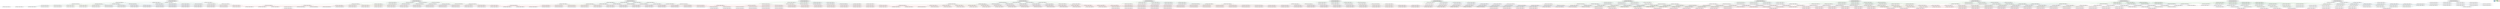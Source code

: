 strict digraph DiskGraph {
edge [colorscheme="paired12"]
nodesep=0.35;
subgraph cluster_graph {
color="white";
6564490667013725670 [label="/\\ etat = (0 :> \"T\" @@ 1 :> \"T\" @@ 2 :> \"T\" @@ 3 :> \"T\")\n/\\ jeton = (0 :> FALSE @@ 1 :> FALSE @@ 2 :> FALSE @@ 3 :> FALSE)",style = filled]
-5017772480197727602 [label="/\\ etat = (0 :> \"T\" @@ 1 :> \"T\" @@ 2 :> \"T\" @@ 3 :> \"T\")\n/\\ jeton = (0 :> FALSE @@ 1 :> FALSE @@ 2 :> FALSE @@ 3 :> TRUE)",style = filled]
-2375344110102201441 [label="/\\ etat = (0 :> \"T\" @@ 1 :> \"T\" @@ 2 :> \"T\" @@ 3 :> \"T\")\n/\\ jeton = (0 :> FALSE @@ 1 :> FALSE @@ 2 :> TRUE @@ 3 :> FALSE)",style = filled]
4489419110121704695 [label="/\\ etat = (0 :> \"T\" @@ 1 :> \"T\" @@ 2 :> \"T\" @@ 3 :> \"T\")\n/\\ jeton = (0 :> FALSE @@ 1 :> FALSE @@ 2 :> TRUE @@ 3 :> TRUE)",style = filled]
8630626417539987556 [label="/\\ etat = (0 :> \"T\" @@ 1 :> \"T\" @@ 2 :> \"T\" @@ 3 :> \"T\")\n/\\ jeton = (0 :> FALSE @@ 1 :> TRUE @@ 2 :> FALSE @@ 3 :> FALSE)",style = filled]
-7601320776075079924 [label="/\\ etat = (0 :> \"T\" @@ 1 :> \"T\" @@ 2 :> \"T\" @@ 3 :> \"T\")\n/\\ jeton = (0 :> FALSE @@ 1 :> TRUE @@ 2 :> FALSE @@ 3 :> TRUE)",style = filled]
-876248535977140707 [label="/\\ etat = (0 :> \"T\" @@ 1 :> \"T\" @@ 2 :> \"T\" @@ 3 :> \"T\")\n/\\ jeton = (0 :> FALSE @@ 1 :> TRUE @@ 2 :> TRUE @@ 3 :> FALSE)",style = filled]
1338267698618788213 [label="/\\ etat = (0 :> \"T\" @@ 1 :> \"T\" @@ 2 :> \"T\" @@ 3 :> \"T\")\n/\\ jeton = (0 :> FALSE @@ 1 :> TRUE @@ 2 :> TRUE @@ 3 :> TRUE)",style = filled]
4033386760942128598 [label="/\\ etat = (0 :> \"T\" @@ 1 :> \"T\" @@ 2 :> \"T\" @@ 3 :> \"T\")\n/\\ jeton = (0 :> TRUE @@ 1 :> FALSE @@ 2 :> FALSE @@ 3 :> FALSE)",style = filled]
-2972942984505115970 [label="/\\ etat = (0 :> \"T\" @@ 1 :> \"T\" @@ 2 :> \"T\" @@ 3 :> \"T\")\n/\\ jeton = (0 :> TRUE @@ 1 :> FALSE @@ 2 :> FALSE @@ 3 :> TRUE)",style = filled]
-5482671279334298705 [label="/\\ etat = (0 :> \"T\" @@ 1 :> \"T\" @@ 2 :> \"T\" @@ 3 :> \"T\")\n/\\ jeton = (0 :> TRUE @@ 1 :> FALSE @@ 2 :> TRUE @@ 3 :> FALSE)",style = filled]
5957462403437812935 [label="/\\ etat = (0 :> \"T\" @@ 1 :> \"T\" @@ 2 :> \"T\" @@ 3 :> \"T\")\n/\\ jeton = (0 :> TRUE @@ 1 :> FALSE @@ 2 :> TRUE @@ 3 :> TRUE)",style = filled]
1956412059412523092 [label="/\\ etat = (0 :> \"T\" @@ 1 :> \"T\" @@ 2 :> \"T\" @@ 3 :> \"T\")\n/\\ jeton = (0 :> TRUE @@ 1 :> TRUE @@ 2 :> FALSE @@ 3 :> FALSE)",style = filled]
-404732841738379460 [label="/\\ etat = (0 :> \"T\" @@ 1 :> \"T\" @@ 2 :> \"T\" @@ 3 :> \"T\")\n/\\ jeton = (0 :> TRUE @@ 1 :> TRUE @@ 2 :> FALSE @@ 3 :> TRUE)",style = filled]
-6974309999688282579 [label="/\\ etat = (0 :> \"T\" @@ 1 :> \"T\" @@ 2 :> \"T\" @@ 3 :> \"T\")\n/\\ jeton = (0 :> TRUE @@ 1 :> TRUE @@ 2 :> TRUE @@ 3 :> FALSE)",style = filled]
9111571466587814213 [label="/\\ etat = (0 :> \"T\" @@ 1 :> \"T\" @@ 2 :> \"T\" @@ 3 :> \"T\")\n/\\ jeton = (0 :> TRUE @@ 1 :> TRUE @@ 2 :> TRUE @@ 3 :> TRUE)",style = filled]
6564490667013725670 -> -7245308372216718903 [label="",color="2",fontcolor="2"];
-7245308372216718903 [label="/\\ etat = (0 :> \"H\" @@ 1 :> \"T\" @@ 2 :> \"T\" @@ 3 :> \"T\")\n/\\ jeton = (0 :> FALSE @@ 1 :> FALSE @@ 2 :> FALSE @@ 3 :> FALSE)"];
-5017772480197727602 -> 8806777615596056225 [label="",color="2",fontcolor="2"];
8806777615596056225 [label="/\\ etat = (0 :> \"H\" @@ 1 :> \"T\" @@ 2 :> \"T\" @@ 3 :> \"T\")\n/\\ jeton = (0 :> FALSE @@ 1 :> FALSE @@ 2 :> FALSE @@ 3 :> TRUE)"];
-5017772480197727602 -> 3661915787417565805 [label="",color="2",fontcolor="2"];
3661915787417565805 [label="/\\ etat = (0 :> \"T\" @@ 1 :> \"H\" @@ 2 :> \"T\" @@ 3 :> \"T\")\n/\\ jeton = (0 :> FALSE @@ 1 :> FALSE @@ 2 :> FALSE @@ 3 :> TRUE)"];
-5017772480197727602 -> -7741122933296165267 [label="",color="2",fontcolor="2"];
-7741122933296165267 [label="/\\ etat = (0 :> \"T\" @@ 1 :> \"T\" @@ 2 :> \"H\" @@ 3 :> \"T\")\n/\\ jeton = (0 :> FALSE @@ 1 :> FALSE @@ 2 :> FALSE @@ 3 :> TRUE)"];
-5017772480197727602 -> -1120247583914277433 [label="",color="2",fontcolor="2"];
-1120247583914277433 [label="/\\ etat = (0 :> \"T\" @@ 1 :> \"T\" @@ 2 :> \"T\" @@ 3 :> \"H\")\n/\\ jeton = (0 :> FALSE @@ 1 :> FALSE @@ 2 :> FALSE @@ 3 :> TRUE)"];
-2375344110102201441 -> 2261838400101892016 [label="",color="2",fontcolor="2"];
2261838400101892016 [label="/\\ etat = (0 :> \"H\" @@ 1 :> \"T\" @@ 2 :> \"T\" @@ 3 :> \"T\")\n/\\ jeton = (0 :> FALSE @@ 1 :> FALSE @@ 2 :> TRUE @@ 3 :> FALSE)"];
-2375344110102201441 -> 6306696027918625660 [label="",color="2",fontcolor="2"];
6306696027918625660 [label="/\\ etat = (0 :> \"T\" @@ 1 :> \"H\" @@ 2 :> \"T\" @@ 3 :> \"T\")\n/\\ jeton = (0 :> FALSE @@ 1 :> FALSE @@ 2 :> TRUE @@ 3 :> FALSE)"];
-2375344110102201441 -> -1025028328041521284 [label="",color="2",fontcolor="2"];
-1025028328041521284 [label="/\\ etat = (0 :> \"T\" @@ 1 :> \"T\" @@ 2 :> \"H\" @@ 3 :> \"T\")\n/\\ jeton = (0 :> FALSE @@ 1 :> FALSE @@ 2 :> TRUE @@ 3 :> FALSE)"];
-2375344110102201441 -> -7701072488384228138 [label="",color="2",fontcolor="2"];
-7701072488384228138 [label="/\\ etat = (0 :> \"T\" @@ 1 :> \"T\" @@ 2 :> \"T\" @@ 3 :> \"H\")\n/\\ jeton = (0 :> FALSE @@ 1 :> FALSE @@ 2 :> TRUE @@ 3 :> FALSE)"];
6564490667013725670 -> -3200591516250272507 [label="",color="2",fontcolor="2"];
-3200591516250272507 [label="/\\ etat = (0 :> \"T\" @@ 1 :> \"H\" @@ 2 :> \"T\" @@ 3 :> \"T\")\n/\\ jeton = (0 :> FALSE @@ 1 :> FALSE @@ 2 :> FALSE @@ 3 :> FALSE)"];
4489419110121704695 -> -133100338809665320 [label="",color="2",fontcolor="2"];
-133100338809665320 [label="/\\ etat = (0 :> \"H\" @@ 1 :> \"T\" @@ 2 :> \"T\" @@ 3 :> \"T\")\n/\\ jeton = (0 :> FALSE @@ 1 :> FALSE @@ 2 :> TRUE @@ 3 :> TRUE)"];
6564490667013725670 -> 8491126207263127813 [label="",color="2",fontcolor="2"];
8491126207263127813 [label="/\\ etat = (0 :> \"T\" @@ 1 :> \"T\" @@ 2 :> \"H\" @@ 3 :> \"T\")\n/\\ jeton = (0 :> FALSE @@ 1 :> FALSE @@ 2 :> FALSE @@ 3 :> FALSE)"];
4489419110121704695 -> -5277821395137864684 [label="",color="2",fontcolor="2"];
-5277821395137864684 [label="/\\ etat = (0 :> \"T\" @@ 1 :> \"H\" @@ 2 :> \"T\" @@ 3 :> \"T\")\n/\\ jeton = (0 :> FALSE @@ 1 :> FALSE @@ 2 :> TRUE @@ 3 :> TRUE)"];
6564490667013725670 -> 1238664964770755247 [label="",color="2",fontcolor="2"];
1238664964770755247 [label="/\\ etat = (0 :> \"T\" @@ 1 :> \"T\" @@ 2 :> \"T\" @@ 3 :> \"H\")\n/\\ jeton = (0 :> FALSE @@ 1 :> FALSE @@ 2 :> FALSE @@ 3 :> FALSE)"];
4489419110121704695 -> 1189748351226243092 [label="",color="2",fontcolor="2"];
1189748351226243092 [label="/\\ etat = (0 :> \"T\" @@ 1 :> \"T\" @@ 2 :> \"H\" @@ 3 :> \"T\")\n/\\ jeton = (0 :> FALSE @@ 1 :> FALSE @@ 2 :> TRUE @@ 3 :> TRUE)"];
8630626417539987556 -> -5211619245524173749 [label="",color="2",fontcolor="2"];
-5211619245524173749 [label="/\\ etat = (0 :> \"H\" @@ 1 :> \"T\" @@ 2 :> \"T\" @@ 3 :> \"T\")\n/\\ jeton = (0 :> FALSE @@ 1 :> TRUE @@ 2 :> FALSE @@ 3 :> FALSE)"];
4489419110121704695 -> 8387040230854501310 [label="",color="2",fontcolor="2"];
8387040230854501310 [label="/\\ etat = (0 :> \"T\" @@ 1 :> \"T\" @@ 2 :> \"T\" @@ 3 :> \"H\")\n/\\ jeton = (0 :> FALSE @@ 1 :> FALSE @@ 2 :> TRUE @@ 3 :> TRUE)"];
8630626417539987556 -> -50995909270640505 [label="",color="2",fontcolor="2"];
-50995909270640505 [label="/\\ etat = (0 :> \"T\" @@ 1 :> \"H\" @@ 2 :> \"T\" @@ 3 :> \"T\")\n/\\ jeton = (0 :> FALSE @@ 1 :> TRUE @@ 2 :> FALSE @@ 3 :> FALSE)"];
-7601320776075079924 -> 6262272944598944547 [label="",color="2",fontcolor="2"];
6262272944598944547 [label="/\\ etat = (0 :> \"H\" @@ 1 :> \"T\" @@ 2 :> \"T\" @@ 3 :> \"T\")\n/\\ jeton = (0 :> FALSE @@ 1 :> TRUE @@ 2 :> FALSE @@ 3 :> TRUE)"];
8630626417539987556 -> 6415782051144227975 [label="",color="2",fontcolor="2"];
6415782051144227975 [label="/\\ etat = (0 :> \"T\" @@ 1 :> \"T\" @@ 2 :> \"H\" @@ 3 :> \"T\")\n/\\ jeton = (0 :> FALSE @@ 1 :> TRUE @@ 2 :> FALSE @@ 3 :> FALSE)"];
-7601320776075079924 -> 2165765800781275119 [label="",color="2",fontcolor="2"];
2165765800781275119 [label="/\\ etat = (0 :> \"T\" @@ 1 :> \"H\" @@ 2 :> \"T\" @@ 3 :> \"T\")\n/\\ jeton = (0 :> FALSE @@ 1 :> TRUE @@ 2 :> FALSE @@ 3 :> TRUE)"];
8630626417539987556 -> 4462920710746740525 [label="",color="2",fontcolor="2"];
4462920710746740525 [label="/\\ etat = (0 :> \"T\" @@ 1 :> \"T\" @@ 2 :> \"T\" @@ 3 :> \"H\")\n/\\ jeton = (0 :> FALSE @@ 1 :> TRUE @@ 2 :> FALSE @@ 3 :> FALSE)"];
-7601320776075079924 -> -5166222300660732945 [label="",color="2",fontcolor="2"];
-5166222300660732945 [label="/\\ etat = (0 :> \"T\" @@ 1 :> \"T\" @@ 2 :> \"H\" @@ 3 :> \"T\")\n/\\ jeton = (0 :> FALSE @@ 1 :> TRUE @@ 2 :> FALSE @@ 3 :> TRUE)"];
-876248535977140707 -> 3727942063485082162 [label="",color="2",fontcolor="2"];
3727942063485082162 [label="/\\ etat = (0 :> \"H\" @@ 1 :> \"T\" @@ 2 :> \"T\" @@ 3 :> \"T\")\n/\\ jeton = (0 :> FALSE @@ 1 :> TRUE @@ 2 :> TRUE @@ 3 :> FALSE)"];
-7601320776075079924 -> -2545675884343975867 [label="",color="2",fontcolor="2"];
-2545675884343975867 [label="/\\ etat = (0 :> \"T\" @@ 1 :> \"T\" @@ 2 :> \"T\" @@ 3 :> \"H\")\n/\\ jeton = (0 :> FALSE @@ 1 :> TRUE @@ 2 :> FALSE @@ 3 :> TRUE)"];
-876248535977140707 -> 8888424627892522750 [label="",color="2",fontcolor="2"];
8888424627892522750 [label="/\\ etat = (0 :> \"T\" @@ 1 :> \"H\" @@ 2 :> \"T\" @@ 3 :> \"T\")\n/\\ jeton = (0 :> FALSE @@ 1 :> TRUE @@ 2 :> TRUE @@ 3 :> FALSE)"];
-876248535977140707 -> -2514772560064431362 [label="",color="2",fontcolor="2"];
-2514772560064431362 [label="/\\ etat = (0 :> \"T\" @@ 1 :> \"T\" @@ 2 :> \"H\" @@ 3 :> \"T\")\n/\\ jeton = (0 :> FALSE @@ 1 :> TRUE @@ 2 :> TRUE @@ 3 :> FALSE)"];
1338267698618788213 -> -3244627516711834278 [label="",color="2",fontcolor="2"];
-3244627516711834278 [label="/\\ etat = (0 :> \"H\" @@ 1 :> \"T\" @@ 2 :> \"T\" @@ 3 :> \"T\")\n/\\ jeton = (0 :> FALSE @@ 1 :> TRUE @@ 2 :> TRUE @@ 3 :> TRUE)"];
-876248535977140707 -> -5044120801599950508 [label="",color="2",fontcolor="2"];
-5044120801599950508 [label="/\\ etat = (0 :> \"T\" @@ 1 :> \"T\" @@ 2 :> \"T\" @@ 3 :> \"H\")\n/\\ jeton = (0 :> FALSE @@ 1 :> TRUE @@ 2 :> TRUE @@ 3 :> FALSE)"];
1338267698618788213 -> -7341275432375600746 [label="",color="2",fontcolor="2"];
-7341275432375600746 [label="/\\ etat = (0 :> \"T\" @@ 1 :> \"H\" @@ 2 :> \"T\" @@ 3 :> \"T\")\n/\\ jeton = (0 :> FALSE @@ 1 :> TRUE @@ 2 :> TRUE @@ 3 :> TRUE)"];
1338267698618788213 -> 4349685964438277526 [label="",color="2",fontcolor="2"];
4349685964438277526 [label="/\\ etat = (0 :> \"T\" @@ 1 :> \"T\" @@ 2 :> \"H\" @@ 3 :> \"T\")\n/\\ jeton = (0 :> FALSE @@ 1 :> TRUE @@ 2 :> TRUE @@ 3 :> TRUE)"];
4033386760942128598 -> -606920570761934343 [label="",color="2",fontcolor="2"];
-606920570761934343 [label="/\\ etat = (0 :> \"H\" @@ 1 :> \"T\" @@ 2 :> \"T\" @@ 3 :> \"T\")\n/\\ jeton = (0 :> TRUE @@ 1 :> FALSE @@ 2 :> FALSE @@ 3 :> FALSE)"];
4033386760942128598 -> -4650669882469884619 [label="",color="2",fontcolor="2"];
-4650669882469884619 [label="/\\ etat = (0 :> \"T\" @@ 1 :> \"H\" @@ 2 :> \"T\" @@ 3 :> \"T\")\n/\\ jeton = (0 :> TRUE @@ 1 :> FALSE @@ 2 :> FALSE @@ 3 :> FALSE)"];
4033386760942128598 -> 1816706384342673717 [label="",color="2",fontcolor="2"];
1816706384342673717 [label="/\\ etat = (0 :> \"T\" @@ 1 :> \"T\" @@ 2 :> \"H\" @@ 3 :> \"T\")\n/\\ jeton = (0 :> TRUE @@ 1 :> FALSE @@ 2 :> FALSE @@ 3 :> FALSE)"];
4033386760942128598 -> 9065791825152942751 [label="",color="2",fontcolor="2"];
9065791825152942751 [label="/\\ etat = (0 :> \"T\" @@ 1 :> \"T\" @@ 2 :> \"T\" @@ 3 :> \"H\")\n/\\ jeton = (0 :> TRUE @@ 1 :> FALSE @@ 2 :> FALSE @@ 3 :> FALSE)"];
-2972942984505115970 -> 1645857908257635985 [label="",color="2",fontcolor="2"];
1645857908257635985 [label="/\\ etat = (0 :> \"H\" @@ 1 :> \"T\" @@ 2 :> \"T\" @@ 3 :> \"T\")\n/\\ jeton = (0 :> TRUE @@ 1 :> FALSE @@ 2 :> FALSE @@ 3 :> TRUE)"];
-2972942984505115970 -> 6787218865977518685 [label="",color="2",fontcolor="2"];
6787218865977518685 [label="/\\ etat = (0 :> \"T\" @@ 1 :> \"H\" @@ 2 :> \"T\" @@ 3 :> \"T\")\n/\\ jeton = (0 :> TRUE @@ 1 :> FALSE @@ 2 :> FALSE @@ 3 :> TRUE)"];
-2972942984505115970 -> -544171204492075427 [label="",color="2",fontcolor="2"];
-544171204492075427 [label="/\\ etat = (0 :> \"T\" @@ 1 :> \"T\" @@ 2 :> \"H\" @@ 3 :> \"T\")\n/\\ jeton = (0 :> TRUE @@ 1 :> FALSE @@ 2 :> FALSE @@ 3 :> TRUE)"];
-2972942984505115970 -> -7163922603679377929 [label="",color="2",fontcolor="2"];
-7163922603679377929 [label="/\\ etat = (0 :> \"T\" @@ 1 :> \"T\" @@ 2 :> \"T\" @@ 3 :> \"H\")\n/\\ jeton = (0 :> TRUE @@ 1 :> FALSE @@ 2 :> FALSE @@ 3 :> TRUE)"];
-5482671279334298705 -> 8323527951520460672 [label="",color="2",fontcolor="2"];
8323527951520460672 [label="/\\ etat = (0 :> \"H\" @@ 1 :> \"T\" @@ 2 :> \"T\" @@ 3 :> \"T\")\n/\\ jeton = (0 :> TRUE @@ 1 :> FALSE @@ 2 :> TRUE @@ 3 :> FALSE)"];
1338267698618788213 -> 6393744932008674876 [label="",color="2",fontcolor="2"];
6393744932008674876 [label="/\\ etat = (0 :> \"T\" @@ 1 :> \"T\" @@ 2 :> \"T\" @@ 3 :> \"H\")\n/\\ jeton = (0 :> FALSE @@ 1 :> TRUE @@ 2 :> TRUE @@ 3 :> TRUE)"];
-5482671279334298705 -> 4279919411662732108 [label="",color="2",fontcolor="2"];
4279919411662732108 [label="/\\ etat = (0 :> \"T\" @@ 1 :> \"H\" @@ 2 :> \"T\" @@ 3 :> \"T\")\n/\\ jeton = (0 :> TRUE @@ 1 :> FALSE @@ 2 :> TRUE @@ 3 :> FALSE)"];
5957462403437812935 -> -7870155339788429080 [label="",color="2",fontcolor="2"];
-7870155339788429080 [label="/\\ etat = (0 :> \"H\" @@ 1 :> \"T\" @@ 2 :> \"T\" @@ 3 :> \"T\")\n/\\ jeton = (0 :> TRUE @@ 1 :> FALSE @@ 2 :> TRUE @@ 3 :> TRUE)"];
-5482671279334298705 -> -7122749907368210612 [label="",color="2",fontcolor="2"];
-7122749907368210612 [label="/\\ etat = (0 :> \"T\" @@ 1 :> \"T\" @@ 2 :> \"H\" @@ 3 :> \"T\")\n/\\ jeton = (0 :> TRUE @@ 1 :> FALSE @@ 2 :> TRUE @@ 3 :> FALSE)"];
-5482671279334298705 -> -450080930232318746 [label="",color="2",fontcolor="2"];
-450080930232318746 [label="/\\ etat = (0 :> \"T\" @@ 1 :> \"T\" @@ 2 :> \"T\" @@ 3 :> \"H\")\n/\\ jeton = (0 :> TRUE @@ 1 :> FALSE @@ 2 :> TRUE @@ 3 :> FALSE)"];
1956412059412523092 -> -2644688920218866565 [label="",color="2",fontcolor="2"];
-2644688920218866565 [label="/\\ etat = (0 :> \"H\" @@ 1 :> \"T\" @@ 2 :> \"T\" @@ 3 :> \"T\")\n/\\ jeton = (0 :> TRUE @@ 1 :> TRUE @@ 2 :> FALSE @@ 3 :> FALSE)"];
1956412059412523092 -> -7806314967792305993 [label="",color="2",fontcolor="2"];
-7806314967792305993 [label="/\\ etat = (0 :> \"T\" @@ 1 :> \"H\" @@ 2 :> \"T\" @@ 3 :> \"T\")\n/\\ jeton = (0 :> TRUE @@ 1 :> TRUE @@ 2 :> FALSE @@ 3 :> FALSE)"];
1956412059412523092 -> 3884875092945472695 [label="",color="2",fontcolor="2"];
3884875092945472695 [label="/\\ etat = (0 :> \"T\" @@ 1 :> \"T\" @@ 2 :> \"H\" @@ 3 :> \"T\")\n/\\ jeton = (0 :> TRUE @@ 1 :> TRUE @@ 2 :> FALSE @@ 3 :> FALSE)"];
1956412059412523092 -> 5841111702313846557 [label="",color="2",fontcolor="2"];
5841111702313846557 [label="/\\ etat = (0 :> \"T\" @@ 1 :> \"T\" @@ 2 :> \"T\" @@ 3 :> \"H\")\n/\\ jeton = (0 :> TRUE @@ 1 :> TRUE @@ 2 :> FALSE @@ 3 :> FALSE)"];
-404732841738379460 -> 4181775359347022611 [label="",color="2",fontcolor="2"];
4181775359347022611 [label="/\\ etat = (0 :> \"H\" @@ 1 :> \"T\" @@ 2 :> \"T\" @@ 3 :> \"T\")\n/\\ jeton = (0 :> TRUE @@ 1 :> TRUE @@ 2 :> FALSE @@ 3 :> TRUE)"];
-404732841738379460 -> 8281818575304495071 [label="",color="2",fontcolor="2"];
8281818575304495071 [label="/\\ etat = (0 :> \"T\" @@ 1 :> \"H\" @@ 2 :> \"T\" @@ 3 :> \"T\")\n/\\ jeton = (0 :> TRUE @@ 1 :> TRUE @@ 2 :> FALSE @@ 3 :> TRUE)"];
-404732841738379460 -> -3121748082515362849 [label="",color="2",fontcolor="2"];
-3121748082515362849 [label="/\\ etat = (0 :> \"T\" @@ 1 :> \"T\" @@ 2 :> \"H\" @@ 3 :> \"T\")\n/\\ jeton = (0 :> TRUE @@ 1 :> TRUE @@ 2 :> FALSE @@ 3 :> TRUE)"];
-404732841738379460 -> -5743417882224201611 [label="",color="2",fontcolor="2"];
-5743417882224201611 [label="/\\ etat = (0 :> \"T\" @@ 1 :> \"T\" @@ 2 :> \"T\" @@ 3 :> \"H\")\n/\\ jeton = (0 :> TRUE @@ 1 :> TRUE @@ 2 :> FALSE @@ 3 :> TRUE)"];
-6974309999688282579 -> 6871641007570782722 [label="",color="2",fontcolor="2"];
6871641007570782722 [label="/\\ etat = (0 :> \"H\" @@ 1 :> \"T\" @@ 2 :> \"T\" @@ 3 :> \"T\")\n/\\ jeton = (0 :> TRUE @@ 1 :> TRUE @@ 2 :> TRUE @@ 3 :> FALSE)"];
-6974309999688282579 -> 1709874188151316174 [label="",color="2",fontcolor="2"];
1709874188151316174 [label="/\\ etat = (0 :> \"T\" @@ 1 :> \"H\" @@ 2 :> \"T\" @@ 3 :> \"T\")\n/\\ jeton = (0 :> TRUE @@ 1 :> TRUE @@ 2 :> TRUE @@ 3 :> FALSE)"];
-6974309999688282579 -> -5622448130601129266 [label="",color="2",fontcolor="2"];
-5622448130601129266 [label="/\\ etat = (0 :> \"T\" @@ 1 :> \"T\" @@ 2 :> \"H\" @@ 3 :> \"T\")\n/\\ jeton = (0 :> TRUE @@ 1 :> TRUE @@ 2 :> TRUE @@ 3 :> FALSE)"];
-6974309999688282579 -> -3089724139058388636 [label="",color="2",fontcolor="2"];
-3089724139058388636 [label="/\\ etat = (0 :> \"T\" @@ 1 :> \"T\" @@ 2 :> \"T\" @@ 3 :> \"H\")\n/\\ jeton = (0 :> TRUE @@ 1 :> TRUE @@ 2 :> TRUE @@ 3 :> FALSE)"];
9111571466587814213 -> -4748919439579234966 [label="",color="2",fontcolor="2"];
-4748919439579234966 [label="/\\ etat = (0 :> \"H\" @@ 1 :> \"T\" @@ 2 :> \"T\" @@ 3 :> \"T\")\n/\\ jeton = (0 :> TRUE @@ 1 :> TRUE @@ 2 :> TRUE @@ 3 :> TRUE)"];
9111571466587814213 -> -649016995467794010 [label="",color="2",fontcolor="2"];
-649016995467794010 [label="/\\ etat = (0 :> \"T\" @@ 1 :> \"H\" @@ 2 :> \"T\" @@ 3 :> \"T\")\n/\\ jeton = (0 :> TRUE @@ 1 :> TRUE @@ 2 :> TRUE @@ 3 :> TRUE)"];
9111571466587814213 -> 5817954513756675494 [label="",color="2",fontcolor="2"];
5817954513756675494 [label="/\\ etat = (0 :> \"T\" @@ 1 :> \"T\" @@ 2 :> \"H\" @@ 3 :> \"T\")\n/\\ jeton = (0 :> TRUE @@ 1 :> TRUE @@ 2 :> TRUE @@ 3 :> TRUE)"];
9111571466587814213 -> 3772771544318907916 [label="",color="2",fontcolor="2"];
3772771544318907916 [label="/\\ etat = (0 :> \"T\" @@ 1 :> \"T\" @@ 2 :> \"T\" @@ 3 :> \"H\")\n/\\ jeton = (0 :> TRUE @@ 1 :> TRUE @@ 2 :> TRUE @@ 3 :> TRUE)"];
-7245308372216718903 -> 1441022062312655146 [label="",color="2",fontcolor="2"];
1441022062312655146 [label="/\\ etat = (0 :> \"H\" @@ 1 :> \"H\" @@ 2 :> \"T\" @@ 3 :> \"T\")\n/\\ jeton = (0 :> FALSE @@ 1 :> FALSE @@ 2 :> FALSE @@ 3 :> FALSE)"];
-7245308372216718903 -> -5351343590829310678 [label="",color="2",fontcolor="2"];
-5351343590829310678 [label="/\\ etat = (0 :> \"H\" @@ 1 :> \"T\" @@ 2 :> \"H\" @@ 3 :> \"T\")\n/\\ jeton = (0 :> FALSE @@ 1 :> FALSE @@ 2 :> FALSE @@ 3 :> FALSE)"];
-7245308372216718903 -> -3361338787798813056 [label="",color="2",fontcolor="2"];
-3361338787798813056 [label="/\\ etat = (0 :> \"H\" @@ 1 :> \"T\" @@ 2 :> \"T\" @@ 3 :> \"H\")\n/\\ jeton = (0 :> FALSE @@ 1 :> FALSE @@ 2 :> FALSE @@ 3 :> FALSE)"];
8806777615596056225 -> -956168199403422142 [label="",color="2",fontcolor="2"];
-956168199403422142 [label="/\\ etat = (0 :> \"H\" @@ 1 :> \"H\" @@ 2 :> \"T\" @@ 3 :> \"T\")\n/\\ jeton = (0 :> FALSE @@ 1 :> FALSE @@ 2 :> FALSE @@ 3 :> TRUE)"];
8806777615596056225 -> 6122853303603890754 [label="",color="2",fontcolor="2"];
6122853303603890754 [label="/\\ etat = (0 :> \"H\" @@ 1 :> \"T\" @@ 2 :> \"H\" @@ 3 :> \"T\")\n/\\ jeton = (0 :> FALSE @@ 1 :> FALSE @@ 2 :> FALSE @@ 3 :> TRUE)"];
8806777615596056225 -> 3467397701001232872 [label="",color="2",fontcolor="2"];
3467397701001232872 [label="/\\ etat = (0 :> \"H\" @@ 1 :> \"T\" @@ 2 :> \"T\" @@ 3 :> \"H\")\n/\\ jeton = (0 :> FALSE @@ 1 :> FALSE @@ 2 :> FALSE @@ 3 :> TRUE)"];
3661915787417565805 -> -956168199403422142 [label="",color="2",fontcolor="2"];
3661915787417565805 -> 2026327596941106830 [label="",color="2",fontcolor="2"];
2026327596941106830 [label="/\\ etat = (0 :> \"T\" @@ 1 :> \"H\" @@ 2 :> \"H\" @@ 3 :> \"T\")\n/\\ jeton = (0 :> FALSE @@ 1 :> FALSE @@ 2 :> FALSE @@ 3 :> TRUE)"];
3661915787417565805 -> 8716966958030034212 [label="",color="2",fontcolor="2"];
8716966958030034212 [label="/\\ etat = (0 :> \"T\" @@ 1 :> \"H\" @@ 2 :> \"T\" @@ 3 :> \"H\")\n/\\ jeton = (0 :> FALSE @@ 1 :> FALSE @@ 2 :> FALSE @@ 3 :> TRUE)"];
-7741122933296165267 -> 6122853303603890754 [label="",color="2",fontcolor="2"];
5957462403437812935 -> -2728653610218320860 [label="",color="2",fontcolor="2"];
-2728653610218320860 [label="/\\ etat = (0 :> \"T\" @@ 1 :> \"H\" @@ 2 :> \"T\" @@ 3 :> \"T\")\n/\\ jeton = (0 :> TRUE @@ 1 :> FALSE @@ 2 :> TRUE @@ 3 :> TRUE)"];
-7741122933296165267 -> 2026327596941106830 [label="",color="2",fontcolor="2"];
5957462403437812935 -> 8962835380113127460 [label="",color="2",fontcolor="2"];
8962835380113127460 [label="/\\ etat = (0 :> \"T\" @@ 1 :> \"T\" @@ 2 :> \"H\" @@ 3 :> \"T\")\n/\\ jeton = (0 :> TRUE @@ 1 :> FALSE @@ 2 :> TRUE @@ 3 :> TRUE)"];
-7741122933296165267 -> -2397216864060497628 [label="",color="2",fontcolor="2"];
-2397216864060497628 [label="/\\ etat = (0 :> \"T\" @@ 1 :> \"T\" @@ 2 :> \"H\" @@ 3 :> \"H\")\n/\\ jeton = (0 :> FALSE @@ 1 :> FALSE @@ 2 :> FALSE @@ 3 :> TRUE)"];
5957462403437812935 -> 1766666969643119502 [label="",color="2",fontcolor="2"];
1766666969643119502 [label="/\\ etat = (0 :> \"T\" @@ 1 :> \"T\" @@ 2 :> \"T\" @@ 3 :> \"H\")\n/\\ jeton = (0 :> TRUE @@ 1 :> FALSE @@ 2 :> TRUE @@ 3 :> TRUE)"];
-1120247583914277433 -> 3467397701001232872 [label="",color="2",fontcolor="2"];
2261838400101892016 -> -7498672011672588461 [label="",color="2",fontcolor="2"];
-7498672011672588461 [label="/\\ etat = (0 :> \"H\" @@ 1 :> \"H\" @@ 2 :> \"T\" @@ 3 :> \"T\")\n/\\ jeton = (0 :> FALSE @@ 1 :> FALSE @@ 2 :> TRUE @@ 3 :> FALSE)"];
-1120247583914277433 -> 8716966958030034212 [label="",color="2",fontcolor="2"];
2261838400101892016 -> 3579483459807927123 [label="",color="2",fontcolor="2"];
3579483459807927123 [label="/\\ etat = (0 :> \"H\" @@ 1 :> \"T\" @@ 2 :> \"H\" @@ 3 :> \"T\")\n/\\ jeton = (0 :> FALSE @@ 1 :> FALSE @@ 2 :> TRUE @@ 3 :> FALSE)"];
-1120247583914277433 -> -2397216864060497628 [label="",color="2",fontcolor="2"];
2261838400101892016 -> 6145993235051352313 [label="",color="2",fontcolor="2"];
6145993235051352313 [label="/\\ etat = (0 :> \"H\" @@ 1 :> \"T\" @@ 2 :> \"T\" @@ 3 :> \"H\")\n/\\ jeton = (0 :> FALSE @@ 1 :> FALSE @@ 2 :> TRUE @@ 3 :> FALSE)"];
-1120247583914277433 -> -4710032423275677959 [label="",color="3",fontcolor="3"];
-4710032423275677959 [label="/\\ etat = (0 :> \"T\" @@ 1 :> \"T\" @@ 2 :> \"T\" @@ 3 :> \"E\")\n/\\ jeton = (0 :> FALSE @@ 1 :> FALSE @@ 2 :> FALSE @@ 3 :> TRUE)"];
6306696027918625660 -> -7498672011672588461 [label="",color="2",fontcolor="2"];
-1025028328041521284 -> 3579483459807927123 [label="",color="2",fontcolor="2"];
6306696027918625660 -> 8739984569880612767 [label="",color="2",fontcolor="2"];
8739984569880612767 [label="/\\ etat = (0 :> \"T\" @@ 1 :> \"H\" @@ 2 :> \"H\" @@ 3 :> \"T\")\n/\\ jeton = (0 :> FALSE @@ 1 :> FALSE @@ 2 :> TRUE @@ 3 :> FALSE)"];
-1025028328041521284 -> 8739984569880612767 [label="",color="2",fontcolor="2"];
6306696027918625660 -> 2138291583759238197 [label="",color="2",fontcolor="2"];
2138291583759238197 [label="/\\ etat = (0 :> \"T\" @@ 1 :> \"H\" @@ 2 :> \"T\" @@ 3 :> \"H\")\n/\\ jeton = (0 :> FALSE @@ 1 :> FALSE @@ 2 :> TRUE @@ 3 :> FALSE)"];
-1025028328041521284 -> 4482927097822282311 [label="",color="3",fontcolor="3"];
4482927097822282311 [label="/\\ etat = (0 :> \"T\" @@ 1 :> \"T\" @@ 2 :> \"E\" @@ 3 :> \"T\")\n/\\ jeton = (0 :> FALSE @@ 1 :> FALSE @@ 2 :> TRUE @@ 3 :> FALSE)"];
-7701072488384228138 -> 6145993235051352313 [label="",color="2",fontcolor="2"];
-1025028328041521284 -> -4904701018882248651 [label="",color="2",fontcolor="2"];
-4904701018882248651 [label="/\\ etat = (0 :> \"T\" @@ 1 :> \"T\" @@ 2 :> \"H\" @@ 3 :> \"H\")\n/\\ jeton = (0 :> FALSE @@ 1 :> FALSE @@ 2 :> TRUE @@ 3 :> FALSE)"];
-7701072488384228138 -> 2138291583759238197 [label="",color="2",fontcolor="2"];
-3200591516250272507 -> 1441022062312655146 [label="",color="2",fontcolor="2"];
-7701072488384228138 -> -4904701018882248651 [label="",color="2",fontcolor="2"];
-3200591516250272507 -> -190701708906337818 [label="",color="2",fontcolor="2"];
-190701708906337818 [label="/\\ etat = (0 :> \"T\" @@ 1 :> \"H\" @@ 2 :> \"H\" @@ 3 :> \"T\")\n/\\ jeton = (0 :> FALSE @@ 1 :> FALSE @@ 2 :> FALSE @@ 3 :> FALSE)"];
-133100338809665320 -> 8551164094046689339 [label="",color="2",fontcolor="2"];
8551164094046689339 [label="/\\ etat = (0 :> \"H\" @@ 1 :> \"H\" @@ 2 :> \"T\" @@ 3 :> \"T\")\n/\\ jeton = (0 :> FALSE @@ 1 :> FALSE @@ 2 :> TRUE @@ 3 :> TRUE)"];
-3200591516250272507 -> -7368899735960182196 [label="",color="2",fontcolor="2"];
-7368899735960182196 [label="/\\ etat = (0 :> \"T\" @@ 1 :> \"H\" @@ 2 :> \"T\" @@ 3 :> \"H\")\n/\\ jeton = (0 :> FALSE @@ 1 :> FALSE @@ 2 :> FALSE @@ 3 :> FALSE)"];
-133100338809665320 -> -3393344924386464709 [label="",color="2",fontcolor="2"];
-3393344924386464709 [label="/\\ etat = (0 :> \"H\" @@ 1 :> \"T\" @@ 2 :> \"H\" @@ 3 :> \"T\")\n/\\ jeton = (0 :> FALSE @@ 1 :> FALSE @@ 2 :> TRUE @@ 3 :> TRUE)"];
8491126207263127813 -> -5351343590829310678 [label="",color="2",fontcolor="2"];
-133100338809665320 -> -5472296102384523375 [label="",color="2",fontcolor="2"];
-5472296102384523375 [label="/\\ etat = (0 :> \"H\" @@ 1 :> \"T\" @@ 2 :> \"T\" @@ 3 :> \"H\")\n/\\ jeton = (0 :> FALSE @@ 1 :> FALSE @@ 2 :> TRUE @@ 3 :> TRUE)"];
8491126207263127813 -> -190701708906337818 [label="",color="2",fontcolor="2"];
-5277821395137864684 -> 8551164094046689339 [label="",color="2",fontcolor="2"];
8491126207263127813 -> 4611637701801940556 [label="",color="2",fontcolor="2"];
4611637701801940556 [label="/\\ etat = (0 :> \"T\" @@ 1 :> \"T\" @@ 2 :> \"H\" @@ 3 :> \"H\")\n/\\ jeton = (0 :> FALSE @@ 1 :> FALSE @@ 2 :> FALSE @@ 3 :> FALSE)"];
-5277821395137864684 -> -7490011402899539721 [label="",color="2",fontcolor="2"];
-7490011402899539721 [label="/\\ etat = (0 :> \"T\" @@ 1 :> \"H\" @@ 2 :> \"H\" @@ 3 :> \"T\")\n/\\ jeton = (0 :> FALSE @@ 1 :> FALSE @@ 2 :> TRUE @@ 3 :> TRUE)"];
1238664964770755247 -> -3361338787798813056 [label="",color="2",fontcolor="2"];
-5277821395137864684 -> -222867548486470819 [label="",color="2",fontcolor="2"];
-222867548486470819 [label="/\\ etat = (0 :> \"T\" @@ 1 :> \"H\" @@ 2 :> \"T\" @@ 3 :> \"H\")\n/\\ jeton = (0 :> FALSE @@ 1 :> FALSE @@ 2 :> TRUE @@ 3 :> TRUE)"];
1238664964770755247 -> -7368899735960182196 [label="",color="2",fontcolor="2"];
1189748351226243092 -> -3393344924386464709 [label="",color="2",fontcolor="2"];
1238664964770755247 -> 4611637701801940556 [label="",color="2",fontcolor="2"];
1189748351226243092 -> -7490011402899539721 [label="",color="2",fontcolor="2"];
-5211619245524173749 -> 4548754830017916072 [label="",color="2",fontcolor="2"];
4548754830017916072 [label="/\\ etat = (0 :> \"H\" @@ 1 :> \"H\" @@ 2 :> \"T\" @@ 3 :> \"T\")\n/\\ jeton = (0 :> FALSE @@ 1 :> TRUE @@ 2 :> FALSE @@ 3 :> FALSE)"];
1189748351226243092 -> -2345806368410782417 [label="",color="3",fontcolor="3"];
-2345806368410782417 [label="/\\ etat = (0 :> \"T\" @@ 1 :> \"T\" @@ 2 :> \"E\" @@ 3 :> \"T\")\n/\\ jeton = (0 :> FALSE @@ 1 :> FALSE @@ 2 :> TRUE @@ 3 :> TRUE)"];
-5211619245524173749 -> -7393836502827607896 [label="",color="2",fontcolor="2"];
-7393836502827607896 [label="/\\ etat = (0 :> \"H\" @@ 1 :> \"T\" @@ 2 :> \"H\" @@ 3 :> \"T\")\n/\\ jeton = (0 :> FALSE @@ 1 :> TRUE @@ 2 :> FALSE @@ 3 :> FALSE)"];
1189748351226243092 -> 6533469135570716509 [label="",color="2",fontcolor="2"];
6533469135570716509 [label="/\\ etat = (0 :> \"T\" @@ 1 :> \"T\" @@ 2 :> \"H\" @@ 3 :> \"H\")\n/\\ jeton = (0 :> FALSE @@ 1 :> FALSE @@ 2 :> TRUE @@ 3 :> TRUE)"];
-5211619245524173749 -> -178519272725114110 [label="",color="2",fontcolor="2"];
-178519272725114110 [label="/\\ etat = (0 :> \"H\" @@ 1 :> \"T\" @@ 2 :> \"T\" @@ 3 :> \"H\")\n/\\ jeton = (0 :> FALSE @@ 1 :> TRUE @@ 2 :> FALSE @@ 3 :> FALSE)"];
8387040230854501310 -> -5472296102384523375 [label="",color="2",fontcolor="2"];
-50995909270640505 -> 4548754830017916072 [label="",color="2",fontcolor="2"];
8387040230854501310 -> -222867548486470819 [label="",color="2",fontcolor="2"];
-50995909270640505 -> -991513850778140839 [label="",color="3",fontcolor="3"];
-991513850778140839 [label="/\\ etat = (0 :> \"T\" @@ 1 :> \"E\" @@ 2 :> \"T\" @@ 3 :> \"T\")\n/\\ jeton = (0 :> FALSE @@ 1 :> TRUE @@ 2 :> FALSE @@ 3 :> FALSE)"];
8387040230854501310 -> 6533469135570716509 [label="",color="2",fontcolor="2"];
-50995909270640505 -> -3349103300212880284 [label="",color="2",fontcolor="2"];
-3349103300212880284 [label="/\\ etat = (0 :> \"T\" @@ 1 :> \"H\" @@ 2 :> \"H\" @@ 3 :> \"T\")\n/\\ jeton = (0 :> FALSE @@ 1 :> TRUE @@ 2 :> FALSE @@ 3 :> FALSE)"];
8387040230854501310 -> 4229528839046713472 [label="",color="3",fontcolor="3"];
4229528839046713472 [label="/\\ etat = (0 :> \"T\" @@ 1 :> \"T\" @@ 2 :> \"T\" @@ 3 :> \"E\")\n/\\ jeton = (0 :> FALSE @@ 1 :> FALSE @@ 2 :> TRUE @@ 3 :> TRUE)"];
-50995909270640505 -> -5376298224792025138 [label="",color="2",fontcolor="2"];
-5376298224792025138 [label="/\\ etat = (0 :> \"T\" @@ 1 :> \"H\" @@ 2 :> \"T\" @@ 3 :> \"H\")\n/\\ jeton = (0 :> FALSE @@ 1 :> TRUE @@ 2 :> FALSE @@ 3 :> FALSE)"];
6262272944598944547 -> -2421556084878451776 [label="",color="2",fontcolor="2"];
-2421556084878451776 [label="/\\ etat = (0 :> \"H\" @@ 1 :> \"H\" @@ 2 :> \"T\" @@ 3 :> \"T\")\n/\\ jeton = (0 :> FALSE @@ 1 :> TRUE @@ 2 :> FALSE @@ 3 :> TRUE)"];
6415782051144227975 -> -7393836502827607896 [label="",color="2",fontcolor="2"];
6262272944598944547 -> 8657989031722348480 [label="",color="2",fontcolor="2"];
8657989031722348480 [label="/\\ etat = (0 :> \"H\" @@ 1 :> \"T\" @@ 2 :> \"H\" @@ 3 :> \"T\")\n/\\ jeton = (0 :> FALSE @@ 1 :> TRUE @@ 2 :> FALSE @@ 3 :> TRUE)"];
6415782051144227975 -> -3349103300212880284 [label="",color="2",fontcolor="2"];
6262272944598944547 -> 2072023418383213674 [label="",color="2",fontcolor="2"];
2072023418383213674 [label="/\\ etat = (0 :> \"H\" @@ 1 :> \"T\" @@ 2 :> \"T\" @@ 3 :> \"H\")\n/\\ jeton = (0 :> FALSE @@ 1 :> TRUE @@ 2 :> FALSE @@ 3 :> TRUE)"];
6415782051144227975 -> 1378155958049371086 [label="",color="2",fontcolor="2"];
1378155958049371086 [label="/\\ etat = (0 :> \"T\" @@ 1 :> \"T\" @@ 2 :> \"H\" @@ 3 :> \"H\")\n/\\ jeton = (0 :> FALSE @@ 1 :> TRUE @@ 2 :> FALSE @@ 3 :> FALSE)"];
2165765800781275119 -> -2421556084878451776 [label="",color="2",fontcolor="2"];
4462920710746740525 -> -178519272725114110 [label="",color="2",fontcolor="2"];
2165765800781275119 -> 1403404130836285489 [label="",color="3",fontcolor="3"];
1403404130836285489 [label="/\\ etat = (0 :> \"T\" @@ 1 :> \"E\" @@ 2 :> \"T\" @@ 3 :> \"T\")\n/\\ jeton = (0 :> FALSE @@ 1 :> TRUE @@ 2 :> FALSE @@ 3 :> TRUE)"];
4462920710746740525 -> -5376298224792025138 [label="",color="2",fontcolor="2"];
2165765800781275119 -> 3513110839719901964 [label="",color="2",fontcolor="2"];
3513110839719901964 [label="/\\ etat = (0 :> \"T\" @@ 1 :> \"H\" @@ 2 :> \"H\" @@ 3 :> \"T\")\n/\\ jeton = (0 :> FALSE @@ 1 :> TRUE @@ 2 :> FALSE @@ 3 :> TRUE)"];
4462920710746740525 -> 1378155958049371086 [label="",color="2",fontcolor="2"];
2165765800781275119 -> 6063822875584393382 [label="",color="2",fontcolor="2"];
6063822875584393382 [label="/\\ etat = (0 :> \"T\" @@ 1 :> \"H\" @@ 2 :> \"T\" @@ 3 :> \"H\")\n/\\ jeton = (0 :> FALSE @@ 1 :> TRUE @@ 2 :> FALSE @@ 3 :> TRUE)"];
-5166222300660732945 -> 8657989031722348480 [label="",color="2",fontcolor="2"];
3727942063485082162 -> -4958260826625701167 [label="",color="2",fontcolor="2"];
-4958260826625701167 [label="/\\ etat = (0 :> \"H\" @@ 1 :> \"H\" @@ 2 :> \"T\" @@ 3 :> \"T\")\n/\\ jeton = (0 :> FALSE @@ 1 :> TRUE @@ 2 :> TRUE @@ 3 :> FALSE)"];
-5166222300660732945 -> 3513110839719901964 [label="",color="2",fontcolor="2"];
3727942063485082162 -> 2122045043263291089 [label="",color="2",fontcolor="2"];
2122045043263291089 [label="/\\ etat = (0 :> \"H\" @@ 1 :> \"T\" @@ 2 :> \"H\" @@ 3 :> \"T\")\n/\\ jeton = (0 :> FALSE @@ 1 :> TRUE @@ 2 :> TRUE @@ 3 :> FALSE)"];
-5166222300660732945 -> -980453819060861786 [label="",color="2",fontcolor="2"];
-980453819060861786 [label="/\\ etat = (0 :> \"T\" @@ 1 :> \"T\" @@ 2 :> \"H\" @@ 3 :> \"H\")\n/\\ jeton = (0 :> FALSE @@ 1 :> TRUE @@ 2 :> FALSE @@ 3 :> TRUE)"];
3727942063485082162 -> 8760928219652846971 [label="",color="2",fontcolor="2"];
8760928219652846971 [label="/\\ etat = (0 :> \"H\" @@ 1 :> \"T\" @@ 2 :> \"T\" @@ 3 :> \"H\")\n/\\ jeton = (0 :> FALSE @@ 1 :> TRUE @@ 2 :> TRUE @@ 3 :> FALSE)"];
-2545675884343975867 -> 2072023418383213674 [label="",color="2",fontcolor="2"];
-2545675884343975867 -> 6063822875584393382 [label="",color="2",fontcolor="2"];
-2545675884343975867 -> -980453819060861786 [label="",color="2",fontcolor="2"];
-2545675884343975867 -> -7891010286432398469 [label="",color="3",fontcolor="3"];
-7891010286432398469 [label="/\\ etat = (0 :> \"T\" @@ 1 :> \"T\" @@ 2 :> \"T\" @@ 3 :> \"E\")\n/\\ jeton = (0 :> FALSE @@ 1 :> TRUE @@ 2 :> FALSE @@ 3 :> TRUE)"];
-2514772560064431362 -> 2122045043263291089 [label="",color="2",fontcolor="2"];
-2514772560064431362 -> 6166919017724111389 [label="",color="2",fontcolor="2"];
6166919017724111389 [label="/\\ etat = (0 :> \"T\" @@ 1 :> \"H\" @@ 2 :> \"H\" @@ 3 :> \"T\")\n/\\ jeton = (0 :> FALSE @@ 1 :> TRUE @@ 2 :> TRUE @@ 3 :> FALSE)"];
-2514772560064431362 -> 1362739062527584197 [label="",color="3",fontcolor="3"];
1362739062527584197 [label="/\\ etat = (0 :> \"T\" @@ 1 :> \"T\" @@ 2 :> \"E\" @@ 3 :> \"T\")\n/\\ jeton = (0 :> FALSE @@ 1 :> TRUE @@ 2 :> TRUE @@ 3 :> FALSE)"];
-2514772560064431362 -> -7552283771376233033 [label="",color="2",fontcolor="2"];
-7552283771376233033 [label="/\\ etat = (0 :> \"T\" @@ 1 :> \"T\" @@ 2 :> \"H\" @@ 3 :> \"H\")\n/\\ jeton = (0 :> FALSE @@ 1 :> TRUE @@ 2 :> TRUE @@ 3 :> FALSE)"];
8888424627892522750 -> -4958260826625701167 [label="",color="2",fontcolor="2"];
-3244627516711834278 -> 6517891686688931257 [label="",color="2",fontcolor="2"];
6517891686688931257 [label="/\\ etat = (0 :> \"H\" @@ 1 :> \"H\" @@ 2 :> \"T\" @@ 3 :> \"T\")\n/\\ jeton = (0 :> FALSE @@ 1 :> TRUE @@ 2 :> TRUE @@ 3 :> TRUE)"];
8888424627892522750 -> 8515668084987517216 [label="",color="3",fontcolor="3"];
8515668084987517216 [label="/\\ etat = (0 :> \"T\" @@ 1 :> \"E\" @@ 2 :> \"T\" @@ 3 :> \"T\")\n/\\ jeton = (0 :> FALSE @@ 1 :> TRUE @@ 2 :> TRUE @@ 3 :> FALSE)"];
-3244627516711834278 -> -272591740115154503 [label="",color="2",fontcolor="2"];
-272591740115154503 [label="/\\ etat = (0 :> \"H\" @@ 1 :> \"T\" @@ 2 :> \"H\" @@ 3 :> \"T\")\n/\\ jeton = (0 :> FALSE @@ 1 :> TRUE @@ 2 :> TRUE @@ 3 :> TRUE)"];
8888424627892522750 -> 6166919017724111389 [label="",color="2",fontcolor="2"];
-3244627516711834278 -> -7434991959070522861 [label="",color="2",fontcolor="2"];
-7434991959070522861 [label="/\\ etat = (0 :> \"H\" @@ 1 :> \"T\" @@ 2 :> \"T\" @@ 3 :> \"H\")\n/\\ jeton = (0 :> FALSE @@ 1 :> TRUE @@ 2 :> TRUE @@ 3 :> TRUE)"];
8888424627892522750 -> 3563289970712486327 [label="",color="2",fontcolor="2"];
3563289970712486327 [label="/\\ etat = (0 :> \"T\" @@ 1 :> \"H\" @@ 2 :> \"T\" @@ 3 :> \"H\")\n/\\ jeton = (0 :> FALSE @@ 1 :> TRUE @@ 2 :> TRUE @@ 3 :> FALSE)"];
-5044120801599950508 -> 8760928219652846971 [label="",color="2",fontcolor="2"];
-7341275432375600746 -> 6517891686688931257 [label="",color="2",fontcolor="2"];
-5044120801599950508 -> 3563289970712486327 [label="",color="2",fontcolor="2"];
-7341275432375600746 -> -7536438652631323064 [label="",color="3",fontcolor="3"];
-7536438652631323064 [label="/\\ etat = (0 :> \"T\" @@ 1 :> \"E\" @@ 2 :> \"T\" @@ 3 :> \"T\")\n/\\ jeton = (0 :> FALSE @@ 1 :> TRUE @@ 2 :> TRUE @@ 3 :> TRUE)"];
-5044120801599950508 -> -7552283771376233033 [label="",color="2",fontcolor="2"];
-7341275432375600746 -> -5417329160271504011 [label="",color="2",fontcolor="2"];
-5417329160271504011 [label="/\\ etat = (0 :> \"T\" @@ 1 :> \"H\" @@ 2 :> \"H\" @@ 3 :> \"T\")\n/\\ jeton = (0 :> FALSE @@ 1 :> TRUE @@ 2 :> TRUE @@ 3 :> TRUE)"];
4349685964438277526 -> -272591740115154503 [label="",color="2",fontcolor="2"];
-7341275432375600746 -> -3443051798742788385 [label="",color="2",fontcolor="2"];
-3443051798742788385 [label="/\\ etat = (0 :> \"T\" @@ 1 :> \"H\" @@ 2 :> \"T\" @@ 3 :> \"H\")\n/\\ jeton = (0 :> FALSE @@ 1 :> TRUE @@ 2 :> TRUE @@ 3 :> TRUE)"];
4349685964438277526 -> -5417329160271504011 [label="",color="2",fontcolor="2"];
-606920570761934343 -> -3130081977842209914 [label="",color="3",fontcolor="3"];
-3130081977842209914 [label="/\\ etat = (0 :> \"E\" @@ 1 :> \"T\" @@ 2 :> \"T\" @@ 3 :> \"T\")\n/\\ jeton = (0 :> TRUE @@ 1 :> FALSE @@ 2 :> FALSE @@ 3 :> FALSE)"];
4349685964438277526 -> -887807200936046419 [label="",color="3",fontcolor="3"];
-887807200936046419 [label="/\\ etat = (0 :> \"T\" @@ 1 :> \"T\" @@ 2 :> \"E\" @@ 3 :> \"T\")\n/\\ jeton = (0 :> FALSE @@ 1 :> TRUE @@ 2 :> TRUE @@ 3 :> TRUE)"];
-606920570761934343 -> 9160109946030119194 [label="",color="2",fontcolor="2"];
9160109946030119194 [label="/\\ etat = (0 :> \"H\" @@ 1 :> \"H\" @@ 2 :> \"T\" @@ 3 :> \"T\")\n/\\ jeton = (0 :> TRUE @@ 1 :> FALSE @@ 2 :> FALSE @@ 3 :> FALSE)"];
4349685964438277526 -> 8535568228309607135 [label="",color="2",fontcolor="2"];
8535568228309607135 [label="/\\ etat = (0 :> \"T\" @@ 1 :> \"T\" @@ 2 :> \"H\" @@ 3 :> \"H\")\n/\\ jeton = (0 :> FALSE @@ 1 :> TRUE @@ 2 :> TRUE @@ 3 :> TRUE)"];
-606920570761934343 -> -2784205593117823718 [label="",color="2",fontcolor="2"];
-2784205593117823718 [label="/\\ etat = (0 :> \"H\" @@ 1 :> \"T\" @@ 2 :> \"H\" @@ 3 :> \"T\")\n/\\ jeton = (0 :> TRUE @@ 1 :> FALSE @@ 2 :> FALSE @@ 3 :> FALSE)"];
-4650669882469884619 -> 9160109946030119194 [label="",color="2",fontcolor="2"];
-606920570761934343 -> -4775338743852554576 [label="",color="2",fontcolor="2"];
-4775338743852554576 [label="/\\ etat = (0 :> \"H\" @@ 1 :> \"T\" @@ 2 :> \"T\" @@ 3 :> \"H\")\n/\\ jeton = (0 :> TRUE @@ 1 :> FALSE @@ 2 :> FALSE @@ 3 :> FALSE)"];
1816706384342673717 -> -2784205593117823718 [label="",color="2",fontcolor="2"];
1816706384342673717 -> -7945815019167172138 [label="",color="2",fontcolor="2"];
1816706384342673717 -> 5989614428188067452 [label="",color="2",fontcolor="2"];
5989614428188067452 [label="/\\ etat = (0 :> \"T\" @@ 1 :> \"T\" @@ 2 :> \"H\" @@ 3 :> \"H\")\n/\\ jeton = (0 :> TRUE @@ 1 :> FALSE @@ 2 :> FALSE @@ 3 :> FALSE)"];
9065791825152942751 -> -4775338743852554576 [label="",color="2",fontcolor="2"];
9065791825152942751 -> -766493592211426692 [label="",color="2",fontcolor="2"];
-766493592211426692 [label="/\\ etat = (0 :> \"T\" @@ 1 :> \"H\" @@ 2 :> \"T\" @@ 3 :> \"H\")\n/\\ jeton = (0 :> TRUE @@ 1 :> FALSE @@ 2 :> FALSE @@ 3 :> FALSE)"];
9065791825152942751 -> 5989614428188067452 [label="",color="2",fontcolor="2"];
1645857908257635985 -> 3876258968325184750 [label="",color="3",fontcolor="3"];
3876258968325184750 [label="/\\ etat = (0 :> \"E\" @@ 1 :> \"T\" @@ 2 :> \"T\" @@ 3 :> \"T\")\n/\\ jeton = (0 :> TRUE @@ 1 :> FALSE @@ 2 :> FALSE @@ 3 :> TRUE)"];
1645857908257635985 -> -7035831469448040846 [label="",color="2",fontcolor="2"];
-7035831469448040846 [label="/\\ etat = (0 :> \"H\" @@ 1 :> \"H\" @@ 2 :> \"T\" @@ 3 :> \"T\")\n/\\ jeton = (0 :> TRUE @@ 1 :> FALSE @@ 2 :> FALSE @@ 3 :> TRUE)"];
1645857908257635985 -> 4041989716271389298 [label="",color="2",fontcolor="2"];
4041989716271389298 [label="/\\ etat = (0 :> \"H\" @@ 1 :> \"T\" @@ 2 :> \"H\" @@ 3 :> \"T\")\n/\\ jeton = (0 :> TRUE @@ 1 :> FALSE @@ 2 :> FALSE @@ 3 :> TRUE)"];
1645857908257635985 -> 6700825518065783256 [label="",color="2",fontcolor="2"];
6700825518065783256 [label="/\\ etat = (0 :> \"H\" @@ 1 :> \"T\" @@ 2 :> \"T\" @@ 3 :> \"H\")\n/\\ jeton = (0 :> TRUE @@ 1 :> FALSE @@ 2 :> FALSE @@ 3 :> TRUE)"];
6787218865977518685 -> -7035831469448040846 [label="",color="2",fontcolor="2"];
-4650669882469884619 -> -7945815019167172138 [label="",color="2",fontcolor="2"];
-7945815019167172138 [label="/\\ etat = (0 :> \"T\" @@ 1 :> \"H\" @@ 2 :> \"H\" @@ 3 :> \"T\")\n/\\ jeton = (0 :> TRUE @@ 1 :> FALSE @@ 2 :> FALSE @@ 3 :> FALSE)"];
6787218865977518685 -> 8142016293529095870 [label="",color="2",fontcolor="2"];
8142016293529095870 [label="/\\ etat = (0 :> \"T\" @@ 1 :> \"H\" @@ 2 :> \"H\" @@ 3 :> \"T\")\n/\\ jeton = (0 :> TRUE @@ 1 :> FALSE @@ 2 :> FALSE @@ 3 :> TRUE)"];
-4650669882469884619 -> -766493592211426692 [label="",color="2",fontcolor="2"];
6787218865977518685 -> 1448001681050748180 [label="",color="2",fontcolor="2"];
1448001681050748180 [label="/\\ etat = (0 :> \"T\" @@ 1 :> \"H\" @@ 2 :> \"T\" @@ 3 :> \"H\")\n/\\ jeton = (0 :> TRUE @@ 1 :> FALSE @@ 2 :> FALSE @@ 3 :> TRUE)"];
-544171204492075427 -> 4041989716271389298 [label="",color="2",fontcolor="2"];
-7163922603679377929 -> 6700825518065783256 [label="",color="2",fontcolor="2"];
-544171204492075427 -> 8142016293529095870 [label="",color="2",fontcolor="2"];
-7163922603679377929 -> 1448001681050748180 [label="",color="2",fontcolor="2"];
-544171204492075427 -> -5594621451457433324 [label="",color="2",fontcolor="2"];
-5594621451457433324 [label="/\\ etat = (0 :> \"T\" @@ 1 :> \"T\" @@ 2 :> \"H\" @@ 3 :> \"H\")\n/\\ jeton = (0 :> TRUE @@ 1 :> FALSE @@ 2 :> FALSE @@ 3 :> TRUE)"];
-7163922603679377929 -> -5594621451457433324 [label="",color="2",fontcolor="2"];
8323527951520460672 -> 5809471311930330623 [label="",color="3",fontcolor="3"];
5809471311930330623 [label="/\\ etat = (0 :> \"E\" @@ 1 :> \"T\" @@ 2 :> \"T\" @@ 3 :> \"T\")\n/\\ jeton = (0 :> TRUE @@ 1 :> FALSE @@ 2 :> TRUE @@ 3 :> FALSE)"];
-7163922603679377929 -> -3296022569469810999 [label="",color="3",fontcolor="3"];
-3296022569469810999 [label="/\\ etat = (0 :> \"T\" @@ 1 :> \"T\" @@ 2 :> \"T\" @@ 3 :> \"E\")\n/\\ jeton = (0 :> TRUE @@ 1 :> FALSE @@ 2 :> FALSE @@ 3 :> TRUE)"];
8323527951520460672 -> -355807391115690141 [label="",color="2",fontcolor="2"];
-355807391115690141 [label="/\\ etat = (0 :> \"H\" @@ 1 :> \"H\" @@ 2 :> \"T\" @@ 3 :> \"T\")\n/\\ jeton = (0 :> TRUE @@ 1 :> FALSE @@ 2 :> TRUE @@ 3 :> FALSE)"];
6393744932008674876 -> -7434991959070522861 [label="",color="2",fontcolor="2"];
8323527951520460672 -> 6722844709942496099 [label="",color="2",fontcolor="2"];
6722844709942496099 [label="/\\ etat = (0 :> \"H\" @@ 1 :> \"T\" @@ 2 :> \"H\" @@ 3 :> \"T\")\n/\\ jeton = (0 :> TRUE @@ 1 :> FALSE @@ 2 :> TRUE @@ 3 :> FALSE)"];
6393744932008674876 -> -3443051798742788385 [label="",color="2",fontcolor="2"];
8323527951520460672 -> 4155207068031172809 [label="",color="2",fontcolor="2"];
4155207068031172809 [label="/\\ etat = (0 :> \"H\" @@ 1 :> \"T\" @@ 2 :> \"T\" @@ 3 :> \"H\")\n/\\ jeton = (0 :> TRUE @@ 1 :> FALSE @@ 2 :> TRUE @@ 3 :> FALSE)"];
6393744932008674876 -> 8535568228309607135 [label="",color="2",fontcolor="2"];
4279919411662732108 -> -355807391115690141 [label="",color="2",fontcolor="2"];
6393744932008674876 -> 1616136499320632578 [label="",color="3",fontcolor="3"];
1616136499320632578 [label="/\\ etat = (0 :> \"T\" @@ 1 :> \"T\" @@ 2 :> \"T\" @@ 3 :> \"E\")\n/\\ jeton = (0 :> FALSE @@ 1 :> TRUE @@ 2 :> TRUE @@ 3 :> TRUE)"];
4279919411662732108 -> 1561094512042925999 [label="",color="2",fontcolor="2"];
1561094512042925999 [label="/\\ etat = (0 :> \"T\" @@ 1 :> \"H\" @@ 2 :> \"H\" @@ 3 :> \"T\")\n/\\ jeton = (0 :> TRUE @@ 1 :> FALSE @@ 2 :> TRUE @@ 3 :> FALSE)"];
-7870155339788429080 -> -5630651169014334825 [label="",color="3",fontcolor="3"];
-5630651169014334825 [label="/\\ etat = (0 :> \"E\" @@ 1 :> \"T\" @@ 2 :> \"T\" @@ 3 :> \"T\")\n/\\ jeton = (0 :> TRUE @@ 1 :> FALSE @@ 2 :> TRUE @@ 3 :> TRUE)"];
4279919411662732108 -> 8163911516541490181 [label="",color="2",fontcolor="2"];
8163911516541490181 [label="/\\ etat = (0 :> \"T\" @@ 1 :> \"H\" @@ 2 :> \"T\" @@ 3 :> \"H\")\n/\\ jeton = (0 :> TRUE @@ 1 :> FALSE @@ 2 :> TRUE @@ 3 :> FALSE)"];
-7870155339788429080 -> 1894714621625501707 [label="",color="2",fontcolor="2"];
1894714621625501707 [label="/\\ etat = (0 :> \"H\" @@ 1 :> \"H\" @@ 2 :> \"T\" @@ 3 :> \"T\")\n/\\ jeton = (0 :> TRUE @@ 1 :> FALSE @@ 2 :> TRUE @@ 3 :> TRUE)"];
-7122749907368210612 -> 6722844709942496099 [label="",color="2",fontcolor="2"];
-7870155339788429080 -> -4897422298605044725 [label="",color="2",fontcolor="2"];
-4897422298605044725 [label="/\\ etat = (0 :> \"H\" @@ 1 :> \"T\" @@ 2 :> \"H\" @@ 3 :> \"T\")\n/\\ jeton = (0 :> TRUE @@ 1 :> FALSE @@ 2 :> TRUE @@ 3 :> TRUE)"];
-7122749907368210612 -> 1561094512042925999 [label="",color="2",fontcolor="2"];
-7870155339788429080 -> -2815091539890538591 [label="",color="2",fontcolor="2"];
-2815091539890538591 [label="/\\ etat = (0 :> \"H\" @@ 1 :> \"T\" @@ 2 :> \"T\" @@ 3 :> \"H\")\n/\\ jeton = (0 :> TRUE @@ 1 :> FALSE @@ 2 :> TRUE @@ 3 :> TRUE)"];
-7122749907368210612 -> 5969020930690372215 [label="",color="3",fontcolor="3"];
5969020930690372215 [label="/\\ etat = (0 :> \"T\" @@ 1 :> \"T\" @@ 2 :> \"E\" @@ 3 :> \"T\")\n/\\ jeton = (0 :> TRUE @@ 1 :> FALSE @@ 2 :> TRUE @@ 3 :> FALSE)"];
-450080930232318746 -> 4155207068031172809 [label="",color="2",fontcolor="2"];
-7122749907368210612 -> -2949938087972134907 [label="",color="2",fontcolor="2"];
-2949938087972134907 [label="/\\ etat = (0 :> \"T\" @@ 1 :> \"T\" @@ 2 :> \"H\" @@ 3 :> \"H\")\n/\\ jeton = (0 :> TRUE @@ 1 :> FALSE @@ 2 :> TRUE @@ 3 :> FALSE)"];
-450080930232318746 -> 8163911516541490181 [label="",color="2",fontcolor="2"];
-2644688920218866565 -> -553852032562885116 [label="",color="3",fontcolor="3"];
-553852032562885116 [label="/\\ etat = (0 :> \"E\" @@ 1 :> \"T\" @@ 2 :> \"T\" @@ 3 :> \"T\")\n/\\ jeton = (0 :> TRUE @@ 1 :> TRUE @@ 2 :> FALSE @@ 3 :> FALSE)"];
-450080930232318746 -> -2949938087972134907 [label="",color="2",fontcolor="2"];
-2644688920218866565 -> 6035064233602792600 [label="",color="2",fontcolor="2"];
6035064233602792600 [label="/\\ etat = (0 :> \"H\" @@ 1 :> \"H\" @@ 2 :> \"T\" @@ 3 :> \"T\")\n/\\ jeton = (0 :> TRUE @@ 1 :> TRUE @@ 2 :> FALSE @@ 3 :> FALSE)"];
-7806314967792305993 -> 6035064233602792600 [label="",color="2",fontcolor="2"];
-2644688920218866565 -> -755647856858855272 [label="",color="2",fontcolor="2"];
-755647856858855272 [label="/\\ etat = (0 :> \"H\" @@ 1 :> \"T\" @@ 2 :> \"H\" @@ 3 :> \"T\")\n/\\ jeton = (0 :> TRUE @@ 1 :> TRUE @@ 2 :> FALSE @@ 3 :> FALSE)"];
-7806314967792305993 -> -6999198556431224983 [label="",color="3",fontcolor="3"];
-6999198556431224983 [label="/\\ etat = (0 :> \"T\" @@ 1 :> \"E\" @@ 2 :> \"T\" @@ 3 :> \"T\")\n/\\ jeton = (0 :> TRUE @@ 1 :> TRUE @@ 2 :> FALSE @@ 3 :> FALSE)"];
-2644688920218866565 -> -7969837306059635918 [label="",color="2",fontcolor="2"];
-7969837306059635918 [label="/\\ etat = (0 :> \"H\" @@ 1 :> \"T\" @@ 2 :> \"T\" @@ 3 :> \"H\")\n/\\ jeton = (0 :> TRUE @@ 1 :> TRUE @@ 2 :> FALSE @@ 3 :> FALSE)"];
-7806314967792305993 -> -4799378348017361836 [label="",color="2",fontcolor="2"];
-4799378348017361836 [label="/\\ etat = (0 :> \"T\" @@ 1 :> \"H\" @@ 2 :> \"H\" @@ 3 :> \"T\")\n/\\ jeton = (0 :> TRUE @@ 1 :> TRUE @@ 2 :> FALSE @@ 3 :> FALSE)"];
3884875092945472695 -> -755647856858855272 [label="",color="2",fontcolor="2"];
-7806314967792305993 -> -2773307356049238018 [label="",color="2",fontcolor="2"];
-2773307356049238018 [label="/\\ etat = (0 :> \"T\" @@ 1 :> \"H\" @@ 2 :> \"T\" @@ 3 :> \"H\")\n/\\ jeton = (0 :> TRUE @@ 1 :> TRUE @@ 2 :> FALSE @@ 3 :> FALSE)"];
3884875092945472695 -> -4799378348017361836 [label="",color="2",fontcolor="2"];
5841111702313846557 -> -7969837306059635918 [label="",color="2",fontcolor="2"];
3884875092945472695 -> 9205506150288499710 [label="",color="2",fontcolor="2"];
9205506150288499710 [label="/\\ etat = (0 :> \"T\" @@ 1 :> \"T\" @@ 2 :> \"H\" @@ 3 :> \"H\")\n/\\ jeton = (0 :> TRUE @@ 1 :> TRUE @@ 2 :> FALSE @@ 3 :> FALSE)"];
5841111702313846557 -> -2773307356049238018 [label="",color="2",fontcolor="2"];
4181775359347022611 -> 1807308469504260460 [label="",color="3",fontcolor="3"];
1807308469504260460 [label="/\\ etat = (0 :> \"E\" @@ 1 :> \"T\" @@ 2 :> \"T\" @@ 3 :> \"T\")\n/\\ jeton = (0 :> TRUE @@ 1 :> TRUE @@ 2 :> FALSE @@ 3 :> TRUE)"];
4181775359347022611 -> -5583248530478068752 [label="",color="2",fontcolor="2"];
-5583248530478068752 [label="/\\ etat = (0 :> \"H\" @@ 1 :> \"H\" @@ 2 :> \"T\" @@ 3 :> \"T\")\n/\\ jeton = (0 :> TRUE @@ 1 :> TRUE @@ 2 :> FALSE @@ 3 :> TRUE)"];
4181775359347022611 -> 1497426809544359920 [label="",color="2",fontcolor="2"];
1497426809544359920 [label="/\\ etat = (0 :> \"H\" @@ 1 :> \"T\" @@ 2 :> \"H\" @@ 3 :> \"T\")\n/\\ jeton = (0 :> TRUE @@ 1 :> TRUE @@ 2 :> FALSE @@ 3 :> TRUE)"];
4181775359347022611 -> 8080012756402959450 [label="",color="2",fontcolor="2"];
8080012756402959450 [label="/\\ etat = (0 :> \"H\" @@ 1 :> \"T\" @@ 2 :> \"T\" @@ 3 :> \"H\")\n/\\ jeton = (0 :> TRUE @@ 1 :> TRUE @@ 2 :> FALSE @@ 3 :> TRUE)"];
8281818575304495071 -> -5583248530478068752 [label="",color="2",fontcolor="2"];
8281818575304495071 -> 9194470308362344449 [label="",color="3",fontcolor="3"];
9194470308362344449 [label="/\\ etat = (0 :> \"T\" @@ 1 :> \"E\" @@ 2 :> \"T\" @@ 3 :> \"T\")\n/\\ jeton = (0 :> TRUE @@ 1 :> TRUE @@ 2 :> FALSE @@ 3 :> TRUE)"];
8281818575304495071 -> 6638768929539124028 [label="",color="2",fontcolor="2"];
6638768929539124028 [label="/\\ etat = (0 :> \"T\" @@ 1 :> \"H\" @@ 2 :> \"H\" @@ 3 :> \"T\")\n/\\ jeton = (0 :> TRUE @@ 1 :> TRUE @@ 2 :> FALSE @@ 3 :> TRUE)"];
8281818575304495071 -> 4091432711864459414 [label="",color="2",fontcolor="2"];
4091432711864459414 [label="/\\ etat = (0 :> \"T\" @@ 1 :> \"H\" @@ 2 :> \"T\" @@ 3 :> \"H\")\n/\\ jeton = (0 :> TRUE @@ 1 :> TRUE @@ 2 :> FALSE @@ 3 :> TRUE)"];
-3121748082515362849 -> 1497426809544359920 [label="",color="2",fontcolor="2"];
-3121748082515362849 -> 6638768929539124028 [label="",color="2",fontcolor="2"];
-3121748082515362849 -> -7024475315985214314 [label="",color="2",fontcolor="2"];
-7024475315985214314 [label="/\\ etat = (0 :> \"T\" @@ 1 :> \"T\" @@ 2 :> \"H\" @@ 3 :> \"H\")\n/\\ jeton = (0 :> TRUE @@ 1 :> TRUE @@ 2 :> FALSE @@ 3 :> TRUE)"];
-5743417882224201611 -> 8080012756402959450 [label="",color="2",fontcolor="2"];
-5743417882224201611 -> 4091432711864459414 [label="",color="2",fontcolor="2"];
-5743417882224201611 -> -7024475315985214314 [label="",color="2",fontcolor="2"];
-5743417882224201611 -> -99702155144985781 [label="",color="3",fontcolor="3"];
-99702155144985781 [label="/\\ etat = (0 :> \"T\" @@ 1 :> \"T\" @@ 2 :> \"T\" @@ 3 :> \"E\")\n/\\ jeton = (0 :> TRUE @@ 1 :> TRUE @@ 2 :> FALSE @@ 3 :> TRUE)"];
6871641007570782722 -> 8953304374973884541 [label="",color="3",fontcolor="3"];
8953304374973884541 [label="/\\ etat = (0 :> \"E\" @@ 1 :> \"T\" @@ 2 :> \"T\" @@ 3 :> \"T\")\n/\\ jeton = (0 :> TRUE @@ 1 :> TRUE @@ 2 :> TRUE @@ 3 :> FALSE)"];
6871641007570782722 -> -2895798528624436511 [label="",color="2",fontcolor="2"];
-2895798528624436511 [label="/\\ etat = (0 :> \"H\" @@ 1 :> \"H\" @@ 2 :> \"T\" @@ 3 :> \"T\")\n/\\ jeton = (0 :> TRUE @@ 1 :> TRUE @@ 2 :> TRUE @@ 3 :> FALSE)"];
6871641007570782722 -> 8184080805553139425 [label="",color="2",fontcolor="2"];
8184080805553139425 [label="/\\ etat = (0 :> \"H\" @@ 1 :> \"T\" @@ 2 :> \"H\" @@ 3 :> \"T\")\n/\\ jeton = (0 :> TRUE @@ 1 :> TRUE @@ 2 :> TRUE @@ 3 :> FALSE)"];
6871641007570782722 -> 1546326028540585291 [label="",color="2",fontcolor="2"];
1546326028540585291 [label="/\\ etat = (0 :> \"H\" @@ 1 :> \"T\" @@ 2 :> \"T\" @@ 3 :> \"H\")\n/\\ jeton = (0 :> TRUE @@ 1 :> TRUE @@ 2 :> TRUE @@ 3 :> FALSE)"];
1709874188151316174 -> -2895798528624436511 [label="",color="2",fontcolor="2"];
1709874188151316174 -> 1931214769143908624 [label="",color="3",fontcolor="3"];
1931214769143908624 [label="/\\ etat = (0 :> \"T\" @@ 1 :> \"E\" @@ 2 :> \"T\" @@ 3 :> \"T\")\n/\\ jeton = (0 :> TRUE @@ 1 :> TRUE @@ 2 :> TRUE @@ 3 :> FALSE)"];
1709874188151316174 -> 4140491086240660013 [label="",color="2",fontcolor="2"];
4140491086240660013 [label="/\\ etat = (0 :> \"T\" @@ 1 :> \"H\" @@ 2 :> \"H\" @@ 3 :> \"T\")\n/\\ jeton = (0 :> TRUE @@ 1 :> TRUE @@ 2 :> TRUE @@ 3 :> FALSE)"];
1709874188151316174 -> 6742996681677599111 [label="",color="2",fontcolor="2"];
6742996681677599111 [label="/\\ etat = (0 :> \"T\" @@ 1 :> \"H\" @@ 2 :> \"T\" @@ 3 :> \"H\")\n/\\ jeton = (0 :> TRUE @@ 1 :> TRUE @@ 2 :> TRUE @@ 3 :> FALSE)"];
-5622448130601129266 -> 8184080805553139425 [label="",color="2",fontcolor="2"];
-5622448130601129266 -> 4140491086240660013 [label="",color="2",fontcolor="2"];
-5622448130601129266 -> 9082033587724826613 [label="",color="3",fontcolor="3"];
9082033587724826613 [label="/\\ etat = (0 :> \"T\" @@ 1 :> \"T\" @@ 2 :> \"E\" @@ 3 :> \"T\")\n/\\ jeton = (0 :> TRUE @@ 1 :> TRUE @@ 2 :> TRUE @@ 3 :> FALSE)"];
-5622448130601129266 -> -301649414916913785 [label="",color="2",fontcolor="2"];
-301649414916913785 [label="/\\ etat = (0 :> \"T\" @@ 1 :> \"T\" @@ 2 :> \"H\" @@ 3 :> \"H\")\n/\\ jeton = (0 :> TRUE @@ 1 :> TRUE @@ 2 :> TRUE @@ 3 :> FALSE)"];
5841111702313846557 -> 9205506150288499710 [label="",color="2",fontcolor="2"];
-3089724139058388636 -> 1546326028540585291 [label="",color="2",fontcolor="2"];
-4748919439579234966 -> -7132561493573640427 [label="",color="3",fontcolor="3"];
-7132561493573640427 [label="/\\ etat = (0 :> \"E\" @@ 1 :> \"T\" @@ 2 :> \"T\" @@ 3 :> \"T\")\n/\\ jeton = (0 :> TRUE @@ 1 :> TRUE @@ 2 :> TRUE @@ 3 :> TRUE)"];
-3089724139058388636 -> 6742996681677599111 [label="",color="2",fontcolor="2"];
-4748919439579234966 -> 3932915074721705353 [label="",color="2",fontcolor="2"];
3932915074721705353 [label="/\\ etat = (0 :> \"H\" @@ 1 :> \"H\" @@ 2 :> \"T\" @@ 3 :> \"T\")\n/\\ jeton = (0 :> TRUE @@ 1 :> TRUE @@ 2 :> TRUE @@ 3 :> TRUE)"];
-3089724139058388636 -> -301649414916913785 [label="",color="2",fontcolor="2"];
-4748919439579234966 -> -8009869806662887031 [label="",color="2",fontcolor="2"];
-8009869806662887031 [label="/\\ etat = (0 :> \"H\" @@ 1 :> \"T\" @@ 2 :> \"H\" @@ 3 :> \"T\")\n/\\ jeton = (0 :> TRUE @@ 1 :> TRUE @@ 2 :> TRUE @@ 3 :> TRUE)"];
-649016995467794010 -> 3932915074721705353 [label="",color="2",fontcolor="2"];
-4748919439579234966 -> -850849735224389085 [label="",color="2",fontcolor="2"];
-850849735224389085 [label="/\\ etat = (0 :> \"H\" @@ 1 :> \"T\" @@ 2 :> \"T\" @@ 3 :> \"H\")\n/\\ jeton = (0 :> TRUE @@ 1 :> TRUE @@ 2 :> TRUE @@ 3 :> TRUE)"];
-649016995467794010 -> -321578146079785352 [label="",color="3",fontcolor="3"];
-321578146079785352 [label="/\\ etat = (0 :> \"T\" @@ 1 :> \"E\" @@ 2 :> \"T\" @@ 3 :> \"T\")\n/\\ jeton = (0 :> TRUE @@ 1 :> TRUE @@ 2 :> TRUE @@ 3 :> TRUE)"];
5817954513756675494 -> -8009869806662887031 [label="",color="2",fontcolor="2"];
-649016995467794010 -> -2868386914822091451 [label="",color="2",fontcolor="2"];
-2868386914822091451 [label="/\\ etat = (0 :> \"T\" @@ 1 :> \"H\" @@ 2 :> \"H\" @@ 3 :> \"T\")\n/\\ jeton = (0 :> TRUE @@ 1 :> TRUE @@ 2 :> TRUE @@ 3 :> TRUE)"];
5817954513756675494 -> -2868386914822091451 [label="",color="2",fontcolor="2"];
-649016995467794010 -> -4839289076636268817 [label="",color="2",fontcolor="2"];
-4839289076636268817 [label="/\\ etat = (0 :> \"T\" @@ 1 :> \"H\" @@ 2 :> \"T\" @@ 3 :> \"H\")\n/\\ jeton = (0 :> TRUE @@ 1 :> TRUE @@ 2 :> TRUE @@ 3 :> TRUE)"];
5817954513756675494 -> -6967817850217299811 [label="",color="3",fontcolor="3"];
-6967817850217299811 [label="/\\ etat = (0 :> \"T\" @@ 1 :> \"T\" @@ 2 :> \"E\" @@ 3 :> \"T\")\n/\\ jeton = (0 :> TRUE @@ 1 :> TRUE @@ 2 :> TRUE @@ 3 :> TRUE)"];
3772771544318907916 -> -850849735224389085 [label="",color="2",fontcolor="2"];
5817954513756675494 -> 1915393839116415727 [label="",color="2",fontcolor="2"];
1915393839116415727 [label="/\\ etat = (0 :> \"T\" @@ 1 :> \"T\" @@ 2 :> \"H\" @@ 3 :> \"H\")\n/\\ jeton = (0 :> TRUE @@ 1 :> TRUE @@ 2 :> TRUE @@ 3 :> TRUE)"];
3772771544318907916 -> -4839289076636268817 [label="",color="2",fontcolor="2"];
1441022062312655146 -> 4409238273095921097 [label="",color="2",fontcolor="2"];
4409238273095921097 [label="/\\ etat = (0 :> \"H\" @@ 1 :> \"H\" @@ 2 :> \"H\" @@ 3 :> \"T\")\n/\\ jeton = (0 :> FALSE @@ 1 :> FALSE @@ 2 :> FALSE @@ 3 :> FALSE)"];
3772771544318907916 -> 1915393839116415727 [label="",color="2",fontcolor="2"];
1441022062312655146 -> 6473598648394196579 [label="",color="2",fontcolor="2"];
6473598648394196579 [label="/\\ etat = (0 :> \"H\" @@ 1 :> \"H\" @@ 2 :> \"T\" @@ 3 :> \"H\")\n/\\ jeton = (0 :> FALSE @@ 1 :> FALSE @@ 2 :> FALSE @@ 3 :> FALSE)"];
3772771544318907916 -> 8830746389161764146 [label="",color="3",fontcolor="3"];
8830746389161764146 [label="/\\ etat = (0 :> \"T\" @@ 1 :> \"T\" @@ 2 :> \"T\" @@ 3 :> \"E\")\n/\\ jeton = (0 :> TRUE @@ 1 :> TRUE @@ 2 :> TRUE @@ 3 :> TRUE)"];
-5351343590829310678 -> 4409238273095921097 [label="",color="2",fontcolor="2"];
-3361338787798813056 -> 6473598648394196579 [label="",color="2",fontcolor="2"];
-5351343590829310678 -> -30000067056790941 [label="",color="2",fontcolor="2"];
-30000067056790941 [label="/\\ etat = (0 :> \"H\" @@ 1 :> \"T\" @@ 2 :> \"H\" @@ 3 :> \"H\")\n/\\ jeton = (0 :> FALSE @@ 1 :> FALSE @@ 2 :> FALSE @@ 3 :> FALSE)"];
-3361338787798813056 -> -30000067056790941 [label="",color="2",fontcolor="2"];
-956168199403422142 -> -2561341878270338399 [label="",color="2",fontcolor="2"];
-2561341878270338399 [label="/\\ etat = (0 :> \"H\" @@ 1 :> \"H\" @@ 2 :> \"H\" @@ 3 :> \"T\")\n/\\ jeton = (0 :> FALSE @@ 1 :> FALSE @@ 2 :> FALSE @@ 3 :> TRUE)"];
6122853303603890754 -> -2561341878270338399 [label="",color="2",fontcolor="2"];
-956168199403422142 -> -5146949904134762229 [label="",color="2",fontcolor="2"];
-5146949904134762229 [label="/\\ etat = (0 :> \"H\" @@ 1 :> \"H\" @@ 2 :> \"T\" @@ 3 :> \"H\")\n/\\ jeton = (0 :> FALSE @@ 1 :> FALSE @@ 2 :> FALSE @@ 3 :> TRUE)"];
6122853303603890754 -> 2220803352193312011 [label="",color="2",fontcolor="2"];
2220803352193312011 [label="/\\ etat = (0 :> \"H\" @@ 1 :> \"T\" @@ 2 :> \"H\" @@ 3 :> \"H\")\n/\\ jeton = (0 :> FALSE @@ 1 :> FALSE @@ 2 :> FALSE @@ 3 :> TRUE)"];
3467397701001232872 -> -5146949904134762229 [label="",color="2",fontcolor="2"];
3467397701001232872 -> 2220803352193312011 [label="",color="2",fontcolor="2"];
3467397701001232872 -> 9135592939332252374 [label="",color="3",fontcolor="3"];
9135592939332252374 [label="/\\ etat = (0 :> \"H\" @@ 1 :> \"T\" @@ 2 :> \"T\" @@ 3 :> \"E\")\n/\\ jeton = (0 :> FALSE @@ 1 :> FALSE @@ 2 :> FALSE @@ 3 :> TRUE)"];
2026327596941106830 -> -2561341878270338399 [label="",color="2",fontcolor="2"];
2026327596941106830 -> 6212619430915436999 [label="",color="2",fontcolor="2"];
6212619430915436999 [label="/\\ etat = (0 :> \"T\" @@ 1 :> \"H\" @@ 2 :> \"H\" @@ 3 :> \"H\")\n/\\ jeton = (0 :> FALSE @@ 1 :> FALSE @@ 2 :> FALSE @@ 3 :> TRUE)"];
8716966958030034212 -> -5146949904134762229 [label="",color="2",fontcolor="2"];
-2728653610218320860 -> 1894714621625501707 [label="",color="2",fontcolor="2"];
8716966958030034212 -> 6212619430915436999 [label="",color="2",fontcolor="2"];
-2728653610218320860 -> -797536493197563705 [label="",color="2",fontcolor="2"];
-797536493197563705 [label="/\\ etat = (0 :> \"T\" @@ 1 :> \"H\" @@ 2 :> \"H\" @@ 3 :> \"T\")\n/\\ jeton = (0 :> TRUE @@ 1 :> FALSE @@ 2 :> TRUE @@ 3 :> TRUE)"];
8716966958030034212 -> 3904178826857080346 [label="",color="3",fontcolor="3"];
3904178826857080346 [label="/\\ etat = (0 :> \"T\" @@ 1 :> \"H\" @@ 2 :> \"T\" @@ 3 :> \"E\")\n/\\ jeton = (0 :> FALSE @@ 1 :> FALSE @@ 2 :> FALSE @@ 3 :> TRUE)"];
-2728653610218320860 -> -8068056080036387987 [label="",color="2",fontcolor="2"];
-8068056080036387987 [label="/\\ etat = (0 :> \"T\" @@ 1 :> \"H\" @@ 2 :> \"T\" @@ 3 :> \"H\")\n/\\ jeton = (0 :> TRUE @@ 1 :> FALSE @@ 2 :> TRUE @@ 3 :> TRUE)"];
8962835380113127460 -> -4897422298605044725 [label="",color="2",fontcolor="2"];
-2397216864060497628 -> 2220803352193312011 [label="",color="2",fontcolor="2"];
8962835380113127460 -> -797536493197563705 [label="",color="2",fontcolor="2"];
-2397216864060497628 -> 6212619430915436999 [label="",color="2",fontcolor="2"];
8962835380113127460 -> -5507142505536756449 [label="",color="3",fontcolor="3"];
-5507142505536756449 [label="/\\ etat = (0 :> \"T\" @@ 1 :> \"T\" @@ 2 :> \"E\" @@ 3 :> \"T\")\n/\\ jeton = (0 :> TRUE @@ 1 :> FALSE @@ 2 :> TRUE @@ 3 :> TRUE)"];
-2397216864060497628 -> -8039539686202322406 [label="",color="3",fontcolor="3"];
-8039539686202322406 [label="/\\ etat = (0 :> \"T\" @@ 1 :> \"T\" @@ 2 :> \"H\" @@ 3 :> \"E\")\n/\\ jeton = (0 :> FALSE @@ 1 :> FALSE @@ 2 :> FALSE @@ 3 :> TRUE)"];
8962835380113127460 -> 3912287809186797421 [label="",color="2",fontcolor="2"];
3912287809186797421 [label="/\\ etat = (0 :> \"T\" @@ 1 :> \"T\" @@ 2 :> \"H\" @@ 3 :> \"H\")\n/\\ jeton = (0 :> TRUE @@ 1 :> FALSE @@ 2 :> TRUE @@ 3 :> TRUE)"];
1766666969643119502 -> -2815091539890538591 [label="",color="2",fontcolor="2"];
-7498672011672588461 -> -5107056965339411536 [label="",color="2",fontcolor="2"];
-5107056965339411536 [label="/\\ etat = (0 :> \"H\" @@ 1 :> \"H\" @@ 2 :> \"H\" @@ 3 :> \"T\")\n/\\ jeton = (0 :> FALSE @@ 1 :> FALSE @@ 2 :> TRUE @@ 3 :> FALSE)"];
1766666969643119502 -> -8068056080036387987 [label="",color="2",fontcolor="2"];
-7498672011672588461 -> -2466279576610881510 [label="",color="2",fontcolor="2"];
-2466279576610881510 [label="/\\ etat = (0 :> \"H\" @@ 1 :> \"H\" @@ 2 :> \"T\" @@ 3 :> \"H\")\n/\\ jeton = (0 :> FALSE @@ 1 :> FALSE @@ 2 :> TRUE @@ 3 :> FALSE)"];
1766666969643119502 -> 3912287809186797421 [label="",color="2",fontcolor="2"];
3579483459807927123 -> -5107056965339411536 [label="",color="2",fontcolor="2"];
1766666969643119502 -> 6220307303043039408 [label="",color="3",fontcolor="3"];
6220307303043039408 [label="/\\ etat = (0 :> \"T\" @@ 1 :> \"T\" @@ 2 :> \"T\" @@ 3 :> \"E\")\n/\\ jeton = (0 :> TRUE @@ 1 :> FALSE @@ 2 :> TRUE @@ 3 :> TRUE)"];
3579483459807927123 -> -118165172425062808 [label="",color="3",fontcolor="3"];
-118165172425062808 [label="/\\ etat = (0 :> \"H\" @@ 1 :> \"T\" @@ 2 :> \"E\" @@ 3 :> \"T\")\n/\\ jeton = (0 :> FALSE @@ 1 :> FALSE @@ 2 :> TRUE @@ 3 :> FALSE)"];
6145993235051352313 -> -2466279576610881510 [label="",color="2",fontcolor="2"];
6145993235051352313 -> 8900730793490740250 [label="",color="2",fontcolor="2"];
-4710032423275677959 -> 9135592939332252374 [label="",color="2",fontcolor="2"];
-4710032423275677959 -> 3904178826857080346 [label="",color="2",fontcolor="2"];
-4710032423275677959 -> -8039539686202322406 [label="",color="2",fontcolor="2"];
-4710032423275677959 -> -5017772480197727602 [label="",color="4",fontcolor="4"];
-4710032423275677959 -> 3676809864626688417 [label="",color="5",fontcolor="5"];
3676809864626688417 [label="/\\ etat = (0 :> \"T\" @@ 1 :> \"T\" @@ 2 :> \"T\" @@ 3 :> \"E\")\n/\\ jeton = (0 :> TRUE @@ 1 :> FALSE @@ 2 :> FALSE @@ 3 :> FALSE)"];
8739984569880612767 -> -5107056965339411536 [label="",color="2",fontcolor="2"];
8739984569880612767 -> -5279773525000465756 [label="",color="3",fontcolor="3"];
-5279773525000465756 [label="/\\ etat = (0 :> \"T\" @@ 1 :> \"H\" @@ 2 :> \"E\" @@ 3 :> \"T\")\n/\\ jeton = (0 :> FALSE @@ 1 :> FALSE @@ 2 :> TRUE @@ 3 :> FALSE)"];
3579483459807927123 -> 8900730793490740250 [label="",color="2",fontcolor="2"];
8900730793490740250 [label="/\\ etat = (0 :> \"H\" @@ 1 :> \"T\" @@ 2 :> \"H\" @@ 3 :> \"H\")\n/\\ jeton = (0 :> FALSE @@ 1 :> FALSE @@ 2 :> TRUE @@ 3 :> FALSE)"];
8739984569880612767 -> 3703075905849565398 [label="",color="2",fontcolor="2"];
3703075905849565398 [label="/\\ etat = (0 :> \"T\" @@ 1 :> \"H\" @@ 2 :> \"H\" @@ 3 :> \"H\")\n/\\ jeton = (0 :> FALSE @@ 1 :> FALSE @@ 2 :> TRUE @@ 3 :> FALSE)"];
2138291583759238197 -> -2466279576610881510 [label="",color="2",fontcolor="2"];
2138291583759238197 -> 3703075905849565398 [label="",color="2",fontcolor="2"];
-4904701018882248651 -> 8900730793490740250 [label="",color="2",fontcolor="2"];
4482927097822282311 -> -118165172425062808 [label="",color="2",fontcolor="2"];
-4904701018882248651 -> 3703075905849565398 [label="",color="2",fontcolor="2"];
4482927097822282311 -> -5279773525000465756 [label="",color="2",fontcolor="2"];
-4904701018882248651 -> 8367635553997434126 [label="",color="3",fontcolor="3"];
8367635553997434126 [label="/\\ etat = (0 :> \"T\" @@ 1 :> \"T\" @@ 2 :> \"E\" @@ 3 :> \"H\")\n/\\ jeton = (0 :> FALSE @@ 1 :> FALSE @@ 2 :> TRUE @@ 3 :> FALSE)"];
4482927097822282311 -> -2375344110102201441 [label="",color="4",fontcolor="4"];
-190701708906337818 -> 4409238273095921097 [label="",color="2",fontcolor="2"];
-190701708906337818 -> -5227795657828710737 [label="",color="2",fontcolor="2"];
-5227795657828710737 [label="/\\ etat = (0 :> \"T\" @@ 1 :> \"H\" @@ 2 :> \"H\" @@ 3 :> \"H\")\n/\\ jeton = (0 :> FALSE @@ 1 :> FALSE @@ 2 :> FALSE @@ 3 :> FALSE)"];
8551164094046689339 -> 6369388703121390808 [label="",color="2",fontcolor="2"];
6369388703121390808 [label="/\\ etat = (0 :> \"H\" @@ 1 :> \"H\" @@ 2 :> \"H\" @@ 3 :> \"T\")\n/\\ jeton = (0 :> FALSE @@ 1 :> FALSE @@ 2 :> TRUE @@ 3 :> TRUE)"];
4482927097822282311 -> 6585056433550938966 [label="",color="5",fontcolor="5"];
6585056433550938966 [label="/\\ etat = (0 :> \"T\" @@ 1 :> \"T\" @@ 2 :> \"E\" @@ 3 :> \"T\")\n/\\ jeton = (0 :> FALSE @@ 1 :> FALSE @@ 2 :> FALSE @@ 3 :> TRUE)"];
8551164094046689339 -> 4360197138783926130 [label="",color="2",fontcolor="2"];
4360197138783926130 [label="/\\ etat = (0 :> \"H\" @@ 1 :> \"H\" @@ 2 :> \"T\" @@ 3 :> \"H\")\n/\\ jeton = (0 :> FALSE @@ 1 :> FALSE @@ 2 :> TRUE @@ 3 :> TRUE)"];
4482927097822282311 -> 8367635553997434126 [label="",color="2",fontcolor="2"];
-7368899735960182196 -> 6473598648394196579 [label="",color="2",fontcolor="2"];
-3393344924386464709 -> 6369388703121390808 [label="",color="2",fontcolor="2"];
-7368899735960182196 -> -5227795657828710737 [label="",color="2",fontcolor="2"];
-3393344924386464709 -> 2240746002927923456 [label="",color="3",fontcolor="3"];
2240746002927923456 [label="/\\ etat = (0 :> \"H\" @@ 1 :> \"T\" @@ 2 :> \"E\" @@ 3 :> \"T\")\n/\\ jeton = (0 :> FALSE @@ 1 :> FALSE @@ 2 :> TRUE @@ 3 :> TRUE)"];
-5472296102384523375 -> 4360197138783926130 [label="",color="2",fontcolor="2"];
-5472296102384523375 -> -7295492165398412430 [label="",color="2",fontcolor="2"];
-3393344924386464709 -> -7295492165398412430 [label="",color="2",fontcolor="2"];
-7295492165398412430 [label="/\\ etat = (0 :> \"H\" @@ 1 :> \"T\" @@ 2 :> \"H\" @@ 3 :> \"H\")\n/\\ jeton = (0 :> FALSE @@ 1 :> FALSE @@ 2 :> TRUE @@ 3 :> TRUE)"];
-5472296102384523375 -> -371281958874524497 [label="",color="3",fontcolor="3"];
-371281958874524497 [label="/\\ etat = (0 :> \"H\" @@ 1 :> \"T\" @@ 2 :> \"T\" @@ 3 :> \"E\")\n/\\ jeton = (0 :> FALSE @@ 1 :> FALSE @@ 2 :> TRUE @@ 3 :> TRUE)"];
-7490011402899539721 -> 6369388703121390808 [label="",color="2",fontcolor="2"];
-7490011402899539721 -> 6340771455172142540 [label="",color="3",fontcolor="3"];
6340771455172142540 [label="/\\ etat = (0 :> \"T\" @@ 1 :> \"H\" @@ 2 :> \"E\" @@ 3 :> \"T\")\n/\\ jeton = (0 :> FALSE @@ 1 :> FALSE @@ 2 :> TRUE @@ 3 :> TRUE)"];
-7490011402899539721 -> -3303535383545538626 [label="",color="2",fontcolor="2"];
-3303535383545538626 [label="/\\ etat = (0 :> \"T\" @@ 1 :> \"H\" @@ 2 :> \"H\" @@ 3 :> \"H\")\n/\\ jeton = (0 :> FALSE @@ 1 :> FALSE @@ 2 :> TRUE @@ 3 :> TRUE)"];
-222867548486470819 -> 4360197138783926130 [label="",color="2",fontcolor="2"];
-222867548486470819 -> -3303535383545538626 [label="",color="2",fontcolor="2"];
-222867548486470819 -> -5602836843195793309 [label="",color="3",fontcolor="3"];
-5602836843195793309 [label="/\\ etat = (0 :> \"T\" @@ 1 :> \"H\" @@ 2 :> \"T\" @@ 3 :> \"E\")\n/\\ jeton = (0 :> FALSE @@ 1 :> FALSE @@ 2 :> TRUE @@ 3 :> TRUE)"];
4611637701801940556 -> -30000067056790941 [label="",color="2",fontcolor="2"];
4548754830017916072 -> 3627597206826957686 [label="",color="3",fontcolor="3"];
3627597206826957686 [label="/\\ etat = (0 :> \"H\" @@ 1 :> \"E\" @@ 2 :> \"T\" @@ 3 :> \"T\")\n/\\ jeton = (0 :> FALSE @@ 1 :> TRUE @@ 2 :> FALSE @@ 3 :> FALSE)"];
4611637701801940556 -> -5227795657828710737 [label="",color="2",fontcolor="2"];
4548754830017916072 -> 1292294900776863819 [label="",color="2",fontcolor="2"];
1292294900776863819 [label="/\\ etat = (0 :> \"H\" @@ 1 :> \"H\" @@ 2 :> \"H\" @@ 3 :> \"T\")\n/\\ jeton = (0 :> FALSE @@ 1 :> TRUE @@ 2 :> FALSE @@ 3 :> FALSE)"];
-2345806368410782417 -> 2240746002927923456 [label="",color="2",fontcolor="2"];
4548754830017916072 -> 8433326927356806113 [label="",color="2",fontcolor="2"];
8433326927356806113 [label="/\\ etat = (0 :> \"H\" @@ 1 :> \"H\" @@ 2 :> \"T\" @@ 3 :> \"H\")\n/\\ jeton = (0 :> FALSE @@ 1 :> TRUE @@ 2 :> FALSE @@ 3 :> FALSE)"];
-2345806368410782417 -> 6340771455172142540 [label="",color="2",fontcolor="2"];
-7393836502827607896 -> 1292294900776863819 [label="",color="2",fontcolor="2"];
-2345806368410782417 -> 4489419110121704695 [label="",color="4",fontcolor="4"];
-7393836502827607896 -> -3221605775248099359 [label="",color="2",fontcolor="2"];
-3221605775248099359 [label="/\\ etat = (0 :> \"H\" @@ 1 :> \"T\" @@ 2 :> \"H\" @@ 3 :> \"H\")\n/\\ jeton = (0 :> FALSE @@ 1 :> TRUE @@ 2 :> FALSE @@ 3 :> FALSE)"];
-2345806368410782417 -> 6585056433550938966 [label="",color="5",fontcolor="5"];
6533469135570716509 -> -7295492165398412430 [label="",color="2",fontcolor="2"];
-2345806368410782417 -> -7684447411248358810 [label="",color="2",fontcolor="2"];
-7684447411248358810 [label="/\\ etat = (0 :> \"T\" @@ 1 :> \"T\" @@ 2 :> \"E\" @@ 3 :> \"H\")\n/\\ jeton = (0 :> FALSE @@ 1 :> FALSE @@ 2 :> TRUE @@ 3 :> TRUE)"];
6533469135570716509 -> -3303535383545538626 [label="",color="2",fontcolor="2"];
-178519272725114110 -> 8433326927356806113 [label="",color="2",fontcolor="2"];
6533469135570716509 -> -7684447411248358810 [label="",color="3",fontcolor="3"];
-178519272725114110 -> -3221605775248099359 [label="",color="2",fontcolor="2"];
6533469135570716509 -> 1476341916281058403 [label="",color="3",fontcolor="3"];
1476341916281058403 [label="/\\ etat = (0 :> \"T\" @@ 1 :> \"T\" @@ 2 :> \"H\" @@ 3 :> \"E\")\n/\\ jeton = (0 :> FALSE @@ 1 :> FALSE @@ 2 :> TRUE @@ 3 :> TRUE)"];
-3349103300212880284 -> 1292294900776863819 [label="",color="2",fontcolor="2"];
-3349103300212880284 -> -2525916512801727558 [label="",color="3",fontcolor="3"];
-2525916512801727558 [label="/\\ etat = (0 :> \"T\" @@ 1 :> \"E\" @@ 2 :> \"H\" @@ 3 :> \"T\")\n/\\ jeton = (0 :> FALSE @@ 1 :> TRUE @@ 2 :> FALSE @@ 3 :> FALSE)"];
-3349103300212880284 -> -7229185561139829971 [label="",color="2",fontcolor="2"];
-7229185561139829971 [label="/\\ etat = (0 :> \"T\" @@ 1 :> \"H\" @@ 2 :> \"H\" @@ 3 :> \"H\")\n/\\ jeton = (0 :> FALSE @@ 1 :> TRUE @@ 2 :> FALSE @@ 3 :> FALSE)"];
4229528839046713472 -> -371281958874524497 [label="",color="2",fontcolor="2"];
4229528839046713472 -> -5602836843195793309 [label="",color="2",fontcolor="2"];
4229528839046713472 -> 1476341916281058403 [label="",color="2",fontcolor="2"];
4229528839046713472 -> 4489419110121704695 [label="",color="4",fontcolor="4"];
4229528839046713472 -> -5253884982102116392 [label="",color="5",fontcolor="5"];
-5253884982102116392 [label="/\\ etat = (0 :> \"T\" @@ 1 :> \"T\" @@ 2 :> \"T\" @@ 3 :> \"E\")\n/\\ jeton = (0 :> TRUE @@ 1 :> FALSE @@ 2 :> TRUE @@ 3 :> FALSE)"];
-5376298224792025138 -> 8433326927356806113 [label="",color="2",fontcolor="2"];
-5376298224792025138 -> -5182463233392078832 [label="",color="3",fontcolor="3"];
-5182463233392078832 [label="/\\ etat = (0 :> \"T\" @@ 1 :> \"E\" @@ 2 :> \"T\" @@ 3 :> \"H\")\n/\\ jeton = (0 :> FALSE @@ 1 :> TRUE @@ 2 :> FALSE @@ 3 :> FALSE)"];
-5376298224792025138 -> -7229185561139829971 [label="",color="2",fontcolor="2"];
-2421556084878451776 -> -3237143065635091426 [label="",color="3",fontcolor="3"];
-3237143065635091426 [label="/\\ etat = (0 :> \"H\" @@ 1 :> \"E\" @@ 2 :> \"T\" @@ 3 :> \"T\")\n/\\ jeton = (0 :> FALSE @@ 1 :> TRUE @@ 2 :> FALSE @@ 3 :> TRUE)"];
-2421556084878451776 -> -1104599457016070365 [label="",color="2",fontcolor="2"];
-1104599457016070365 [label="/\\ etat = (0 :> \"H\" @@ 1 :> \"H\" @@ 2 :> \"H\" @@ 3 :> \"T\")\n/\\ jeton = (0 :> FALSE @@ 1 :> TRUE @@ 2 :> FALSE @@ 3 :> TRUE)"];
-2421556084878451776 -> -7760342278350310263 [label="",color="2",fontcolor="2"];
-7760342278350310263 [label="/\\ etat = (0 :> \"H\" @@ 1 :> \"H\" @@ 2 :> \"T\" @@ 3 :> \"H\")\n/\\ jeton = (0 :> FALSE @@ 1 :> TRUE @@ 2 :> FALSE @@ 3 :> TRUE)"];
8657989031722348480 -> -1104599457016070365 [label="",color="2",fontcolor="2"];
-991513850778140839 -> 3627597206826957686 [label="",color="2",fontcolor="2"];
8657989031722348480 -> 3606826284116623497 [label="",color="2",fontcolor="2"];
3606826284116623497 [label="/\\ etat = (0 :> \"H\" @@ 1 :> \"T\" @@ 2 :> \"H\" @@ 3 :> \"H\")\n/\\ jeton = (0 :> FALSE @@ 1 :> TRUE @@ 2 :> FALSE @@ 3 :> TRUE)"];
-991513850778140839 -> 8630626417539987556 [label="",color="4",fontcolor="4"];
2072023418383213674 -> -7760342278350310263 [label="",color="2",fontcolor="2"];
-991513850778140839 -> 6553404337176263842 [label="",color="5",fontcolor="5"];
6553404337176263842 [label="/\\ etat = (0 :> \"T\" @@ 1 :> \"E\" @@ 2 :> \"T\" @@ 3 :> \"T\")\n/\\ jeton = (0 :> FALSE @@ 1 :> FALSE @@ 2 :> TRUE @@ 3 :> FALSE)"];
2072023418383213674 -> 3606826284116623497 [label="",color="2",fontcolor="2"];
-991513850778140839 -> -2525916512801727558 [label="",color="2",fontcolor="2"];
2072023418383213674 -> 5915408723565467476 [label="",color="3",fontcolor="3"];
5915408723565467476 [label="/\\ etat = (0 :> \"H\" @@ 1 :> \"T\" @@ 2 :> \"T\" @@ 3 :> \"E\")\n/\\ jeton = (0 :> FALSE @@ 1 :> TRUE @@ 2 :> FALSE @@ 3 :> TRUE)"];
-991513850778140839 -> -5182463233392078832 [label="",color="2",fontcolor="2"];
1378155958049371086 -> -3221605775248099359 [label="",color="2",fontcolor="2"];
1403404130836285489 -> -3237143065635091426 [label="",color="2",fontcolor="2"];
1378155958049371086 -> -7229185561139829971 [label="",color="2",fontcolor="2"];
1403404130836285489 -> -7601320776075079924 [label="",color="4",fontcolor="4"];
1403404130836285489 -> -4920510809835566134 [label="",color="5",fontcolor="5"];
-4920510809835566134 [label="/\\ etat = (0 :> \"T\" @@ 1 :> \"E\" @@ 2 :> \"T\" @@ 3 :> \"T\")\n/\\ jeton = (0 :> FALSE @@ 1 :> FALSE @@ 2 :> TRUE @@ 3 :> TRUE)"];
1403404130836285489 -> 4446934820219907282 [label="",color="2",fontcolor="2"];
4446934820219907282 [label="/\\ etat = (0 :> \"T\" @@ 1 :> \"E\" @@ 2 :> \"H\" @@ 3 :> \"T\")\n/\\ jeton = (0 :> FALSE @@ 1 :> TRUE @@ 2 :> FALSE @@ 3 :> TRUE)"];
1403404130836285489 -> 6435849327214176120 [label="",color="2",fontcolor="2"];
6435849327214176120 [label="/\\ etat = (0 :> \"T\" @@ 1 :> \"E\" @@ 2 :> \"T\" @@ 3 :> \"H\")\n/\\ jeton = (0 :> FALSE @@ 1 :> TRUE @@ 2 :> FALSE @@ 3 :> TRUE)"];
3513110839719901964 -> -1104599457016070365 [label="",color="2",fontcolor="2"];
6063822875584393382 -> -7760342278350310263 [label="",color="2",fontcolor="2"];
3513110839719901964 -> 4446934820219907282 [label="",color="3",fontcolor="3"];
6063822875584393382 -> 6435849327214176120 [label="",color="3",fontcolor="3"];
3513110839719901964 -> 8856414361691722821 [label="",color="2",fontcolor="2"];
8856414361691722821 [label="/\\ etat = (0 :> \"T\" @@ 1 :> \"H\" @@ 2 :> \"H\" @@ 3 :> \"H\")\n/\\ jeton = (0 :> FALSE @@ 1 :> TRUE @@ 2 :> FALSE @@ 3 :> TRUE)"];
6063822875584393382 -> 8856414361691722821 [label="",color="2",fontcolor="2"];
-4958260826625701167 -> -5312272742292366065 [label="",color="3",fontcolor="3"];
-5312272742292366065 [label="/\\ etat = (0 :> \"H\" @@ 1 :> \"E\" @@ 2 :> \"T\" @@ 3 :> \"T\")\n/\\ jeton = (0 :> FALSE @@ 1 :> TRUE @@ 2 :> TRUE @@ 3 :> FALSE)"];
6063822875584393382 -> 1941482935941071768 [label="",color="3",fontcolor="3"];
1941482935941071768 [label="/\\ etat = (0 :> \"T\" @@ 1 :> \"H\" @@ 2 :> \"T\" @@ 3 :> \"E\")\n/\\ jeton = (0 :> FALSE @@ 1 :> TRUE @@ 2 :> FALSE @@ 3 :> TRUE)"];
-4958260826625701167 -> -7638119007305306574 [label="",color="2",fontcolor="2"];
-7638119007305306574 [label="/\\ etat = (0 :> \"H\" @@ 1 :> \"H\" @@ 2 :> \"H\" @@ 3 :> \"T\")\n/\\ jeton = (0 :> FALSE @@ 1 :> TRUE @@ 2 :> TRUE @@ 3 :> FALSE)"];
2122045043263291089 -> -7638119007305306574 [label="",color="2",fontcolor="2"];
-4958260826625701167 -> -1073573813143984744 [label="",color="2",fontcolor="2"];
-1073573813143984744 [label="/\\ etat = (0 :> \"H\" @@ 1 :> \"H\" @@ 2 :> \"T\" @@ 3 :> \"H\")\n/\\ jeton = (0 :> FALSE @@ 1 :> TRUE @@ 2 :> TRUE @@ 3 :> FALSE)"];
2122045043263291089 -> -3277542034706865174 [label="",color="3",fontcolor="3"];
-3277542034706865174 [label="/\\ etat = (0 :> \"H\" @@ 1 :> \"T\" @@ 2 :> \"E\" @@ 3 :> \"T\")\n/\\ jeton = (0 :> FALSE @@ 1 :> TRUE @@ 2 :> TRUE @@ 3 :> FALSE)"];
-980453819060861786 -> 3606826284116623497 [label="",color="2",fontcolor="2"];
2122045043263291089 -> 6294443463543853464 [label="",color="2",fontcolor="2"];
6294443463543853464 [label="/\\ etat = (0 :> \"H\" @@ 1 :> \"T\" @@ 2 :> \"H\" @@ 3 :> \"H\")\n/\\ jeton = (0 :> FALSE @@ 1 :> TRUE @@ 2 :> TRUE @@ 3 :> FALSE)"];
-980453819060861786 -> 8856414361691722821 [label="",color="2",fontcolor="2"];
8760928219652846971 -> -1073573813143984744 [label="",color="2",fontcolor="2"];
-980453819060861786 -> -4849755830118271080 [label="",color="3",fontcolor="3"];
-4849755830118271080 [label="/\\ etat = (0 :> \"T\" @@ 1 :> \"T\" @@ 2 :> \"H\" @@ 3 :> \"E\")\n/\\ jeton = (0 :> FALSE @@ 1 :> TRUE @@ 2 :> FALSE @@ 3 :> TRUE)"];
-7891010286432398469 -> 5915408723565467476 [label="",color="2",fontcolor="2"];
-7891010286432398469 -> 1941482935941071768 [label="",color="2",fontcolor="2"];
-7891010286432398469 -> -4849755830118271080 [label="",color="2",fontcolor="2"];
-7891010286432398469 -> -7601320776075079924 [label="",color="4",fontcolor="4"];
8760928219652846971 -> 6294443463543853464 [label="",color="2",fontcolor="2"];
-7891010286432398469 -> 2294938688336114723 [label="",color="5",fontcolor="5"];
2294938688336114723 [label="/\\ etat = (0 :> \"T\" @@ 1 :> \"T\" @@ 2 :> \"T\" @@ 3 :> \"E\")\n/\\ jeton = (0 :> TRUE @@ 1 :> TRUE @@ 2 :> FALSE @@ 3 :> FALSE)"];
6166919017724111389 -> -7638119007305306574 [label="",color="2",fontcolor="2"];
1362739062527584197 -> -3277542034706865174 [label="",color="2",fontcolor="2"];
6166919017724111389 -> 6404945735642136003 [label="",color="3",fontcolor="3"];
6404945735642136003 [label="/\\ etat = (0 :> \"T\" @@ 1 :> \"E\" @@ 2 :> \"H\" @@ 3 :> \"T\")\n/\\ jeton = (0 :> FALSE @@ 1 :> TRUE @@ 2 :> TRUE @@ 3 :> FALSE)"];
1362739062527584197 -> -7321273582158399706 [label="",color="2",fontcolor="2"];
-7321273582158399706 [label="/\\ etat = (0 :> \"T\" @@ 1 :> \"H\" @@ 2 :> \"E\" @@ 3 :> \"T\")\n/\\ jeton = (0 :> FALSE @@ 1 :> TRUE @@ 2 :> TRUE @@ 3 :> FALSE)"];
6166919017724111389 -> -7321273582158399706 [label="",color="3",fontcolor="3"];
1362739062527584197 -> -876248535977140707 [label="",color="4",fontcolor="4"];
1362739062527584197 -> 8628110096479467220 [label="",color="5",fontcolor="5"];
8628110096479467220 [label="/\\ etat = (0 :> \"T\" @@ 1 :> \"T\" @@ 2 :> \"E\" @@ 3 :> \"T\")\n/\\ jeton = (0 :> FALSE @@ 1 :> TRUE @@ 2 :> FALSE @@ 3 :> TRUE)"];
1362739062527584197 -> 6395170532200335500 [label="",color="2",fontcolor="2"];
6395170532200335500 [label="/\\ etat = (0 :> \"T\" @@ 1 :> \"T\" @@ 2 :> \"E\" @@ 3 :> \"H\")\n/\\ jeton = (0 :> FALSE @@ 1 :> TRUE @@ 2 :> TRUE @@ 3 :> FALSE)"];
6166919017724111389 -> 2286722974525572436 [label="",color="2",fontcolor="2"];
2286722974525572436 [label="/\\ etat = (0 :> \"T\" @@ 1 :> \"H\" @@ 2 :> \"H\" @@ 3 :> \"H\")\n/\\ jeton = (0 :> FALSE @@ 1 :> TRUE @@ 2 :> TRUE @@ 3 :> FALSE)"];
-7552283771376233033 -> 6294443463543853464 [label="",color="2",fontcolor="2"];
6517891686688931257 -> 6270013362302708327 [label="",color="3",fontcolor="3"];
6270013362302708327 [label="/\\ etat = (0 :> \"H\" @@ 1 :> \"E\" @@ 2 :> \"T\" @@ 3 :> \"T\")\n/\\ jeton = (0 :> FALSE @@ 1 :> TRUE @@ 2 :> TRUE @@ 3 :> TRUE)"];
-7552283771376233033 -> 2286722974525572436 [label="",color="2",fontcolor="2"];
-7552283771376233033 -> 6395170532200335500 [label="",color="3",fontcolor="3"];
8515668084987517216 -> -5312272742292366065 [label="",color="2",fontcolor="2"];
6517891686688931257 -> 8411449511209425242 [label="",color="2",fontcolor="2"];
8411449511209425242 [label="/\\ etat = (0 :> \"H\" @@ 1 :> \"H\" @@ 2 :> \"H\" @@ 3 :> \"T\")\n/\\ jeton = (0 :> FALSE @@ 1 :> TRUE @@ 2 :> TRUE @@ 3 :> TRUE)"];
8515668084987517216 -> -876248535977140707 [label="",color="4",fontcolor="4"];
6517891686688931257 -> 1179219309848236784 [label="",color="2",fontcolor="2"];
1179219309848236784 [label="/\\ etat = (0 :> \"H\" @@ 1 :> \"H\" @@ 2 :> \"T\" @@ 3 :> \"H\")\n/\\ jeton = (0 :> FALSE @@ 1 :> TRUE @@ 2 :> TRUE @@ 3 :> TRUE)"];
-272591740115154503 -> 8411449511209425242 [label="",color="2",fontcolor="2"];
-272591740115154503 -> 3731055383927575682 [label="",color="3",fontcolor="3"];
3731055383927575682 [label="/\\ etat = (0 :> \"H\" @@ 1 :> \"T\" @@ 2 :> \"E\" @@ 3 :> \"T\")\n/\\ jeton = (0 :> FALSE @@ 1 :> TRUE @@ 2 :> TRUE @@ 3 :> TRUE)"];
-272591740115154503 -> -5323587894531414288 [label="",color="2",fontcolor="2"];
-5323587894531414288 [label="/\\ etat = (0 :> \"H\" @@ 1 :> \"T\" @@ 2 :> \"H\" @@ 3 :> \"H\")\n/\\ jeton = (0 :> FALSE @@ 1 :> TRUE @@ 2 :> TRUE @@ 3 :> TRUE)"];
-7434991959070522861 -> 1179219309848236784 [label="",color="2",fontcolor="2"];
-7434991959070522861 -> -5323587894531414288 [label="",color="2",fontcolor="2"];
-7434991959070522861 -> -3024426075541262035 [label="",color="3",fontcolor="3"];
-3024426075541262035 [label="/\\ etat = (0 :> \"H\" @@ 1 :> \"T\" @@ 2 :> \"T\" @@ 3 :> \"E\")\n/\\ jeton = (0 :> FALSE @@ 1 :> TRUE @@ 2 :> TRUE @@ 3 :> TRUE)"];
3563289970712486327 -> -1073573813143984744 [label="",color="2",fontcolor="2"];
3563289970712486327 -> 4324833618520602217 [label="",color="3",fontcolor="3"];
4324833618520602217 [label="/\\ etat = (0 :> \"T\" @@ 1 :> \"E\" @@ 2 :> \"T\" @@ 3 :> \"H\")\n/\\ jeton = (0 :> FALSE @@ 1 :> TRUE @@ 2 :> TRUE @@ 3 :> FALSE)"];
8515668084987517216 -> 6553404337176263842 [label="",color="5",fontcolor="5"];
8515668084987517216 -> 6404945735642136003 [label="",color="2",fontcolor="2"];
8515668084987517216 -> 4324833618520602217 [label="",color="2",fontcolor="2"];
-7536438652631323064 -> 6270013362302708327 [label="",color="2",fontcolor="2"];
-7536438652631323064 -> 1338267698618788213 [label="",color="4",fontcolor="4"];
-7536438652631323064 -> -4920510809835566134 [label="",color="5",fontcolor="5"];
-7536438652631323064 -> -5069228202472830293 [label="",color="2",fontcolor="2"];
-5069228202472830293 [label="/\\ etat = (0 :> \"T\" @@ 1 :> \"E\" @@ 2 :> \"H\" @@ 3 :> \"T\")\n/\\ jeton = (0 :> FALSE @@ 1 :> TRUE @@ 2 :> TRUE @@ 3 :> TRUE)"];
-7536438652631323064 -> -2503879639618076415 [label="",color="2",fontcolor="2"];
-2503879639618076415 [label="/\\ etat = (0 :> \"T\" @@ 1 :> \"E\" @@ 2 :> \"T\" @@ 3 :> \"H\")\n/\\ jeton = (0 :> FALSE @@ 1 :> TRUE @@ 2 :> TRUE @@ 3 :> TRUE)"];
-5417329160271504011 -> 8411449511209425242 [label="",color="2",fontcolor="2"];
-5417329160271504011 -> -5069228202472830293 [label="",color="3",fontcolor="3"];
-5417329160271504011 -> 8872398646114648142 [label="",color="3",fontcolor="3"];
8872398646114648142 [label="/\\ etat = (0 :> \"T\" @@ 1 :> \"H\" @@ 2 :> \"E\" @@ 3 :> \"T\")\n/\\ jeton = (0 :> FALSE @@ 1 :> TRUE @@ 2 :> TRUE @@ 3 :> TRUE)"];
-5417329160271504011 -> -74140520082869700 [label="",color="2",fontcolor="2"];
-74140520082869700 [label="/\\ etat = (0 :> \"T\" @@ 1 :> \"H\" @@ 2 :> \"H\" @@ 3 :> \"H\")\n/\\ jeton = (0 :> FALSE @@ 1 :> TRUE @@ 2 :> TRUE @@ 3 :> TRUE)"];
-3443051798742788385 -> 1179219309848236784 [label="",color="2",fontcolor="2"];
-3443051798742788385 -> -2503879639618076415 [label="",color="3",fontcolor="3"];
-3443051798742788385 -> -74140520082869700 [label="",color="2",fontcolor="2"];
3563289970712486327 -> 2286722974525572436 [label="",color="2",fontcolor="2"];
-3443051798742788385 -> -6998211091315366431 [label="",color="3",fontcolor="3"];
-6998211091315366431 [label="/\\ etat = (0 :> \"T\" @@ 1 :> \"H\" @@ 2 :> \"T\" @@ 3 :> \"E\")\n/\\ jeton = (0 :> FALSE @@ 1 :> TRUE @@ 2 :> TRUE @@ 3 :> TRUE)"];
-3130081977842209914 -> 4033386760942128598 [label="",color="4",fontcolor="4"];
-887807200936046419 -> 3731055383927575682 [label="",color="2",fontcolor="2"];
-3130081977842209914 -> -7732429759305064908 [label="",color="5",fontcolor="5"];
-7732429759305064908 [label="/\\ etat = (0 :> \"E\" @@ 1 :> \"T\" @@ 2 :> \"T\" @@ 3 :> \"T\")\n/\\ jeton = (0 :> FALSE @@ 1 :> TRUE @@ 2 :> FALSE @@ 3 :> FALSE)"];
-887807200936046419 -> 8872398646114648142 [label="",color="2",fontcolor="2"];
-3130081977842209914 -> 6630214012512680805 [label="",color="2",fontcolor="2"];
6630214012512680805 [label="/\\ etat = (0 :> \"E\" @@ 1 :> \"H\" @@ 2 :> \"T\" @@ 3 :> \"T\")\n/\\ jeton = (0 :> TRUE @@ 1 :> FALSE @@ 2 :> FALSE @@ 3 :> FALSE)"];
-887807200936046419 -> 1338267698618788213 [label="",color="4",fontcolor="4"];
-3130081977842209914 -> -414053878258397339 [label="",color="2",fontcolor="2"];
-414053878258397339 [label="/\\ etat = (0 :> \"E\" @@ 1 :> \"T\" @@ 2 :> \"H\" @@ 3 :> \"T\")\n/\\ jeton = (0 :> TRUE @@ 1 :> FALSE @@ 2 :> FALSE @@ 3 :> FALSE)"];
-887807200936046419 -> 8628110096479467220 [label="",color="5",fontcolor="5"];
-3130081977842209914 -> -7014662890535435057 [label="",color="2",fontcolor="2"];
-7014662890535435057 [label="/\\ etat = (0 :> \"E\" @@ 1 :> \"T\" @@ 2 :> \"T\" @@ 3 :> \"H\")\n/\\ jeton = (0 :> TRUE @@ 1 :> FALSE @@ 2 :> FALSE @@ 3 :> FALSE)"];
-887807200936046419 -> -5078725230278082588 [label="",color="2",fontcolor="2"];
-5078725230278082588 [label="/\\ etat = (0 :> \"T\" @@ 1 :> \"T\" @@ 2 :> \"E\" @@ 3 :> \"H\")\n/\\ jeton = (0 :> FALSE @@ 1 :> TRUE @@ 2 :> TRUE @@ 3 :> TRUE)"];
9160109946030119194 -> 6630214012512680805 [label="",color="3",fontcolor="3"];
8535568228309607135 -> -5323587894531414288 [label="",color="2",fontcolor="2"];
9160109946030119194 -> 5895339737986645497 [label="",color="2",fontcolor="2"];
5895339737986645497 [label="/\\ etat = (0 :> \"H\" @@ 1 :> \"H\" @@ 2 :> \"H\" @@ 3 :> \"T\")\n/\\ jeton = (0 :> TRUE @@ 1 :> FALSE @@ 2 :> FALSE @@ 3 :> FALSE)"];
8535568228309607135 -> -74140520082869700 [label="",color="2",fontcolor="2"];
9160109946030119194 -> 3834359012661163603 [label="",color="2",fontcolor="2"];
3834359012661163603 [label="/\\ etat = (0 :> \"H\" @@ 1 :> \"H\" @@ 2 :> \"T\" @@ 3 :> \"H\")\n/\\ jeton = (0 :> TRUE @@ 1 :> FALSE @@ 2 :> FALSE @@ 3 :> FALSE)"];
-2784205593117823718 -> -414053878258397339 [label="",color="3",fontcolor="3"];
-2784205593117823718 -> 5895339737986645497 [label="",color="2",fontcolor="2"];
-2784205593117823718 -> -7821101627597143469 [label="",color="2",fontcolor="2"];
-7821101627597143469 [label="/\\ etat = (0 :> \"H\" @@ 1 :> \"T\" @@ 2 :> \"H\" @@ 3 :> \"H\")\n/\\ jeton = (0 :> TRUE @@ 1 :> FALSE @@ 2 :> FALSE @@ 3 :> FALSE)"];
-4775338743852554576 -> -7014662890535435057 [label="",color="3",fontcolor="3"];
-4775338743852554576 -> 3834359012661163603 [label="",color="2",fontcolor="2"];
-4775338743852554576 -> -7821101627597143469 [label="",color="2",fontcolor="2"];
5989614428188067452 -> -7821101627597143469 [label="",color="2",fontcolor="2"];
5989614428188067452 -> -2624590240437102945 [label="",color="2",fontcolor="2"];
-2624590240437102945 [label="/\\ etat = (0 :> \"T\" @@ 1 :> \"H\" @@ 2 :> \"H\" @@ 3 :> \"H\")\n/\\ jeton = (0 :> TRUE @@ 1 :> FALSE @@ 2 :> FALSE @@ 3 :> FALSE)"];
-766493592211426692 -> 3834359012661163603 [label="",color="2",fontcolor="2"];
-766493592211426692 -> -2624590240437102945 [label="",color="2",fontcolor="2"];
3876258968325184750 -> -2972942984505115970 [label="",color="4",fontcolor="4"];
3876258968325184750 -> 8499541416854907228 [label="",color="5",fontcolor="5"];
8499541416854907228 [label="/\\ etat = (0 :> \"E\" @@ 1 :> \"T\" @@ 2 :> \"T\" @@ 3 :> \"T\")\n/\\ jeton = (0 :> FALSE @@ 1 :> TRUE @@ 2 :> FALSE @@ 3 :> TRUE)"];
3876258968325184750 -> -4807650339999216627 [label="",color="2",fontcolor="2"];
-4807650339999216627 [label="/\\ etat = (0 :> \"E\" @@ 1 :> \"H\" @@ 2 :> \"T\" @@ 3 :> \"T\")\n/\\ jeton = (0 :> TRUE @@ 1 :> FALSE @@ 2 :> FALSE @@ 3 :> TRUE)"];
3876258968325184750 -> 1946812648333260813 [label="",color="2",fontcolor="2"];
1946812648333260813 [label="/\\ etat = (0 :> \"E\" @@ 1 :> \"T\" @@ 2 :> \"H\" @@ 3 :> \"T\")\n/\\ jeton = (0 :> TRUE @@ 1 :> FALSE @@ 2 :> FALSE @@ 3 :> TRUE)"];
3876258968325184750 -> 9215036350739805095 [label="",color="2",fontcolor="2"];
9215036350739805095 [label="/\\ etat = (0 :> \"E\" @@ 1 :> \"T\" @@ 2 :> \"T\" @@ 3 :> \"H\")\n/\\ jeton = (0 :> TRUE @@ 1 :> FALSE @@ 2 :> FALSE @@ 3 :> TRUE)"];
-7035831469448040846 -> -4807650339999216627 [label="",color="3",fontcolor="3"];
-7035831469448040846 -> -5722668055501403503 [label="",color="2",fontcolor="2"];
-5722668055501403503 [label="/\\ etat = (0 :> \"H\" @@ 1 :> \"H\" @@ 2 :> \"H\" @@ 3 :> \"T\")\n/\\ jeton = (0 :> TRUE @@ 1 :> FALSE @@ 2 :> FALSE @@ 3 :> TRUE)"];
-7035831469448040846 -> -3138187828122271429 [label="",color="2",fontcolor="2"];
-3138187828122271429 [label="/\\ etat = (0 :> \"H\" @@ 1 :> \"H\" @@ 2 :> \"T\" @@ 3 :> \"H\")\n/\\ jeton = (0 :> TRUE @@ 1 :> FALSE @@ 2 :> FALSE @@ 3 :> TRUE)"];
4041989716271389298 -> 1946812648333260813 [label="",color="3",fontcolor="3"];
4041989716271389298 -> -5722668055501403503 [label="",color="2",fontcolor="2"];
4041989716271389298 -> 8228453072116577595 [label="",color="2",fontcolor="2"];
8228453072116577595 [label="/\\ etat = (0 :> \"H\" @@ 1 :> \"T\" @@ 2 :> \"H\" @@ 3 :> \"H\")\n/\\ jeton = (0 :> TRUE @@ 1 :> FALSE @@ 2 :> FALSE @@ 3 :> TRUE)"];
6700825518065783256 -> 9215036350739805095 [label="",color="3",fontcolor="3"];
6700825518065783256 -> -3138187828122271429 [label="",color="2",fontcolor="2"];
6700825518065783256 -> 8228453072116577595 [label="",color="2",fontcolor="2"];
6700825518065783256 -> 1308458388811113190 [label="",color="3",fontcolor="3"];
1308458388811113190 [label="/\\ etat = (0 :> \"H\" @@ 1 :> \"T\" @@ 2 :> \"T\" @@ 3 :> \"E\")\n/\\ jeton = (0 :> TRUE @@ 1 :> FALSE @@ 2 :> FALSE @@ 3 :> TRUE)"];
-7945815019167172138 -> 5895339737986645497 [label="",color="2",fontcolor="2"];
-7945815019167172138 -> -2624590240437102945 [label="",color="2",fontcolor="2"];
8142016293529095870 -> -5722668055501403503 [label="",color="2",fontcolor="2"];
8142016293529095870 -> 4239891573244371447 [label="",color="2",fontcolor="2"];
4239891573244371447 [label="/\\ etat = (0 :> \"T\" @@ 1 :> \"H\" @@ 2 :> \"H\" @@ 3 :> \"H\")\n/\\ jeton = (0 :> TRUE @@ 1 :> FALSE @@ 2 :> FALSE @@ 3 :> TRUE)"];
1448001681050748180 -> -3138187828122271429 [label="",color="2",fontcolor="2"];
1448001681050748180 -> 4239891573244371447 [label="",color="2",fontcolor="2"];
1448001681050748180 -> 6543408573427922474 [label="",color="3",fontcolor="3"];
6543408573427922474 [label="/\\ etat = (0 :> \"T\" @@ 1 :> \"H\" @@ 2 :> \"T\" @@ 3 :> \"E\")\n/\\ jeton = (0 :> TRUE @@ 1 :> FALSE @@ 2 :> FALSE @@ 3 :> TRUE)"];
-5594621451457433324 -> 8228453072116577595 [label="",color="2",fontcolor="2"];
-5594621451457433324 -> 4239891573244371447 [label="",color="2",fontcolor="2"];
-5594621451457433324 -> -248428223614877142 [label="",color="3",fontcolor="3"];
-248428223614877142 [label="/\\ etat = (0 :> \"T\" @@ 1 :> \"T\" @@ 2 :> \"H\" @@ 3 :> \"E\")\n/\\ jeton = (0 :> TRUE @@ 1 :> FALSE @@ 2 :> FALSE @@ 3 :> TRUE)"];
5809471311930330623 -> -5482671279334298705 [label="",color="4",fontcolor="4"];
5809471311930330623 -> 1198010812451829837 [label="",color="5",fontcolor="5"];
1198010812451829837 [label="/\\ etat = (0 :> \"E\" @@ 1 :> \"T\" @@ 2 :> \"T\" @@ 3 :> \"T\")\n/\\ jeton = (0 :> FALSE @@ 1 :> TRUE @@ 2 :> TRUE @@ 3 :> FALSE)"];
5809471311930330623 -> -2876792035756450532 [label="",color="2",fontcolor="2"];
-2876792035756450532 [label="/\\ etat = (0 :> \"E\" @@ 1 :> \"H\" @@ 2 :> \"T\" @@ 3 :> \"T\")\n/\\ jeton = (0 :> TRUE @@ 1 :> FALSE @@ 2 :> TRUE @@ 3 :> FALSE)"];
5809471311930330623 -> 9101819204066863388 [label="",color="2",fontcolor="2"];
9101819204066863388 [label="/\\ etat = (0 :> \"E\" @@ 1 :> \"T\" @@ 2 :> \"H\" @@ 3 :> \"T\")\n/\\ jeton = (0 :> TRUE @@ 1 :> FALSE @@ 2 :> TRUE @@ 3 :> FALSE)"];
5809471311930330623 -> 1924793109640094390 [label="",color="2",fontcolor="2"];
1924793109640094390 [label="/\\ etat = (0 :> \"E\" @@ 1 :> \"T\" @@ 2 :> \"T\" @@ 3 :> \"H\")\n/\\ jeton = (0 :> TRUE @@ 1 :> FALSE @@ 2 :> TRUE @@ 3 :> FALSE)"];
-3296022569469810999 -> 1308458388811113190 [label="",color="2",fontcolor="2"];
-3296022569469810999 -> 6543408573427922474 [label="",color="2",fontcolor="2"];
-3296022569469810999 -> -248428223614877142 [label="",color="2",fontcolor="2"];
-3296022569469810999 -> -2972942984505115970 [label="",color="4",fontcolor="4"];
-3296022569469810999 -> 3676809864626688417 [label="",color="5",fontcolor="5"];
-355807391115690141 -> -2876792035756450532 [label="",color="3",fontcolor="3"];
-355807391115690141 -> -3044257256854856832 [label="",color="2",fontcolor="2"];
-3044257256854856832 [label="/\\ etat = (0 :> \"H\" @@ 1 :> \"H\" @@ 2 :> \"H\" @@ 3 :> \"T\")\n/\\ jeton = (0 :> TRUE @@ 1 :> FALSE @@ 2 :> TRUE @@ 3 :> FALSE)"];
-355807391115690141 -> -5681654514574258134 [label="",color="2",fontcolor="2"];
-5681654514574258134 [label="/\\ etat = (0 :> \"H\" @@ 1 :> \"H\" @@ 2 :> \"T\" @@ 3 :> \"H\")\n/\\ jeton = (0 :> TRUE @@ 1 :> FALSE @@ 2 :> TRUE @@ 3 :> FALSE)"];
6722844709942496099 -> 9101819204066863388 [label="",color="3",fontcolor="3"];
6722844709942496099 -> -3044257256854856832 [label="",color="2",fontcolor="2"];
6722844709942496099 -> -7873268522522487208 [label="",color="3",fontcolor="3"];
-7873268522522487208 [label="/\\ etat = (0 :> \"H\" @@ 1 :> \"T\" @@ 2 :> \"E\" @@ 3 :> \"T\")\n/\\ jeton = (0 :> TRUE @@ 1 :> FALSE @@ 2 :> TRUE @@ 3 :> FALSE)"];
6722844709942496099 -> 1685764524443247658 [label="",color="2",fontcolor="2"];
1685764524443247658 [label="/\\ etat = (0 :> \"H\" @@ 1 :> \"T\" @@ 2 :> \"H\" @@ 3 :> \"H\")\n/\\ jeton = (0 :> TRUE @@ 1 :> FALSE @@ 2 :> TRUE @@ 3 :> FALSE)"];
4155207068031172809 -> 1924793109640094390 [label="",color="3",fontcolor="3"];
4155207068031172809 -> -5681654514574258134 [label="",color="2",fontcolor="2"];
4155207068031172809 -> 1685764524443247658 [label="",color="2",fontcolor="2"];
1616136499320632578 -> -3024426075541262035 [label="",color="2",fontcolor="2"];
1616136499320632578 -> -6998211091315366431 [label="",color="2",fontcolor="2"];
1616136499320632578 -> 4081071199593517537 [label="",color="2",fontcolor="2"];
4081071199593517537 [label="/\\ etat = (0 :> \"T\" @@ 1 :> \"T\" @@ 2 :> \"H\" @@ 3 :> \"E\")\n/\\ jeton = (0 :> FALSE @@ 1 :> TRUE @@ 2 :> TRUE @@ 3 :> TRUE)"];
1616136499320632578 -> 1338267698618788213 [label="",color="4",fontcolor="4"];
1616136499320632578 -> -7221074547374435750 [label="",color="5",fontcolor="5"];
-7221074547374435750 [label="/\\ etat = (0 :> \"T\" @@ 1 :> \"T\" @@ 2 :> \"T\" @@ 3 :> \"E\")\n/\\ jeton = (0 :> TRUE @@ 1 :> TRUE @@ 2 :> TRUE @@ 3 :> FALSE)"];
1561094512042925999 -> -3044257256854856832 [label="",color="2",fontcolor="2"];
1561094512042925999 -> -2712627766148889964 [label="",color="3",fontcolor="3"];
-2712627766148889964 [label="/\\ etat = (0 :> \"T\" @@ 1 :> \"H\" @@ 2 :> \"E\" @@ 3 :> \"T\")\n/\\ jeton = (0 :> TRUE @@ 1 :> FALSE @@ 2 :> TRUE @@ 3 :> FALSE)"];
1561094512042925999 -> 6882416614734098662 [label="",color="2",fontcolor="2"];
6882416614734098662 [label="/\\ etat = (0 :> \"T\" @@ 1 :> \"H\" @@ 2 :> \"H\" @@ 3 :> \"H\")\n/\\ jeton = (0 :> TRUE @@ 1 :> FALSE @@ 2 :> TRUE @@ 3 :> FALSE)"];
-5630651169014334825 -> 5957462403437812935 [label="",color="4",fontcolor="4"];
-5630651169014334825 -> -1016481438491898075 [label="",color="5",fontcolor="5"];
-1016481438491898075 [label="/\\ etat = (0 :> \"E\" @@ 1 :> \"T\" @@ 2 :> \"T\" @@ 3 :> \"T\")\n/\\ jeton = (0 :> FALSE @@ 1 :> TRUE @@ 2 :> TRUE @@ 3 :> TRUE)"];
-5630651169014334825 -> 4131805381019921012 [label="",color="2",fontcolor="2"];
4131805381019921012 [label="/\\ etat = (0 :> \"E\" @@ 1 :> \"H\" @@ 2 :> \"T\" @@ 3 :> \"T\")\n/\\ jeton = (0 :> TRUE @@ 1 :> FALSE @@ 2 :> TRUE @@ 3 :> TRUE)"];
-5630651169014334825 -> -6983777148845236620 [label="",color="2",fontcolor="2"];
-6983777148845236620 [label="/\\ etat = (0 :> \"E\" @@ 1 :> \"T\" @@ 2 :> \"H\" @@ 3 :> \"T\")\n/\\ jeton = (0 :> TRUE @@ 1 :> FALSE @@ 2 :> TRUE @@ 3 :> TRUE)"];
-5630651169014334825 -> -291969976685128226 [label="",color="2",fontcolor="2"];
-291969976685128226 [label="/\\ etat = (0 :> \"E\" @@ 1 :> \"T\" @@ 2 :> \"T\" @@ 3 :> \"H\")\n/\\ jeton = (0 :> TRUE @@ 1 :> FALSE @@ 2 :> TRUE @@ 3 :> TRUE)"];
8163911516541490181 -> -5681654514574258134 [label="",color="2",fontcolor="2"];
8163911516541490181 -> 6882416614734098662 [label="",color="2",fontcolor="2"];
1894714621625501707 -> 4131805381019921012 [label="",color="3",fontcolor="3"];
1894714621625501707 -> 3784197825973185768 [label="",color="2",fontcolor="2"];
3784197825973185768 [label="/\\ etat = (0 :> \"H\" @@ 1 :> \"H\" @@ 2 :> \"H\" @@ 3 :> \"T\")\n/\\ jeton = (0 :> TRUE @@ 1 :> FALSE @@ 2 :> TRUE @@ 3 :> TRUE)"];
1894714621625501707 -> 5792260973350070082 [label="",color="2",fontcolor="2"];
5792260973350070082 [label="/\\ etat = (0 :> \"H\" @@ 1 :> \"H\" @@ 2 :> \"T\" @@ 3 :> \"H\")\n/\\ jeton = (0 :> TRUE @@ 1 :> FALSE @@ 2 :> TRUE @@ 3 :> TRUE)"];
-4897422298605044725 -> -6983777148845236620 [label="",color="3",fontcolor="3"];
-4897422298605044725 -> 3784197825973185768 [label="",color="2",fontcolor="2"];
-4897422298605044725 -> 8356442331807047984 [label="",color="3",fontcolor="3"];
8356442331807047984 [label="/\\ etat = (0 :> \"H\" @@ 1 :> \"T\" @@ 2 :> \"E\" @@ 3 :> \"T\")\n/\\ jeton = (0 :> TRUE @@ 1 :> FALSE @@ 2 :> TRUE @@ 3 :> TRUE)"];
-4897422298605044725 -> -711144193291447486 [label="",color="2",fontcolor="2"];
-711144193291447486 [label="/\\ etat = (0 :> \"H\" @@ 1 :> \"T\" @@ 2 :> \"H\" @@ 3 :> \"H\")\n/\\ jeton = (0 :> TRUE @@ 1 :> FALSE @@ 2 :> TRUE @@ 3 :> TRUE)"];
-2815091539890538591 -> -291969976685128226 [label="",color="3",fontcolor="3"];
-2815091539890538591 -> 5792260973350070082 [label="",color="2",fontcolor="2"];
-2815091539890538591 -> -711144193291447486 [label="",color="2",fontcolor="2"];
-2815091539890538591 -> -7622263623569275745 [label="",color="3",fontcolor="3"];
-7622263623569275745 [label="/\\ etat = (0 :> \"H\" @@ 1 :> \"T\" @@ 2 :> \"T\" @@ 3 :> \"E\")\n/\\ jeton = (0 :> TRUE @@ 1 :> FALSE @@ 2 :> TRUE @@ 3 :> TRUE)"];
5969020930690372215 -> -7873268522522487208 [label="",color="2",fontcolor="2"];
5969020930690372215 -> -2712627766148889964 [label="",color="2",fontcolor="2"];
5969020930690372215 -> -5482671279334298705 [label="",color="4",fontcolor="4"];
5969020930690372215 -> 3999873180103869286 [label="",color="5",fontcolor="5"];
3999873180103869286 [label="/\\ etat = (0 :> \"T\" @@ 1 :> \"T\" @@ 2 :> \"E\" @@ 3 :> \"T\")\n/\\ jeton = (0 :> TRUE @@ 1 :> FALSE @@ 2 :> FALSE @@ 3 :> TRUE)"];
5969020930690372215 -> 1801271260612820286 [label="",color="2",fontcolor="2"];
1801271260612820286 [label="/\\ etat = (0 :> \"T\" @@ 1 :> \"T\" @@ 2 :> \"E\" @@ 3 :> \"H\")\n/\\ jeton = (0 :> TRUE @@ 1 :> FALSE @@ 2 :> TRUE @@ 3 :> FALSE)"];
-2949938087972134907 -> 1685764524443247658 [label="",color="2",fontcolor="2"];
-2949938087972134907 -> 6882416614734098662 [label="",color="2",fontcolor="2"];
-2949938087972134907 -> 1801271260612820286 [label="",color="3",fontcolor="3"];
-553852032562885116 -> 1956412059412523092 [label="",color="4",fontcolor="4"];
-553852032562885116 -> -7732429759305064908 [label="",color="5",fontcolor="5"];
-553852032562885116 -> 8132556449571692263 [label="",color="2",fontcolor="2"];
8132556449571692263 [label="/\\ etat = (0 :> \"E\" @@ 1 :> \"H\" @@ 2 :> \"T\" @@ 3 :> \"T\")\n/\\ jeton = (0 :> TRUE @@ 1 :> TRUE @@ 2 :> FALSE @@ 3 :> FALSE)"];
-553852032562885116 -> -2981636160286889241 [label="",color="2",fontcolor="2"];
-2981636160286889241 [label="/\\ etat = (0 :> \"E\" @@ 1 :> \"T\" @@ 2 :> \"H\" @@ 3 :> \"T\")\n/\\ jeton = (0 :> TRUE @@ 1 :> TRUE @@ 2 :> FALSE @@ 3 :> FALSE)"];
-553852032562885116 -> -5586419841810587315 [label="",color="2",fontcolor="2"];
-5586419841810587315 [label="/\\ etat = (0 :> \"E\" @@ 1 :> \"T\" @@ 2 :> \"T\" @@ 3 :> \"H\")\n/\\ jeton = (0 :> TRUE @@ 1 :> TRUE @@ 2 :> FALSE @@ 3 :> FALSE)"];
6035064233602792600 -> 8132556449571692263 [label="",color="3",fontcolor="3"];
6035064233602792600 -> 6825036908802796358 [label="",color="3",fontcolor="3"];
6825036908802796358 [label="/\\ etat = (0 :> \"H\" @@ 1 :> \"E\" @@ 2 :> \"T\" @@ 3 :> \"T\")\n/\\ jeton = (0 :> TRUE @@ 1 :> TRUE @@ 2 :> FALSE @@ 3 :> FALSE)"];
6035064233602792600 -> 9011581656512518267 [label="",color="2",fontcolor="2"];
9011581656512518267 [label="/\\ etat = (0 :> \"H\" @@ 1 :> \"H\" @@ 2 :> \"H\" @@ 3 :> \"T\")\n/\\ jeton = (0 :> TRUE @@ 1 :> TRUE @@ 2 :> FALSE @@ 3 :> FALSE)"];
6035064233602792600 -> 1867169413159359441 [label="",color="2",fontcolor="2"];
1867169413159359441 [label="/\\ etat = (0 :> \"H\" @@ 1 :> \"H\" @@ 2 :> \"T\" @@ 3 :> \"H\")\n/\\ jeton = (0 :> TRUE @@ 1 :> TRUE @@ 2 :> FALSE @@ 3 :> FALSE)"];
-755647856858855272 -> -2981636160286889241 [label="",color="3",fontcolor="3"];
-755647856858855272 -> 9011581656512518267 [label="",color="2",fontcolor="2"];
-755647856858855272 -> -4635831270771972143 [label="",color="2",fontcolor="2"];
-4635831270771972143 [label="/\\ etat = (0 :> \"H\" @@ 1 :> \"T\" @@ 2 :> \"H\" @@ 3 :> \"H\")\n/\\ jeton = (0 :> TRUE @@ 1 :> TRUE @@ 2 :> FALSE @@ 3 :> FALSE)"];
-6999198556431224983 -> 6825036908802796358 [label="",color="2",fontcolor="2"];
-6999198556431224983 -> 1956412059412523092 [label="",color="4",fontcolor="4"];
-6999198556431224983 -> 3896431839281507474 [label="",color="5",fontcolor="5"];
3896431839281507474 [label="/\\ etat = (0 :> \"T\" @@ 1 :> \"E\" @@ 2 :> \"T\" @@ 3 :> \"T\")\n/\\ jeton = (0 :> TRUE @@ 1 :> FALSE @@ 2 :> TRUE @@ 3 :> FALSE)"];
-6999198556431224983 -> -5759379584031618166 [label="",color="2",fontcolor="2"];
-5759379584031618166 [label="/\\ etat = (0 :> \"T\" @@ 1 :> \"E\" @@ 2 :> \"H\" @@ 3 :> \"T\")\n/\\ jeton = (0 :> TRUE @@ 1 :> TRUE @@ 2 :> FALSE @@ 3 :> FALSE)"];
-6999198556431224983 -> -3101704996238606304 [label="",color="2",fontcolor="2"];
-3101704996238606304 [label="/\\ etat = (0 :> \"T\" @@ 1 :> \"E\" @@ 2 :> \"T\" @@ 3 :> \"H\")\n/\\ jeton = (0 :> TRUE @@ 1 :> TRUE @@ 2 :> FALSE @@ 3 :> FALSE)"];
8535568228309607135 -> -5078725230278082588 [label="",color="3",fontcolor="3"];
8535568228309607135 -> 4081071199593517537 [label="",color="3",fontcolor="3"];
-7969837306059635918 -> -5586419841810587315 [label="",color="3",fontcolor="3"];
-7969837306059635918 -> 1867169413159359441 [label="",color="2",fontcolor="2"];
-7969837306059635918 -> -4635831270771972143 [label="",color="2",fontcolor="2"];
-4799378348017361836 -> 9011581656512518267 [label="",color="2",fontcolor="2"];
-4799378348017361836 -> -5759379584031618166 [label="",color="3",fontcolor="3"];
-4799378348017361836 -> -627002482960043235 [label="",color="2",fontcolor="2"];
-627002482960043235 [label="/\\ etat = (0 :> \"T\" @@ 1 :> \"H\" @@ 2 :> \"H\" @@ 3 :> \"H\")\n/\\ jeton = (0 :> TRUE @@ 1 :> TRUE @@ 2 :> FALSE @@ 3 :> FALSE)"];
-2773307356049238018 -> 1867169413159359441 [label="",color="2",fontcolor="2"];
-2773307356049238018 -> -3101704996238606304 [label="",color="3",fontcolor="3"];
-2773307356049238018 -> -627002482960043235 [label="",color="2",fontcolor="2"];
9205506150288499710 -> -4635831270771972143 [label="",color="2",fontcolor="2"];
9205506150288499710 -> -627002482960043235 [label="",color="2",fontcolor="2"];
1807308469504260460 -> -404732841738379460 [label="",color="4",fontcolor="4"];
1807308469504260460 -> 8499541416854907228 [label="",color="5",fontcolor="5"];
1807308469504260460 -> -7955557097785693809 [label="",color="2",fontcolor="2"];
-7955557097785693809 [label="/\\ etat = (0 :> \"E\" @@ 1 :> \"H\" @@ 2 :> \"T\" @@ 3 :> \"T\")\n/\\ jeton = (0 :> TRUE @@ 1 :> TRUE @@ 2 :> FALSE @@ 3 :> TRUE)"];
1807308469504260460 -> 4024971552738958735 [label="",color="2",fontcolor="2"];
4024971552738958735 [label="/\\ etat = (0 :> \"E\" @@ 1 :> \"T\" @@ 2 :> \"H\" @@ 3 :> \"T\")\n/\\ jeton = (0 :> TRUE @@ 1 :> TRUE @@ 2 :> FALSE @@ 3 :> TRUE)"];
1807308469504260460 -> 5998098955362276901 [label="",color="2",fontcolor="2"];
5998098955362276901 [label="/\\ etat = (0 :> \"E\" @@ 1 :> \"T\" @@ 2 :> \"T\" @@ 3 :> \"H\")\n/\\ jeton = (0 :> TRUE @@ 1 :> TRUE @@ 2 :> FALSE @@ 3 :> TRUE)"];
-5583248530478068752 -> -7955557097785693809 [label="",color="3",fontcolor="3"];
-5583248530478068752 -> -4615084537855878098 [label="",color="3",fontcolor="3"];
-4615084537855878098 [label="/\\ etat = (0 :> \"H\" @@ 1 :> \"E\" @@ 2 :> \"T\" @@ 3 :> \"T\")\n/\\ jeton = (0 :> TRUE @@ 1 :> TRUE @@ 2 :> FALSE @@ 3 :> TRUE)"];
-5583248530478068752 -> -7184619928753279213 [label="",color="2",fontcolor="2"];
-7184619928753279213 [label="/\\ etat = (0 :> \"H\" @@ 1 :> \"H\" @@ 2 :> \"H\" @@ 3 :> \"T\")\n/\\ jeton = (0 :> TRUE @@ 1 :> TRUE @@ 2 :> FALSE @@ 3 :> TRUE)"];
-5583248530478068752 -> -527748776224643911 [label="",color="2",fontcolor="2"];
-527748776224643911 [label="/\\ etat = (0 :> \"H\" @@ 1 :> \"H\" @@ 2 :> \"T\" @@ 3 :> \"H\")\n/\\ jeton = (0 :> TRUE @@ 1 :> TRUE @@ 2 :> FALSE @@ 3 :> TRUE)"];
1497426809544359920 -> 4024971552738958735 [label="",color="3",fontcolor="3"];
1497426809544359920 -> -7184619928753279213 [label="",color="2",fontcolor="2"];
1497426809544359920 -> 6840602785953616057 [label="",color="2",fontcolor="2"];
6840602785953616057 [label="/\\ etat = (0 :> \"H\" @@ 1 :> \"T\" @@ 2 :> \"H\" @@ 3 :> \"H\")\n/\\ jeton = (0 :> TRUE @@ 1 :> TRUE @@ 2 :> FALSE @@ 3 :> TRUE)"];
8080012756402959450 -> 5998098955362276901 [label="",color="3",fontcolor="3"];
8080012756402959450 -> -527748776224643911 [label="",color="2",fontcolor="2"];
8080012756402959450 -> 6840602785953616057 [label="",color="2",fontcolor="2"];
8080012756402959450 -> 4537225426432264036 [label="",color="3",fontcolor="3"];
4537225426432264036 [label="/\\ etat = (0 :> \"H\" @@ 1 :> \"T\" @@ 2 :> \"T\" @@ 3 :> \"E\")\n/\\ jeton = (0 :> TRUE @@ 1 :> TRUE @@ 2 :> FALSE @@ 3 :> TRUE)"];
9194470308362344449 -> -4615084537855878098 [label="",color="2",fontcolor="2"];
9194470308362344449 -> -404732841738379460 [label="",color="4",fontcolor="4"];
9194470308362344449 -> -2930044668344771590 [label="",color="5",fontcolor="5"];
-2930044668344771590 [label="/\\ etat = (0 :> \"T\" @@ 1 :> \"E\" @@ 2 :> \"T\" @@ 3 :> \"T\")\n/\\ jeton = (0 :> TRUE @@ 1 :> FALSE @@ 2 :> TRUE @@ 3 :> TRUE)"];
9194470308362344449 -> 5860899661694745826 [label="",color="2",fontcolor="2"];
5860899661694745826 [label="/\\ etat = (0 :> \"T\" @@ 1 :> \"E\" @@ 2 :> \"H\" @@ 3 :> \"T\")\n/\\ jeton = (0 :> TRUE @@ 1 :> TRUE @@ 2 :> FALSE @@ 3 :> TRUE)"];
9194470308362344449 -> 3868605573449250632 [label="",color="2",fontcolor="2"];
3868605573449250632 [label="/\\ etat = (0 :> \"T\" @@ 1 :> \"E\" @@ 2 :> \"T\" @@ 3 :> \"H\")\n/\\ jeton = (0 :> TRUE @@ 1 :> TRUE @@ 2 :> FALSE @@ 3 :> TRUE)"];
6638768929539124028 -> -7184619928753279213 [label="",color="2",fontcolor="2"];
6638768929539124028 -> 5860899661694745826 [label="",color="3",fontcolor="3"];
6638768929539124028 -> 1587795295583716469 [label="",color="2",fontcolor="2"];
1587795295583716469 [label="/\\ etat = (0 :> \"T\" @@ 1 :> \"H\" @@ 2 :> \"H\" @@ 3 :> \"H\")\n/\\ jeton = (0 :> TRUE @@ 1 :> TRUE @@ 2 :> FALSE @@ 3 :> TRUE)"];
4091432711864459414 -> -527748776224643911 [label="",color="2",fontcolor="2"];
4091432711864459414 -> 3868605573449250632 [label="",color="3",fontcolor="3"];
4091432711864459414 -> 1587795295583716469 [label="",color="2",fontcolor="2"];
4091432711864459414 -> 8507650343595692968 [label="",color="3",fontcolor="3"];
8507650343595692968 [label="/\\ etat = (0 :> \"T\" @@ 1 :> \"H\" @@ 2 :> \"T\" @@ 3 :> \"E\")\n/\\ jeton = (0 :> TRUE @@ 1 :> TRUE @@ 2 :> FALSE @@ 3 :> TRUE)"];
-7024475315985214314 -> 6840602785953616057 [label="",color="2",fontcolor="2"];
-7024475315985214314 -> 1587795295583716469 [label="",color="2",fontcolor="2"];
-7024475315985214314 -> -3435540232346540120 [label="",color="3",fontcolor="3"];
-3435540232346540120 [label="/\\ etat = (0 :> \"T\" @@ 1 :> \"T\" @@ 2 :> \"H\" @@ 3 :> \"E\")\n/\\ jeton = (0 :> TRUE @@ 1 :> TRUE @@ 2 :> FALSE @@ 3 :> TRUE)"];
-99702155144985781 -> 4537225426432264036 [label="",color="2",fontcolor="2"];
-99702155144985781 -> 8507650343595692968 [label="",color="2",fontcolor="2"];
-99702155144985781 -> -3435540232346540120 [label="",color="2",fontcolor="2"];
-99702155144985781 -> -404732841738379460 [label="",color="4",fontcolor="4"];
-99702155144985781 -> 2294938688336114723 [label="",color="5",fontcolor="5"];
8953304374973884541 -> -6974309999688282579 [label="",color="4",fontcolor="4"];
8953304374973884541 -> 1198010812451829837 [label="",color="5",fontcolor="5"];
8953304374973884541 -> -807145550234601314 [label="",color="2",fontcolor="2"];
-807145550234601314 [label="/\\ etat = (0 :> \"E\" @@ 1 :> \"H\" @@ 2 :> \"T\" @@ 3 :> \"T\")\n/\\ jeton = (0 :> TRUE @@ 1 :> TRUE @@ 2 :> TRUE @@ 3 :> FALSE)"];
8953304374973884541 -> 5949199939305278622 [label="",color="2",fontcolor="2"];
5949199939305278622 [label="/\\ etat = (0 :> \"E\" @@ 1 :> \"T\" @@ 2 :> \"H\" @@ 3 :> \"T\")\n/\\ jeton = (0 :> TRUE @@ 1 :> TRUE @@ 2 :> TRUE @@ 3 :> FALSE)"];
8953304374973884541 -> 3920903158919677748 [label="",color="2",fontcolor="2"];
3920903158919677748 [label="/\\ etat = (0 :> \"E\" @@ 1 :> \"T\" @@ 2 :> \"T\" @@ 3 :> \"H\")\n/\\ jeton = (0 :> TRUE @@ 1 :> TRUE @@ 2 :> TRUE @@ 3 :> FALSE)"];
-2895798528624436511 -> -807145550234601314 [label="",color="3",fontcolor="3"];
-2895798528624436511 -> -2690985926142980801 [label="",color="3",fontcolor="3"];
-2690985926142980801 [label="/\\ etat = (0 :> \"H\" @@ 1 :> \"E\" @@ 2 :> \"T\" @@ 3 :> \"T\")\n/\\ jeton = (0 :> TRUE @@ 1 :> TRUE @@ 2 :> TRUE @@ 3 :> FALSE)"];
-2895798528624436511 -> -495600863907660286 [label="",color="2",fontcolor="2"];
-495600863907660286 [label="/\\ etat = (0 :> \"H\" @@ 1 :> \"H\" @@ 2 :> \"H\" @@ 3 :> \"T\")\n/\\ jeton = (0 :> TRUE @@ 1 :> TRUE @@ 2 :> TRUE @@ 3 :> FALSE)"];
-2895798528624436511 -> -7063525656366910040 [label="",color="2",fontcolor="2"];
-7063525656366910040 [label="/\\ etat = (0 :> \"H\" @@ 1 :> \"H\" @@ 2 :> \"T\" @@ 3 :> \"H\")\n/\\ jeton = (0 :> TRUE @@ 1 :> TRUE @@ 2 :> TRUE @@ 3 :> FALSE)"];
8184080805553139425 -> 5949199939305278622 [label="",color="3",fontcolor="3"];
8184080805553139425 -> -495600863907660286 [label="",color="2",fontcolor="2"];
8184080805553139425 -> -4727826905235803174 [label="",color="3",fontcolor="3"];
-4727826905235803174 [label="/\\ etat = (0 :> \"H\" @@ 1 :> \"T\" @@ 2 :> \"E\" @@ 3 :> \"T\")\n/\\ jeton = (0 :> TRUE @@ 1 :> TRUE @@ 2 :> TRUE @@ 3 :> FALSE)"];
8184080805553139425 -> 4304012307782943144 [label="",color="2",fontcolor="2"];
4304012307782943144 [label="/\\ etat = (0 :> \"H\" @@ 1 :> \"T\" @@ 2 :> \"H\" @@ 3 :> \"H\")\n/\\ jeton = (0 :> TRUE @@ 1 :> TRUE @@ 2 :> TRUE @@ 3 :> FALSE)"];
1546326028540585291 -> 3920903158919677748 [label="",color="3",fontcolor="3"];
1546326028540585291 -> -7063525656366910040 [label="",color="2",fontcolor="2"];
1546326028540585291 -> 4304012307782943144 [label="",color="2",fontcolor="2"];
1931214769143908624 -> -2690985926142980801 [label="",color="2",fontcolor="2"];
1931214769143908624 -> -6974309999688282579 [label="",color="4",fontcolor="4"];
1931214769143908624 -> 3896431839281507474 [label="",color="5",fontcolor="5"];
1931214769143908624 -> 3747635556681149939 [label="",color="2",fontcolor="2"];
3747635556681149939 [label="/\\ etat = (0 :> \"T\" @@ 1 :> \"E\" @@ 2 :> \"H\" @@ 3 :> \"T\")\n/\\ jeton = (0 :> TRUE @@ 1 :> TRUE @@ 2 :> TRUE @@ 3 :> FALSE)"];
1931214769143908624 -> 5828876022041683545 [label="",color="2",fontcolor="2"];
5828876022041683545 [label="/\\ etat = (0 :> \"T\" @@ 1 :> \"E\" @@ 2 :> \"T\" @@ 3 :> \"H\")\n/\\ jeton = (0 :> TRUE @@ 1 :> TRUE @@ 2 :> TRUE @@ 3 :> FALSE)"];
4140491086240660013 -> -495600863907660286 [label="",color="2",fontcolor="2"];
4140491086240660013 -> 3747635556681149939 [label="",color="3",fontcolor="3"];
4140491086240660013 -> -683092559890782442 [label="",color="3",fontcolor="3"];
-683092559890782442 [label="/\\ etat = (0 :> \"T\" @@ 1 :> \"H\" @@ 2 :> \"E\" @@ 3 :> \"T\")\n/\\ jeton = (0 :> TRUE @@ 1 :> TRUE @@ 2 :> TRUE @@ 3 :> FALSE)"];
4140491086240660013 -> 8312700392468256100 [label="",color="2",fontcolor="2"];
8312700392468256100 [label="/\\ etat = (0 :> \"T\" @@ 1 :> \"H\" @@ 2 :> \"H\" @@ 3 :> \"H\")\n/\\ jeton = (0 :> TRUE @@ 1 :> TRUE @@ 2 :> TRUE @@ 3 :> FALSE)"];
6742996681677599111 -> -7063525656366910040 [label="",color="2",fontcolor="2"];
6742996681677599111 -> 5828876022041683545 [label="",color="3",fontcolor="3"];
6742996681677599111 -> 8312700392468256100 [label="",color="2",fontcolor="2"];
9082033587724826613 -> -4727826905235803174 [label="",color="2",fontcolor="2"];
9082033587724826613 -> -683092559890782442 [label="",color="2",fontcolor="2"];
-301649414916913785 -> 4304012307782943144 [label="",color="2",fontcolor="2"];
-301649414916913785 -> 8312700392468256100 [label="",color="2",fontcolor="2"];
-301649414916913785 -> 3756146330013571260 [label="",color="3",fontcolor="3"];
3756146330013571260 [label="/\\ etat = (0 :> \"T\" @@ 1 :> \"T\" @@ 2 :> \"E\" @@ 3 :> \"H\")\n/\\ jeton = (0 :> TRUE @@ 1 :> TRUE @@ 2 :> TRUE @@ 3 :> FALSE)"];
-7132561493573640427 -> 9111571466587814213 [label="",color="4",fontcolor="4"];
-7132561493573640427 -> -1016481438491898075 [label="",color="5",fontcolor="5"];
-7132561493573640427 -> 1551765632378703862 [label="",color="2",fontcolor="2"];
1551765632378703862 [label="/\\ etat = (0 :> \"E\" @@ 1 :> \"H\" @@ 2 :> \"T\" @@ 3 :> \"T\")\n/\\ jeton = (0 :> TRUE @@ 1 :> TRUE @@ 2 :> TRUE @@ 3 :> TRUE)"];
-7132561493573640427 -> -5491218166380217354 [label="",color="2",fontcolor="2"];
-5491218166380217354 [label="/\\ etat = (0 :> \"E\" @@ 1 :> \"T\" @@ 2 :> \"H\" @@ 3 :> \"T\")\n/\\ jeton = (0 :> TRUE @@ 1 :> TRUE @@ 2 :> TRUE @@ 3 :> TRUE)"];
-7132561493573640427 -> -2941603315010473892 [label="",color="2",fontcolor="2"];
-2941603315010473892 [label="/\\ etat = (0 :> \"E\" @@ 1 :> \"T\" @@ 2 :> \"T\" @@ 3 :> \"H\")\n/\\ jeton = (0 :> TRUE @@ 1 :> TRUE @@ 2 :> TRUE @@ 3 :> TRUE)"];
3932915074721705353 -> 1551765632378703862 [label="",color="3",fontcolor="3"];
3932915074721705353 -> 4315356047859595863 [label="",color="3",fontcolor="3"];
4315356047859595863 [label="/\\ etat = (0 :> \"H\" @@ 1 :> \"E\" @@ 2 :> \"T\" @@ 3 :> \"T\")\n/\\ jeton = (0 :> TRUE @@ 1 :> TRUE @@ 2 :> TRUE @@ 3 :> TRUE)"];
3932915074721705353 -> 1755223370645178730 [label="",color="2",fontcolor="2"];
1755223370645178730 [label="/\\ etat = (0 :> \"H\" @@ 1 :> \"H\" @@ 2 :> \"H\" @@ 3 :> \"T\")\n/\\ jeton = (0 :> TRUE @@ 1 :> TRUE @@ 2 :> TRUE @@ 3 :> TRUE)"];
3932915074721705353 -> 8988581422164427456 [label="",color="2",fontcolor="2"];
8988581422164427456 [label="/\\ etat = (0 :> \"H\" @@ 1 :> \"H\" @@ 2 :> \"T\" @@ 3 :> \"H\")\n/\\ jeton = (0 :> TRUE @@ 1 :> TRUE @@ 2 :> TRUE @@ 3 :> TRUE)"];
-8009869806662887031 -> -5491218166380217354 [label="",color="3",fontcolor="3"];
-8009869806662887031 -> 1755223370645178730 [label="",color="2",fontcolor="2"];
-8009869806662887031 -> 6856705704016708786 [label="",color="3",fontcolor="3"];
6856705704016708786 [label="/\\ etat = (0 :> \"H\" @@ 1 :> \"T\" @@ 2 :> \"E\" @@ 3 :> \"T\")\n/\\ jeton = (0 :> TRUE @@ 1 :> TRUE @@ 2 :> TRUE @@ 3 :> TRUE)"];
-8009869806662887031 -> -2666580013622298944 [label="",color="2",fontcolor="2"];
-2666580013622298944 [label="/\\ etat = (0 :> \"H\" @@ 1 :> \"T\" @@ 2 :> \"H\" @@ 3 :> \"H\")\n/\\ jeton = (0 :> TRUE @@ 1 :> TRUE @@ 2 :> TRUE @@ 3 :> TRUE)"];
-850849735224389085 -> -2941603315010473892 [label="",color="3",fontcolor="3"];
-850849735224389085 -> 8988581422164427456 [label="",color="2",fontcolor="2"];
-850849735224389085 -> -2666580013622298944 [label="",color="2",fontcolor="2"];
-850849735224389085 -> -4978832627245031139 [label="",color="3",fontcolor="3"];
-4978832627245031139 [label="/\\ etat = (0 :> \"H\" @@ 1 :> \"T\" @@ 2 :> \"T\" @@ 3 :> \"E\")\n/\\ jeton = (0 :> TRUE @@ 1 :> TRUE @@ 2 :> TRUE @@ 3 :> TRUE)"];
-321578146079785352 -> 4315356047859595863 [label="",color="2",fontcolor="2"];
-321578146079785352 -> 9111571466587814213 [label="",color="4",fontcolor="4"];
-321578146079785352 -> -2930044668344771590 [label="",color="5",fontcolor="5"];
-321578146079785352 -> -3078547525218116965 [label="",color="2",fontcolor="2"];
-3078547525218116965 [label="/\\ etat = (0 :> \"T\" @@ 1 :> \"E\" @@ 2 :> \"H\" @@ 3 :> \"T\")\n/\\ jeton = (0 :> TRUE @@ 1 :> TRUE @@ 2 :> TRUE @@ 3 :> TRUE)"];
-321578146079785352 -> -5647276287799389903 [label="",color="2",fontcolor="2"];
-5647276287799389903 [label="/\\ etat = (0 :> \"T\" @@ 1 :> \"E\" @@ 2 :> \"T\" @@ 3 :> \"H\")\n/\\ jeton = (0 :> TRUE @@ 1 :> TRUE @@ 2 :> TRUE @@ 3 :> TRUE)"];
-2868386914822091451 -> 1755223370645178730 [label="",color="2",fontcolor="2"];
-2868386914822091451 -> -3078547525218116965 [label="",color="3",fontcolor="3"];
-2868386914822091451 -> 1711826455183380606 [label="",color="3",fontcolor="3"];
1711826455183380606 [label="/\\ etat = (0 :> \"T\" @@ 1 :> \"H\" @@ 2 :> \"E\" @@ 3 :> \"T\")\n/\\ jeton = (0 :> TRUE @@ 1 :> TRUE @@ 2 :> TRUE @@ 3 :> TRUE)"];
-2868386914822091451 -> -7919528207118818804 [label="",color="2",fontcolor="2"];
-7919528207118818804 [label="/\\ etat = (0 :> \"T\" @@ 1 :> \"H\" @@ 2 :> \"H\" @@ 3 :> \"H\")\n/\\ jeton = (0 :> TRUE @@ 1 :> TRUE @@ 2 :> TRUE @@ 3 :> TRUE)"];
-4839289076636268817 -> 8988581422164427456 [label="",color="2",fontcolor="2"];
-4839289076636268817 -> -5647276287799389903 [label="",color="3",fontcolor="3"];
-4839289076636268817 -> -7919528207118818804 [label="",color="2",fontcolor="2"];
-4839289076636268817 -> -1008266938231376431 [label="",color="3",fontcolor="3"];
-1008266938231376431 [label="/\\ etat = (0 :> \"T\" @@ 1 :> \"H\" @@ 2 :> \"T\" @@ 3 :> \"E\")\n/\\ jeton = (0 :> TRUE @@ 1 :> TRUE @@ 2 :> TRUE @@ 3 :> TRUE)"];
-6967817850217299811 -> 6856705704016708786 [label="",color="2",fontcolor="2"];
-6967817850217299811 -> 1711826455183380606 [label="",color="2",fontcolor="2"];
-6967817850217299811 -> 9111571466587814213 [label="",color="4",fontcolor="4"];
-6967817850217299811 -> 1971876194775131876 [label="",color="5",fontcolor="5"];
1971876194775131876 [label="/\\ etat = (0 :> \"T\" @@ 1 :> \"T\" @@ 2 :> \"E\" @@ 3 :> \"T\")\n/\\ jeton = (0 :> TRUE @@ 1 :> TRUE @@ 2 :> FALSE @@ 3 :> TRUE)"];
-6967817850217299811 -> -3070319325031845932 [label="",color="2",fontcolor="2"];
-3070319325031845932 [label="/\\ etat = (0 :> \"T\" @@ 1 :> \"T\" @@ 2 :> \"E\" @@ 3 :> \"H\")\n/\\ jeton = (0 :> TRUE @@ 1 :> TRUE @@ 2 :> TRUE @@ 3 :> TRUE)"];
1915393839116415727 -> -2666580013622298944 [label="",color="2",fontcolor="2"];
1915393839116415727 -> -7919528207118818804 [label="",color="2",fontcolor="2"];
1915393839116415727 -> -3070319325031845932 [label="",color="3",fontcolor="3"];
1915393839116415727 -> 6071510058378265041 [label="",color="3",fontcolor="3"];
6071510058378265041 [label="/\\ etat = (0 :> \"T\" @@ 1 :> \"T\" @@ 2 :> \"H\" @@ 3 :> \"E\")\n/\\ jeton = (0 :> TRUE @@ 1 :> TRUE @@ 2 :> TRUE @@ 3 :> TRUE)"];
4409238273095921097 -> 8582062756137124480 [label="",color="2",fontcolor="2"];
8582062756137124480 [label="/\\ etat = (0 :> \"H\" @@ 1 :> \"H\" @@ 2 :> \"H\" @@ 3 :> \"H\")\n/\\ jeton = (0 :> FALSE @@ 1 :> FALSE @@ 2 :> FALSE @@ 3 :> FALSE)"];
6473598648394196579 -> 8582062756137124480 [label="",color="2",fontcolor="2"];
8830746389161764146 -> -4978832627245031139 [label="",color="2",fontcolor="2"];
8830746389161764146 -> -1008266938231376431 [label="",color="2",fontcolor="2"];
8830746389161764146 -> 6071510058378265041 [label="",color="2",fontcolor="2"];
8830746389161764146 -> 9111571466587814213 [label="",color="4",fontcolor="4"];
8830746389161764146 -> -7221074547374435750 [label="",color="5",fontcolor="5"];
-30000067056790941 -> 8582062756137124480 [label="",color="2",fontcolor="2"];
-2561341878270338399 -> -7611902078616275480 [label="",color="2",fontcolor="2"];
-7611902078616275480 [label="/\\ etat = (0 :> \"H\" @@ 1 :> \"H\" @@ 2 :> \"H\" @@ 3 :> \"H\")\n/\\ jeton = (0 :> FALSE @@ 1 :> FALSE @@ 2 :> FALSE @@ 3 :> TRUE)"];
-5146949904134762229 -> -7611902078616275480 [label="",color="2",fontcolor="2"];
-5146949904134762229 -> -701203772633161163 [label="",color="3",fontcolor="3"];
-701203772633161163 [label="/\\ etat = (0 :> \"H\" @@ 1 :> \"H\" @@ 2 :> \"T\" @@ 3 :> \"E\")\n/\\ jeton = (0 :> FALSE @@ 1 :> FALSE @@ 2 :> FALSE @@ 3 :> TRUE)"];
2220803352193312011 -> -7611902078616275480 [label="",color="2",fontcolor="2"];
2220803352193312011 -> 5766699169240766005 [label="",color="3",fontcolor="3"];
5766699169240766005 [label="/\\ etat = (0 :> \"H\" @@ 1 :> \"T\" @@ 2 :> \"H\" @@ 3 :> \"E\")\n/\\ jeton = (0 :> FALSE @@ 1 :> FALSE @@ 2 :> FALSE @@ 3 :> TRUE)"];
9135592939332252374 -> -701203772633161163 [label="",color="2",fontcolor="2"];
9135592939332252374 -> 5766699169240766005 [label="",color="2",fontcolor="2"];
9135592939332252374 -> 8806777615596056225 [label="",color="4",fontcolor="4"];
9135592939332252374 -> -906323036110957170 [label="",color="5",fontcolor="5"];
-906323036110957170 [label="/\\ etat = (0 :> \"H\" @@ 1 :> \"T\" @@ 2 :> \"T\" @@ 3 :> \"E\")\n/\\ jeton = (0 :> TRUE @@ 1 :> FALSE @@ 2 :> FALSE @@ 3 :> FALSE)"];
6212619430915436999 -> -7611902078616275480 [label="",color="2",fontcolor="2"];
6212619430915436999 -> 1792756742916866809 [label="",color="3",fontcolor="3"];
1792756742916866809 [label="/\\ etat = (0 :> \"T\" @@ 1 :> \"H\" @@ 2 :> \"H\" @@ 3 :> \"E\")\n/\\ jeton = (0 :> FALSE @@ 1 :> FALSE @@ 2 :> FALSE @@ 3 :> TRUE)"];
-797536493197563705 -> 3784197825973185768 [label="",color="2",fontcolor="2"];
-797536493197563705 -> 4259917699153966588 [label="",color="3",fontcolor="3"];
4259917699153966588 [label="/\\ etat = (0 :> \"T\" @@ 1 :> \"H\" @@ 2 :> \"E\" @@ 3 :> \"T\")\n/\\ jeton = (0 :> TRUE @@ 1 :> FALSE @@ 2 :> TRUE @@ 3 :> TRUE)"];
-797536493197563705 -> -4699564989032839282 [label="",color="2",fontcolor="2"];
-4699564989032839282 [label="/\\ etat = (0 :> \"T\" @@ 1 :> \"H\" @@ 2 :> \"H\" @@ 3 :> \"H\")\n/\\ jeton = (0 :> TRUE @@ 1 :> FALSE @@ 2 :> TRUE @@ 3 :> TRUE)"];
3904178826857080346 -> -701203772633161163 [label="",color="2",fontcolor="2"];
3904178826857080346 -> 1792756742916866809 [label="",color="2",fontcolor="2"];
3904178826857080346 -> 3661915787417565805 [label="",color="4",fontcolor="4"];
3904178826857080346 -> -4933041840149003966 [label="",color="5",fontcolor="5"];
-4933041840149003966 [label="/\\ etat = (0 :> \"T\" @@ 1 :> \"H\" @@ 2 :> \"T\" @@ 3 :> \"E\")\n/\\ jeton = (0 :> TRUE @@ 1 :> FALSE @@ 2 :> FALSE @@ 3 :> FALSE)"];
-8068056080036387987 -> 5792260973350070082 [label="",color="2",fontcolor="2"];
-8068056080036387987 -> -4699564989032839282 [label="",color="2",fontcolor="2"];
-8068056080036387987 -> -2387454210798497709 [label="",color="3",fontcolor="3"];
-2387454210798497709 [label="/\\ etat = (0 :> \"T\" @@ 1 :> \"H\" @@ 2 :> \"T\" @@ 3 :> \"E\")\n/\\ jeton = (0 :> TRUE @@ 1 :> FALSE @@ 2 :> TRUE @@ 3 :> TRUE)"];
-5507142505536756449 -> 8356442331807047984 [label="",color="2",fontcolor="2"];
-5507142505536756449 -> 4259917699153966588 [label="",color="2",fontcolor="2"];
-5507142505536756449 -> 5957462403437812935 [label="",color="4",fontcolor="4"];
-5507142505536756449 -> 3999873180103869286 [label="",color="5",fontcolor="5"];
-5507142505536756449 -> -451506392715539882 [label="",color="2",fontcolor="2"];
-451506392715539882 [label="/\\ etat = (0 :> \"T\" @@ 1 :> \"T\" @@ 2 :> \"E\" @@ 3 :> \"H\")\n/\\ jeton = (0 :> TRUE @@ 1 :> FALSE @@ 2 :> TRUE @@ 3 :> TRUE)"];
-8039539686202322406 -> 5766699169240766005 [label="",color="2",fontcolor="2"];
-8039539686202322406 -> 1792756742916866809 [label="",color="2",fontcolor="2"];
-8039539686202322406 -> -7741122933296165267 [label="",color="4",fontcolor="4"];
-8039539686202322406 -> 2146506320472978754 [label="",color="5",fontcolor="5"];
2146506320472978754 [label="/\\ etat = (0 :> \"T\" @@ 1 :> \"T\" @@ 2 :> \"H\" @@ 3 :> \"E\")\n/\\ jeton = (0 :> TRUE @@ 1 :> FALSE @@ 2 :> FALSE @@ 3 :> FALSE)"];
3912287809186797421 -> -711144193291447486 [label="",color="2",fontcolor="2"];
3912287809186797421 -> -4699564989032839282 [label="",color="2",fontcolor="2"];
3912287809186797421 -> -451506392715539882 [label="",color="3",fontcolor="3"];
3912287809186797421 -> 8691300486599664723 [label="",color="3",fontcolor="3"];
8691300486599664723 [label="/\\ etat = (0 :> \"T\" @@ 1 :> \"T\" @@ 2 :> \"H\" @@ 3 :> \"E\")\n/\\ jeton = (0 :> TRUE @@ 1 :> FALSE @@ 2 :> TRUE @@ 3 :> TRUE)"];
-5107056965339411536 -> 8561561577016678027 [label="",color="3",fontcolor="3"];
8561561577016678027 [label="/\\ etat = (0 :> \"H\" @@ 1 :> \"H\" @@ 2 :> \"E\" @@ 3 :> \"T\")\n/\\ jeton = (0 :> FALSE @@ 1 :> FALSE @@ 2 :> TRUE @@ 3 :> FALSE)"];
-5107056965339411536 -> -934135192696969991 [label="",color="2",fontcolor="2"];
-934135192696969991 [label="/\\ etat = (0 :> \"H\" @@ 1 :> \"H\" @@ 2 :> \"H\" @@ 3 :> \"H\")\n/\\ jeton = (0 :> FALSE @@ 1 :> FALSE @@ 2 :> TRUE @@ 3 :> FALSE)"];
-2466279576610881510 -> -934135192696969991 [label="",color="2",fontcolor="2"];
6220307303043039408 -> -7622263623569275745 [label="",color="2",fontcolor="2"];
6220307303043039408 -> -2387454210798497709 [label="",color="2",fontcolor="2"];
6220307303043039408 -> 8691300486599664723 [label="",color="2",fontcolor="2"];
6220307303043039408 -> 5957462403437812935 [label="",color="4",fontcolor="4"];
6220307303043039408 -> -5253884982102116392 [label="",color="5",fontcolor="5"];
-118165172425062808 -> 8561561577016678027 [label="",color="2",fontcolor="2"];
-118165172425062808 -> 2261838400101892016 [label="",color="4",fontcolor="4"];
-118165172425062808 -> -7275443184156027015 [label="",color="5",fontcolor="5"];
-7275443184156027015 [label="/\\ etat = (0 :> \"H\" @@ 1 :> \"T\" @@ 2 :> \"E\" @@ 3 :> \"T\")\n/\\ jeton = (0 :> FALSE @@ 1 :> FALSE @@ 2 :> FALSE @@ 3 :> TRUE)"];
-118165172425062808 -> -5443322371537524447 [label="",color="2",fontcolor="2"];
-5443322371537524447 [label="/\\ etat = (0 :> \"H\" @@ 1 :> \"T\" @@ 2 :> \"E\" @@ 3 :> \"H\")\n/\\ jeton = (0 :> FALSE @@ 1 :> FALSE @@ 2 :> TRUE @@ 3 :> FALSE)"];
3676809864626688417 -> -906323036110957170 [label="",color="2",fontcolor="2"];
3676809864626688417 -> -4933041840149003966 [label="",color="2",fontcolor="2"];
3676809864626688417 -> 2146506320472978754 [label="",color="2",fontcolor="2"];
3676809864626688417 -> 4033386760942128598 [label="",color="4",fontcolor="4"];
-5279773525000465756 -> 8561561577016678027 [label="",color="2",fontcolor="2"];
9082033587724826613 -> -6974309999688282579 [label="",color="4",fontcolor="4"];
9082033587724826613 -> 1971876194775131876 [label="",color="5",fontcolor="5"];
9082033587724826613 -> 3756146330013571260 [label="",color="2",fontcolor="2"];
8900730793490740250 -> -934135192696969991 [label="",color="2",fontcolor="2"];
8900730793490740250 -> -5443322371537524447 [label="",color="3",fontcolor="3"];
3703075905849565398 -> -934135192696969991 [label="",color="2",fontcolor="2"];
3703075905849565398 -> -246809910903538195 [label="",color="3",fontcolor="3"];
-246809910903538195 [label="/\\ etat = (0 :> \"T\" @@ 1 :> \"H\" @@ 2 :> \"E\" @@ 3 :> \"H\")\n/\\ jeton = (0 :> FALSE @@ 1 :> FALSE @@ 2 :> TRUE @@ 3 :> FALSE)"];
8367635553997434126 -> -5443322371537524447 [label="",color="2",fontcolor="2"];
8367635553997434126 -> -246809910903538195 [label="",color="2",fontcolor="2"];
8367635553997434126 -> -7701072488384228138 [label="",color="4",fontcolor="4"];
8367635553997434126 -> 1246247698008243231 [label="",color="5",fontcolor="5"];
1246247698008243231 [label="/\\ etat = (0 :> \"T\" @@ 1 :> \"T\" @@ 2 :> \"E\" @@ 3 :> \"H\")\n/\\ jeton = (0 :> FALSE @@ 1 :> FALSE @@ 2 :> FALSE @@ 3 :> TRUE)"];
-5227795657828710737 -> 8582062756137124480 [label="",color="2",fontcolor="2"];
6369388703121390808 -> -7524304293430861341 [label="",color="3",fontcolor="3"];
-7524304293430861341 [label="/\\ etat = (0 :> \"H\" @@ 1 :> \"H\" @@ 2 :> \"E\" @@ 3 :> \"T\")\n/\\ jeton = (0 :> FALSE @@ 1 :> FALSE @@ 2 :> TRUE @@ 3 :> TRUE)"];
6369388703121390808 -> 1318924692865029009 [label="",color="2",fontcolor="2"];
1318924692865029009 [label="/\\ etat = (0 :> \"H\" @@ 1 :> \"H\" @@ 2 :> \"H\" @@ 3 :> \"H\")\n/\\ jeton = (0 :> FALSE @@ 1 :> FALSE @@ 2 :> TRUE @@ 3 :> TRUE)"];
6585056433550938966 -> -7275443184156027015 [label="",color="2",fontcolor="2"];
6585056433550938966 -> -3175558435042622539 [label="",color="2",fontcolor="2"];
-3175558435042622539 [label="/\\ etat = (0 :> \"T\" @@ 1 :> \"H\" @@ 2 :> \"E\" @@ 3 :> \"T\")\n/\\ jeton = (0 :> FALSE @@ 1 :> FALSE @@ 2 :> FALSE @@ 3 :> TRUE)"];
6585056433550938966 -> -5017772480197727602 [label="",color="4",fontcolor="4"];
6585056433550938966 -> 1246247698008243231 [label="",color="2",fontcolor="2"];
4360197138783926130 -> 1318924692865029009 [label="",color="2",fontcolor="2"];
4360197138783926130 -> 8238216786562745420 [label="",color="3",fontcolor="3"];
8238216786562745420 [label="/\\ etat = (0 :> \"H\" @@ 1 :> \"H\" @@ 2 :> \"T\" @@ 3 :> \"E\")\n/\\ jeton = (0 :> FALSE @@ 1 :> FALSE @@ 2 :> TRUE @@ 3 :> TRUE)"];
2240746002927923456 -> -7524304293430861341 [label="",color="2",fontcolor="2"];
2240746002927923456 -> -133100338809665320 [label="",color="4",fontcolor="4"];
2240746002927923456 -> -7275443184156027015 [label="",color="5",fontcolor="5"];
2240746002927923456 -> 6138939402341883465 [label="",color="2",fontcolor="2"];
6138939402341883465 [label="/\\ etat = (0 :> \"H\" @@ 1 :> \"T\" @@ 2 :> \"E\" @@ 3 :> \"H\")\n/\\ jeton = (0 :> FALSE @@ 1 :> FALSE @@ 2 :> TRUE @@ 3 :> TRUE)"];
-7295492165398412430 -> 1318924692865029009 [label="",color="2",fontcolor="2"];
-7295492165398412430 -> 6138939402341883465 [label="",color="3",fontcolor="3"];
-7295492165398412430 -> -3163855489736888244 [label="",color="3",fontcolor="3"];
-3163855489736888244 [label="/\\ etat = (0 :> \"H\" @@ 1 :> \"T\" @@ 2 :> \"H\" @@ 3 :> \"E\")\n/\\ jeton = (0 :> FALSE @@ 1 :> FALSE @@ 2 :> TRUE @@ 3 :> TRUE)"];
-371281958874524497 -> 8238216786562745420 [label="",color="2",fontcolor="2"];
-371281958874524497 -> -3163855489736888244 [label="",color="2",fontcolor="2"];
-371281958874524497 -> -133100338809665320 [label="",color="4",fontcolor="4"];
-371281958874524497 -> 8609981328574166007 [label="",color="5",fontcolor="5"];
8609981328574166007 [label="/\\ etat = (0 :> \"H\" @@ 1 :> \"T\" @@ 2 :> \"T\" @@ 3 :> \"E\")\n/\\ jeton = (0 :> TRUE @@ 1 :> FALSE @@ 2 :> TRUE @@ 3 :> FALSE)"];
6340771455172142540 -> -7524304293430861341 [label="",color="2",fontcolor="2"];
6340771455172142540 -> -5277821395137864684 [label="",color="4",fontcolor="4"];
6340771455172142540 -> -3175558435042622539 [label="",color="5",fontcolor="5"];
6340771455172142540 -> 2150376778456189573 [label="",color="2",fontcolor="2"];
2150376778456189573 [label="/\\ etat = (0 :> \"T\" @@ 1 :> \"H\" @@ 2 :> \"E\" @@ 3 :> \"H\")\n/\\ jeton = (0 :> FALSE @@ 1 :> FALSE @@ 2 :> TRUE @@ 3 :> TRUE)"];
-3303535383545538626 -> 1318924692865029009 [label="",color="2",fontcolor="2"];
-3303535383545538626 -> 2150376778456189573 [label="",color="3",fontcolor="3"];
-3303535383545538626 -> -7137657144214690688 [label="",color="3",fontcolor="3"];
-7137657144214690688 [label="/\\ etat = (0 :> \"T\" @@ 1 :> \"H\" @@ 2 :> \"H\" @@ 3 :> \"E\")\n/\\ jeton = (0 :> FALSE @@ 1 :> FALSE @@ 2 :> TRUE @@ 3 :> TRUE)"];
-5602836843195793309 -> 8238216786562745420 [label="",color="2",fontcolor="2"];
-5602836843195793309 -> -7137657144214690688 [label="",color="2",fontcolor="2"];
-5602836843195793309 -> -5277821395137864684 [label="",color="4",fontcolor="4"];
-5602836843195793309 -> 4583121752690091835 [label="",color="5",fontcolor="5"];
4583121752690091835 [label="/\\ etat = (0 :> \"T\" @@ 1 :> \"H\" @@ 2 :> \"T\" @@ 3 :> \"E\")\n/\\ jeton = (0 :> TRUE @@ 1 :> FALSE @@ 2 :> TRUE @@ 3 :> FALSE)"];
3627597206826957686 -> -5211619245524173749 [label="",color="4",fontcolor="4"];
3627597206826957686 -> -7306842375919847283 [label="",color="5",fontcolor="5"];
-7306842375919847283 [label="/\\ etat = (0 :> \"H\" @@ 1 :> \"E\" @@ 2 :> \"T\" @@ 3 :> \"T\")\n/\\ jeton = (0 :> FALSE @@ 1 :> FALSE @@ 2 :> TRUE @@ 3 :> FALSE)"];
3627597206826957686 -> 2060567562949451669 [label="",color="2",fontcolor="2"];
2060567562949451669 [label="/\\ etat = (0 :> \"H\" @@ 1 :> \"E\" @@ 2 :> \"H\" @@ 3 :> \"T\")\n/\\ jeton = (0 :> FALSE @@ 1 :> TRUE @@ 2 :> FALSE @@ 3 :> FALSE)"];
3627597206826957686 -> 8682533480561054783 [label="",color="2",fontcolor="2"];
8682533480561054783 [label="/\\ etat = (0 :> \"H\" @@ 1 :> \"E\" @@ 2 :> \"T\" @@ 3 :> \"H\")\n/\\ jeton = (0 :> FALSE @@ 1 :> TRUE @@ 2 :> FALSE @@ 3 :> FALSE)"];
1292294900776863819 -> 2060567562949451669 [label="",color="3",fontcolor="3"];
1292294900776863819 -> 6613106280372578050 [label="",color="2",fontcolor="2"];
6613106280372578050 [label="/\\ etat = (0 :> \"H\" @@ 1 :> \"H\" @@ 2 :> \"H\" @@ 3 :> \"H\")\n/\\ jeton = (0 :> FALSE @@ 1 :> TRUE @@ 2 :> FALSE @@ 3 :> FALSE)"];
8433326927356806113 -> 8682533480561054783 [label="",color="3",fontcolor="3"];
8433326927356806113 -> 6613106280372578050 [label="",color="2",fontcolor="2"];
-3221605775248099359 -> 6613106280372578050 [label="",color="2",fontcolor="2"];
-7684447411248358810 -> 6138939402341883465 [label="",color="2",fontcolor="2"];
-7684447411248358810 -> 2150376778456189573 [label="",color="2",fontcolor="2"];
-7684447411248358810 -> 8387040230854501310 [label="",color="4",fontcolor="4"];
-7684447411248358810 -> 1246247698008243231 [label="",color="5",fontcolor="5"];
-7684447411248358810 -> -2626208272104330920 [label="",color="3",fontcolor="3"];
-2626208272104330920 [label="/\\ etat = (0 :> \"T\" @@ 1 :> \"T\" @@ 2 :> \"E\" @@ 3 :> \"E\")\n/\\ jeton = (0 :> FALSE @@ 1 :> FALSE @@ 2 :> TRUE @@ 3 :> TRUE)"];
1476341916281058403 -> -3163855489736888244 [label="",color="2",fontcolor="2"];
1476341916281058403 -> -7137657144214690688 [label="",color="2",fontcolor="2"];
1476341916281058403 -> -2626208272104330920 [label="",color="3",fontcolor="3"];
1476341916281058403 -> 1189748351226243092 [label="",color="4",fontcolor="4"];
1476341916281058403 -> -7360790240457469125 [label="",color="5",fontcolor="5"];
-7360790240457469125 [label="/\\ etat = (0 :> \"T\" @@ 1 :> \"T\" @@ 2 :> \"H\" @@ 3 :> \"E\")\n/\\ jeton = (0 :> TRUE @@ 1 :> FALSE @@ 2 :> TRUE @@ 3 :> FALSE)"];
-2525916512801727558 -> 2060567562949451669 [label="",color="2",fontcolor="2"];
-2525916512801727558 -> 6415782051144227975 [label="",color="4",fontcolor="4"];
-2525916512801727558 -> 8375874738889742401 [label="",color="5",fontcolor="5"];
8375874738889742401 [label="/\\ etat = (0 :> \"T\" @@ 1 :> \"E\" @@ 2 :> \"H\" @@ 3 :> \"T\")\n/\\ jeton = (0 :> FALSE @@ 1 :> FALSE @@ 2 :> TRUE @@ 3 :> FALSE)"];
-2525916512801727558 -> -7576327727096957709 [label="",color="2",fontcolor="2"];
-7576327727096957709 [label="/\\ etat = (0 :> \"T\" @@ 1 :> \"E\" @@ 2 :> \"H\" @@ 3 :> \"H\")\n/\\ jeton = (0 :> FALSE @@ 1 :> TRUE @@ 2 :> FALSE @@ 3 :> FALSE)"];
-7229185561139829971 -> 6613106280372578050 [label="",color="2",fontcolor="2"];
-7229185561139829971 -> -7576327727096957709 [label="",color="3",fontcolor="3"];
-5253884982102116392 -> 8609981328574166007 [label="",color="2",fontcolor="2"];
-5253884982102116392 -> 4583121752690091835 [label="",color="2",fontcolor="2"];
-5253884982102116392 -> -7360790240457469125 [label="",color="2",fontcolor="2"];
-5253884982102116392 -> -5482671279334298705 [label="",color="4",fontcolor="4"];
-5182463233392078832 -> 8682533480561054783 [label="",color="2",fontcolor="2"];
-5182463233392078832 -> 4462920710746740525 [label="",color="4",fontcolor="4"];
-5182463233392078832 -> 1214565382237230059 [label="",color="5",fontcolor="5"];
1214565382237230059 [label="/\\ etat = (0 :> \"T\" @@ 1 :> \"E\" @@ 2 :> \"T\" @@ 3 :> \"H\")\n/\\ jeton = (0 :> FALSE @@ 1 :> FALSE @@ 2 :> TRUE @@ 3 :> FALSE)"];
-5182463233392078832 -> -7576327727096957709 [label="",color="2",fontcolor="2"];
-3237143065635091426 -> 6262272944598944547 [label="",color="4",fontcolor="4"];
-3237143065635091426 -> 8925125566939238373 [label="",color="5",fontcolor="5"];
8925125566939238373 [label="/\\ etat = (0 :> \"H\" @@ 1 :> \"E\" @@ 2 :> \"T\" @@ 3 :> \"T\")\n/\\ jeton = (0 :> FALSE @@ 1 :> FALSE @@ 2 :> TRUE @@ 3 :> TRUE)"];
-3237143065635091426 -> -154229874680764163 [label="",color="2",fontcolor="2"];
-154229874680764163 [label="/\\ etat = (0 :> \"H\" @@ 1 :> \"E\" @@ 2 :> \"H\" @@ 3 :> \"T\")\n/\\ jeton = (0 :> FALSE @@ 1 :> TRUE @@ 2 :> FALSE @@ 3 :> TRUE)"];
-3237143065635091426 -> -7405600271379061929 [label="",color="2",fontcolor="2"];
-7405600271379061929 [label="/\\ etat = (0 :> \"H\" @@ 1 :> \"E\" @@ 2 :> \"T\" @@ 3 :> \"H\")\n/\\ jeton = (0 :> FALSE @@ 1 :> TRUE @@ 2 :> FALSE @@ 3 :> TRUE)"];
-1104599457016070365 -> -154229874680764163 [label="",color="3",fontcolor="3"];
-1104599457016070365 -> -5007172760805437334 [label="",color="2",fontcolor="2"];
-5007172760805437334 [label="/\\ etat = (0 :> \"H\" @@ 1 :> \"H\" @@ 2 :> \"H\" @@ 3 :> \"H\")\n/\\ jeton = (0 :> FALSE @@ 1 :> TRUE @@ 2 :> FALSE @@ 3 :> TRUE)"];
-7760342278350310263 -> -7405600271379061929 [label="",color="3",fontcolor="3"];
-7760342278350310263 -> -5007172760805437334 [label="",color="2",fontcolor="2"];
-7760342278350310263 -> -2694499036980607049 [label="",color="3",fontcolor="3"];
-2694499036980607049 [label="/\\ etat = (0 :> \"H\" @@ 1 :> \"H\" @@ 2 :> \"T\" @@ 3 :> \"E\")\n/\\ jeton = (0 :> FALSE @@ 1 :> TRUE @@ 2 :> FALSE @@ 3 :> TRUE)"];
3606826284116623497 -> -5007172760805437334 [label="",color="2",fontcolor="2"];
3606826284116623497 -> 8996093998204990391 [label="",color="3",fontcolor="3"];
8996093998204990391 [label="/\\ etat = (0 :> \"H\" @@ 1 :> \"T\" @@ 2 :> \"H\" @@ 3 :> \"E\")\n/\\ jeton = (0 :> FALSE @@ 1 :> TRUE @@ 2 :> FALSE @@ 3 :> TRUE)"];
6553404337176263842 -> -7306842375919847283 [label="",color="2",fontcolor="2"];
6553404337176263842 -> -2375344110102201441 [label="",color="4",fontcolor="4"];
6553404337176263842 -> 8375874738889742401 [label="",color="2",fontcolor="2"];
6553404337176263842 -> 1214565382237230059 [label="",color="2",fontcolor="2"];
5915408723565467476 -> -2694499036980607049 [label="",color="2",fontcolor="2"];
5915408723565467476 -> 8996093998204990391 [label="",color="2",fontcolor="2"];
5915408723565467476 -> 6262272944598944547 [label="",color="4",fontcolor="4"];
5915408723565467476 -> -2327237836745428980 [label="",color="5",fontcolor="5"];
-2327237836745428980 [label="/\\ etat = (0 :> \"H\" @@ 1 :> \"T\" @@ 2 :> \"T\" @@ 3 :> \"E\")\n/\\ jeton = (0 :> TRUE @@ 1 :> TRUE @@ 2 :> FALSE @@ 3 :> FALSE)"];
-4920510809835566134 -> 8925125566939238373 [label="",color="2",fontcolor="2"];
-4920510809835566134 -> 4489419110121704695 [label="",color="4",fontcolor="4"];
-4920510809835566134 -> -7675930047498293463 [label="",color="2",fontcolor="2"];
-7675930047498293463 [label="/\\ etat = (0 :> \"T\" @@ 1 :> \"E\" @@ 2 :> \"H\" @@ 3 :> \"T\")\n/\\ jeton = (0 :> FALSE @@ 1 :> FALSE @@ 2 :> TRUE @@ 3 :> TRUE)"];
-4920510809835566134 -> -1035956285296499581 [label="",color="2",fontcolor="2"];
-1035956285296499581 [label="/\\ etat = (0 :> \"T\" @@ 1 :> \"E\" @@ 2 :> \"T\" @@ 3 :> \"H\")\n/\\ jeton = (0 :> FALSE @@ 1 :> FALSE @@ 2 :> TRUE @@ 3 :> TRUE)"];
4446934820219907282 -> -154229874680764163 [label="",color="2",fontcolor="2"];
4446934820219907282 -> -5166222300660732945 [label="",color="4",fontcolor="4"];
4446934820219907282 -> -7675930047498293463 [label="",color="5",fontcolor="5"];
4446934820219907282 -> 8619874200156128155 [label="",color="2",fontcolor="2"];
8619874200156128155 [label="/\\ etat = (0 :> \"T\" @@ 1 :> \"E\" @@ 2 :> \"H\" @@ 3 :> \"H\")\n/\\ jeton = (0 :> FALSE @@ 1 :> TRUE @@ 2 :> FALSE @@ 3 :> TRUE)"];
6435849327214176120 -> -7405600271379061929 [label="",color="2",fontcolor="2"];
6435849327214176120 -> -2545675884343975867 [label="",color="4",fontcolor="4"];
6435849327214176120 -> -1035956285296499581 [label="",color="5",fontcolor="5"];
6435849327214176120 -> 8619874200156128155 [label="",color="2",fontcolor="2"];
6435849327214176120 -> 1695099947924444230 [label="",color="3",fontcolor="3"];
1695099947924444230 [label="/\\ etat = (0 :> \"T\" @@ 1 :> \"E\" @@ 2 :> \"T\" @@ 3 :> \"E\")\n/\\ jeton = (0 :> FALSE @@ 1 :> TRUE @@ 2 :> FALSE @@ 3 :> TRUE)"];
8856414361691722821 -> -5007172760805437334 [label="",color="2",fontcolor="2"];
8856414361691722821 -> 8619874200156128155 [label="",color="3",fontcolor="3"];
8856414361691722821 -> 3764661048004962171 [label="",color="3",fontcolor="3"];
3764661048004962171 [label="/\\ etat = (0 :> \"T\" @@ 1 :> \"H\" @@ 2 :> \"H\" @@ 3 :> \"E\")\n/\\ jeton = (0 :> FALSE @@ 1 :> TRUE @@ 2 :> FALSE @@ 3 :> TRUE)"];
-5312272742292366065 -> 3727942063485082162 [label="",color="4",fontcolor="4"];
-5312272742292366065 -> -7306842375919847283 [label="",color="5",fontcolor="5"];
-5312272742292366065 -> -7455622178718238228 [label="",color="2",fontcolor="2"];
-7455622178718238228 [label="/\\ etat = (0 :> \"H\" @@ 1 :> \"E\" @@ 2 :> \"H\" @@ 3 :> \"T\")\n/\\ jeton = (0 :> FALSE @@ 1 :> TRUE @@ 2 :> TRUE @@ 3 :> FALSE)"];
-5312272742292366065 -> -257168810212724154 [label="",color="2",fontcolor="2"];
-257168810212724154 [label="/\\ etat = (0 :> \"H\" @@ 1 :> \"E\" @@ 2 :> \"T\" @@ 3 :> \"H\")\n/\\ jeton = (0 :> FALSE @@ 1 :> TRUE @@ 2 :> TRUE @@ 3 :> FALSE)"];
1941482935941071768 -> -2694499036980607049 [label="",color="2",fontcolor="2"];
1941482935941071768 -> 1695099947924444230 [label="",color="3",fontcolor="3"];
1941482935941071768 -> 3764661048004962171 [label="",color="2",fontcolor="2"];
1941482935941071768 -> 2165765800781275119 [label="",color="4",fontcolor="4"];
1941482935941071768 -> -7541922914129582912 [label="",color="5",fontcolor="5"];
-7541922914129582912 [label="/\\ etat = (0 :> \"T\" @@ 1 :> \"H\" @@ 2 :> \"T\" @@ 3 :> \"E\")\n/\\ jeton = (0 :> TRUE @@ 1 :> TRUE @@ 2 :> FALSE @@ 3 :> FALSE)"];
-7638119007305306574 -> -7455622178718238228 [label="",color="3",fontcolor="3"];
-7638119007305306574 -> 6489444483365384969 [label="",color="3",fontcolor="3"];
6489444483365384969 [label="/\\ etat = (0 :> \"H\" @@ 1 :> \"H\" @@ 2 :> \"E\" @@ 3 :> \"T\")\n/\\ jeton = (0 :> FALSE @@ 1 :> TRUE @@ 2 :> TRUE @@ 3 :> FALSE)"];
-7638119007305306574 -> -2317474220898926213 [label="",color="2",fontcolor="2"];
-2317474220898926213 [label="/\\ etat = (0 :> \"H\" @@ 1 :> \"H\" @@ 2 :> \"H\" @@ 3 :> \"H\")\n/\\ jeton = (0 :> FALSE @@ 1 :> TRUE @@ 2 :> TRUE @@ 3 :> FALSE)"];
-1073573813143984744 -> -257168810212724154 [label="",color="3",fontcolor="3"];
-1073573813143984744 -> -2317474220898926213 [label="",color="2",fontcolor="2"];
-3277542034706865174 -> 6489444483365384969 [label="",color="2",fontcolor="2"];
-3277542034706865174 -> 3727942063485082162 [label="",color="4",fontcolor="4"];
-3277542034706865174 -> -5199533879060516101 [label="",color="5",fontcolor="5"];
-5199533879060516101 [label="/\\ etat = (0 :> \"H\" @@ 1 :> \"T\" @@ 2 :> \"E\" @@ 3 :> \"T\")\n/\\ jeton = (0 :> FALSE @@ 1 :> TRUE @@ 2 :> FALSE @@ 3 :> TRUE)"];
-3277542034706865174 -> -7445986613253157725 [label="",color="2",fontcolor="2"];
-7445986613253157725 [label="/\\ etat = (0 :> \"H\" @@ 1 :> \"T\" @@ 2 :> \"E\" @@ 3 :> \"H\")\n/\\ jeton = (0 :> FALSE @@ 1 :> TRUE @@ 2 :> TRUE @@ 3 :> FALSE)"];
6294443463543853464 -> -2317474220898926213 [label="",color="2",fontcolor="2"];
6294443463543853464 -> -7445986613253157725 [label="",color="3",fontcolor="3"];
-4849755830118271080 -> 8996093998204990391 [label="",color="2",fontcolor="2"];
-4849755830118271080 -> 3764661048004962171 [label="",color="2",fontcolor="2"];
-4849755830118271080 -> -5166222300660732945 [label="",color="4",fontcolor="4"];
-4849755830118271080 -> 3537025160005996736 [label="",color="5",fontcolor="5"];
3537025160005996736 [label="/\\ etat = (0 :> \"T\" @@ 1 :> \"T\" @@ 2 :> \"H\" @@ 3 :> \"E\")\n/\\ jeton = (0 :> TRUE @@ 1 :> TRUE @@ 2 :> FALSE @@ 3 :> FALSE)"];
2294938688336114723 -> -2327237836745428980 [label="",color="2",fontcolor="2"];
2294938688336114723 -> -7541922914129582912 [label="",color="2",fontcolor="2"];
2294938688336114723 -> 3537025160005996736 [label="",color="2",fontcolor="2"];
2294938688336114723 -> 1956412059412523092 [label="",color="4",fontcolor="4"];
6404945735642136003 -> -7455622178718238228 [label="",color="2",fontcolor="2"];
6404945735642136003 -> -2514772560064431362 [label="",color="4",fontcolor="4"];
6404945735642136003 -> 8375874738889742401 [label="",color="5",fontcolor="5"];
6404945735642136003 -> -7560945171619192584 [label="",color="3",fontcolor="3"];
-7560945171619192584 [label="/\\ etat = (0 :> \"T\" @@ 1 :> \"E\" @@ 2 :> \"E\" @@ 3 :> \"T\")\n/\\ jeton = (0 :> FALSE @@ 1 :> TRUE @@ 2 :> TRUE @@ 3 :> FALSE)"];
6404945735642136003 -> 1354367928153379466 [label="",color="2",fontcolor="2"];
1354367928153379466 [label="/\\ etat = (0 :> \"T\" @@ 1 :> \"E\" @@ 2 :> \"H\" @@ 3 :> \"H\")\n/\\ jeton = (0 :> FALSE @@ 1 :> TRUE @@ 2 :> TRUE @@ 3 :> FALSE)"];
-7321273582158399706 -> 6489444483365384969 [label="",color="2",fontcolor="2"];
-7321273582158399706 -> -7560945171619192584 [label="",color="3",fontcolor="3"];
-7321273582158399706 -> 8888424627892522750 [label="",color="4",fontcolor="4"];
-7321273582158399706 -> -58049913746823625 [label="",color="5",fontcolor="5"];
-58049913746823625 [label="/\\ etat = (0 :> \"T\" @@ 1 :> \"H\" @@ 2 :> \"E\" @@ 3 :> \"T\")\n/\\ jeton = (0 :> FALSE @@ 1 :> TRUE @@ 2 :> FALSE @@ 3 :> TRUE)"];
-7321273582158399706 -> -3437158881734256529 [label="",color="2",fontcolor="2"];
-3437158881734256529 [label="/\\ etat = (0 :> \"T\" @@ 1 :> \"H\" @@ 2 :> \"E\" @@ 3 :> \"H\")\n/\\ jeton = (0 :> FALSE @@ 1 :> TRUE @@ 2 :> TRUE @@ 3 :> FALSE)"];
8628110096479467220 -> -5199533879060516101 [label="",color="2",fontcolor="2"];
8628110096479467220 -> -58049913746823625 [label="",color="2",fontcolor="2"];
8628110096479467220 -> -7601320776075079924 [label="",color="4",fontcolor="4"];
8628110096479467220 -> 4437288257222810013 [label="",color="2",fontcolor="2"];
4437288257222810013 [label="/\\ etat = (0 :> \"T\" @@ 1 :> \"T\" @@ 2 :> \"E\" @@ 3 :> \"H\")\n/\\ jeton = (0 :> FALSE @@ 1 :> TRUE @@ 2 :> FALSE @@ 3 :> TRUE)"];
6395170532200335500 -> -7445986613253157725 [label="",color="2",fontcolor="2"];
6395170532200335500 -> -3437158881734256529 [label="",color="2",fontcolor="2"];
6395170532200335500 -> -5044120801599950508 [label="",color="4",fontcolor="4"];
6395170532200335500 -> 4437288257222810013 [label="",color="5",fontcolor="5"];
2286722974525572436 -> -2317474220898926213 [label="",color="2",fontcolor="2"];
2286722974525572436 -> 1354367928153379466 [label="",color="3",fontcolor="3"];
2286722974525572436 -> -3437158881734256529 [label="",color="3",fontcolor="3"];
6270013362302708327 -> -3244627516711834278 [label="",color="4",fontcolor="4"];
6270013362302708327 -> 8925125566939238373 [label="",color="5",fontcolor="5"];
6270013362302708327 -> 8776606213100310148 [label="",color="2",fontcolor="2"];
8776606213100310148 [label="/\\ etat = (0 :> \"H\" @@ 1 :> \"E\" @@ 2 :> \"H\" @@ 3 :> \"T\")\n/\\ jeton = (0 :> FALSE @@ 1 :> TRUE @@ 2 :> TRUE @@ 3 :> TRUE)"];
6270013362302708327 -> 2101722715392623918 [label="",color="2",fontcolor="2"];
2101722715392623918 [label="/\\ etat = (0 :> \"H\" @@ 1 :> \"E\" @@ 2 :> \"T\" @@ 3 :> \"H\")\n/\\ jeton = (0 :> FALSE @@ 1 :> TRUE @@ 2 :> TRUE @@ 3 :> TRUE)"];
8411449511209425242 -> 8776606213100310148 [label="",color="3",fontcolor="3"];
8411449511209425242 -> -4950677990344129439 [label="",color="3",fontcolor="3"];
-4950677990344129439 [label="/\\ etat = (0 :> \"H\" @@ 1 :> \"H\" @@ 2 :> \"E\" @@ 3 :> \"T\")\n/\\ jeton = (0 :> FALSE @@ 1 :> TRUE @@ 2 :> TRUE @@ 3 :> TRUE)"];
8411449511209425242 -> 4508708514719135251 [label="",color="2",fontcolor="2"];
4508708514719135251 [label="/\\ etat = (0 :> \"H\" @@ 1 :> \"H\" @@ 2 :> \"H\" @@ 3 :> \"H\")\n/\\ jeton = (0 :> FALSE @@ 1 :> TRUE @@ 2 :> TRUE @@ 3 :> TRUE)"];
1179219309848236784 -> 2101722715392623918 [label="",color="3",fontcolor="3"];
1179219309848236784 -> 4508708514719135251 [label="",color="2",fontcolor="2"];
1179219309848236784 -> 6812788451903103438 [label="",color="3",fontcolor="3"];
6812788451903103438 [label="/\\ etat = (0 :> \"H\" @@ 1 :> \"H\" @@ 2 :> \"T\" @@ 3 :> \"E\")\n/\\ jeton = (0 :> FALSE @@ 1 :> TRUE @@ 2 :> TRUE @@ 3 :> TRUE)"];
3731055383927575682 -> -4950677990344129439 [label="",color="2",fontcolor="2"];
3731055383927575682 -> -3244627516711834278 [label="",color="4",fontcolor="4"];
3731055383927575682 -> -5199533879060516101 [label="",color="5",fontcolor="5"];
3731055383927575682 -> 8785961403905637323 [label="",color="2",fontcolor="2"];
8785961403905637323 [label="/\\ etat = (0 :> \"H\" @@ 1 :> \"T\" @@ 2 :> \"E\" @@ 3 :> \"H\")\n/\\ jeton = (0 :> FALSE @@ 1 :> TRUE @@ 2 :> TRUE @@ 3 :> TRUE)"];
-5323587894531414288 -> 4508708514719135251 [label="",color="2",fontcolor="2"];
-5323587894531414288 -> 8785961403905637323 [label="",color="3",fontcolor="3"];
-5323587894531414288 -> -520060524730591794 [label="",color="3",fontcolor="3"];
-520060524730591794 [label="/\\ etat = (0 :> \"H\" @@ 1 :> \"T\" @@ 2 :> \"H\" @@ 3 :> \"E\")\n/\\ jeton = (0 :> FALSE @@ 1 :> TRUE @@ 2 :> TRUE @@ 3 :> TRUE)"];
-3024426075541262035 -> 6812788451903103438 [label="",color="2",fontcolor="2"];
-3024426075541262035 -> -520060524730591794 [label="",color="2",fontcolor="2"];
-3024426075541262035 -> -3244627516711834278 [label="",color="4",fontcolor="4"];
-3024426075541262035 -> 6603167530238498421 [label="",color="5",fontcolor="5"];
6603167530238498421 [label="/\\ etat = (0 :> \"H\" @@ 1 :> \"T\" @@ 2 :> \"T\" @@ 3 :> \"E\")\n/\\ jeton = (0 :> TRUE @@ 1 :> TRUE @@ 2 :> TRUE @@ 3 :> FALSE)"];
4324833618520602217 -> -257168810212724154 [label="",color="2",fontcolor="2"];
4324833618520602217 -> -5044120801599950508 [label="",color="4",fontcolor="4"];
4324833618520602217 -> 1214565382237230059 [label="",color="5",fontcolor="5"];
4324833618520602217 -> 1354367928153379466 [label="",color="2",fontcolor="2"];
-5069228202472830293 -> 8776606213100310148 [label="",color="2",fontcolor="2"];
-5069228202472830293 -> 4349685964438277526 [label="",color="4",fontcolor="4"];
-5069228202472830293 -> -7675930047498293463 [label="",color="5",fontcolor="5"];
-5069228202472830293 -> 8527191605067896720 [label="",color="3",fontcolor="3"];
8527191605067896720 [label="/\\ etat = (0 :> \"T\" @@ 1 :> \"E\" @@ 2 :> \"E\" @@ 3 :> \"T\")\n/\\ jeton = (0 :> FALSE @@ 1 :> TRUE @@ 2 :> TRUE @@ 3 :> TRUE)"];
-5069228202472830293 -> -896456515241728542 [label="",color="2",fontcolor="2"];
-896456515241728542 [label="/\\ etat = (0 :> \"T\" @@ 1 :> \"E\" @@ 2 :> \"H\" @@ 3 :> \"H\")\n/\\ jeton = (0 :> FALSE @@ 1 :> TRUE @@ 2 :> TRUE @@ 3 :> TRUE)"];
-2503879639618076415 -> 2101722715392623918 [label="",color="2",fontcolor="2"];
-2503879639618076415 -> 6393744932008674876 [label="",color="4",fontcolor="4"];
-2503879639618076415 -> -1035956285296499581 [label="",color="5",fontcolor="5"];
-2503879639618076415 -> -896456515241728542 [label="",color="2",fontcolor="2"];
-2503879639618076415 -> -7811810155604790721 [label="",color="3",fontcolor="3"];
-7811810155604790721 [label="/\\ etat = (0 :> \"T\" @@ 1 :> \"E\" @@ 2 :> \"T\" @@ 3 :> \"E\")\n/\\ jeton = (0 :> FALSE @@ 1 :> TRUE @@ 2 :> TRUE @@ 3 :> TRUE)"];
8872398646114648142 -> -4950677990344129439 [label="",color="2",fontcolor="2"];
8872398646114648142 -> 8527191605067896720 [label="",color="3",fontcolor="3"];
8872398646114648142 -> -7341275432375600746 [label="",color="4",fontcolor="4"];
8872398646114648142 -> -58049913746823625 [label="",color="5",fontcolor="5"];
8872398646114648142 -> 3533155055728045831 [label="",color="2",fontcolor="2"];
3533155055728045831 [label="/\\ etat = (0 :> \"T\" @@ 1 :> \"H\" @@ 2 :> \"E\" @@ 3 :> \"H\")\n/\\ jeton = (0 :> FALSE @@ 1 :> TRUE @@ 2 :> TRUE @@ 3 :> TRUE)"];
-74140520082869700 -> 4508708514719135251 [label="",color="2",fontcolor="2"];
-74140520082869700 -> -896456515241728542 [label="",color="3",fontcolor="3"];
-74140520082869700 -> 3533155055728045831 [label="",color="3",fontcolor="3"];
-74140520082869700 -> -5751634246780911358 [label="",color="3",fontcolor="3"];
-5751634246780911358 [label="/\\ etat = (0 :> \"T\" @@ 1 :> \"H\" @@ 2 :> \"H\" @@ 3 :> \"E\")\n/\\ jeton = (0 :> FALSE @@ 1 :> TRUE @@ 2 :> TRUE @@ 3 :> TRUE)"];
-6998211091315366431 -> 6812788451903103438 [label="",color="2",fontcolor="2"];
-6998211091315366431 -> -7811810155604790721 [label="",color="3",fontcolor="3"];
-6998211091315366431 -> -5751634246780911358 [label="",color="2",fontcolor="2"];
-6998211091315366431 -> -7341275432375600746 [label="",color="4",fontcolor="4"];
-6998211091315366431 -> 1388623224704565945 [label="",color="5",fontcolor="5"];
1388623224704565945 [label="/\\ etat = (0 :> \"T\" @@ 1 :> \"H\" @@ 2 :> \"T\" @@ 3 :> \"E\")\n/\\ jeton = (0 :> TRUE @@ 1 :> TRUE @@ 2 :> TRUE @@ 3 :> FALSE)"];
-7732429759305064908 -> 8630626417539987556 [label="",color="4",fontcolor="4"];
-7732429759305064908 -> 2034522676588449495 [label="",color="2",fontcolor="2"];
2034522676588449495 [label="/\\ etat = (0 :> \"E\" @@ 1 :> \"H\" @@ 2 :> \"T\" @@ 3 :> \"T\")\n/\\ jeton = (0 :> FALSE @@ 1 :> TRUE @@ 2 :> FALSE @@ 3 :> FALSE)"];
-7732429759305064908 -> -5008091651501737257 [label="",color="2",fontcolor="2"];
-5008091651501737257 [label="/\\ etat = (0 :> \"E\" @@ 1 :> \"T\" @@ 2 :> \"H\" @@ 3 :> \"T\")\n/\\ jeton = (0 :> FALSE @@ 1 :> TRUE @@ 2 :> FALSE @@ 3 :> FALSE)"];
-7732429759305064908 -> -2406687636993347203 [label="",color="2",fontcolor="2"];
-2406687636993347203 [label="/\\ etat = (0 :> \"E\" @@ 1 :> \"T\" @@ 2 :> \"T\" @@ 3 :> \"H\")\n/\\ jeton = (0 :> FALSE @@ 1 :> TRUE @@ 2 :> FALSE @@ 3 :> FALSE)"];
6630214012512680805 -> -4650669882469884619 [label="",color="4",fontcolor="4"];
6630214012512680805 -> 2034522676588449495 [label="",color="5",fontcolor="5"];
6630214012512680805 -> 8271999480962178950 [label="",color="2",fontcolor="2"];
8271999480962178950 [label="/\\ etat = (0 :> \"E\" @@ 1 :> \"H\" @@ 2 :> \"H\" @@ 3 :> \"T\")\n/\\ jeton = (0 :> TRUE @@ 1 :> FALSE @@ 2 :> FALSE @@ 3 :> FALSE)"];
6630214012512680805 -> 1597122855202133036 [label="",color="2",fontcolor="2"];
1597122855202133036 [label="/\\ etat = (0 :> \"E\" @@ 1 :> \"H\" @@ 2 :> \"T\" @@ 3 :> \"H\")\n/\\ jeton = (0 :> TRUE @@ 1 :> FALSE @@ 2 :> FALSE @@ 3 :> FALSE)"];
-414053878258397339 -> 1816706384342673717 [label="",color="4",fontcolor="4"];
-414053878258397339 -> -5008091651501737257 [label="",color="5",fontcolor="5"];
-414053878258397339 -> 8271999480962178950 [label="",color="2",fontcolor="2"];
-414053878258397339 -> -5734874034553708500 [label="",color="2",fontcolor="2"];
-5734874034553708500 [label="/\\ etat = (0 :> \"E\" @@ 1 :> \"T\" @@ 2 :> \"H\" @@ 3 :> \"H\")\n/\\ jeton = (0 :> TRUE @@ 1 :> FALSE @@ 2 :> FALSE @@ 3 :> FALSE)"];
-7014662890535435057 -> 9065791825152942751 [label="",color="4",fontcolor="4"];
-7014662890535435057 -> -2406687636993347203 [label="",color="5",fontcolor="5"];
-7014662890535435057 -> 1597122855202133036 [label="",color="2",fontcolor="2"];
-7014662890535435057 -> -5734874034553708500 [label="",color="2",fontcolor="2"];
-5078725230278082588 -> 8785961403905637323 [label="",color="2",fontcolor="2"];
-5078725230278082588 -> 3533155055728045831 [label="",color="2",fontcolor="2"];
-5078725230278082588 -> 6393744932008674876 [label="",color="4",fontcolor="4"];
-5078725230278082588 -> 4437288257222810013 [label="",color="5",fontcolor="5"];
-5078725230278082588 -> -625383551991444262 [label="",color="3",fontcolor="3"];
-625383551991444262 [label="/\\ etat = (0 :> \"T\" @@ 1 :> \"T\" @@ 2 :> \"E\" @@ 3 :> \"E\")\n/\\ jeton = (0 :> FALSE @@ 1 :> TRUE @@ 2 :> TRUE @@ 3 :> TRUE)"];
5895339737986645497 -> 8271999480962178950 [label="",color="3",fontcolor="3"];
5895339737986645497 -> 2015688502857536176 [label="",color="2",fontcolor="2"];
2015688502857536176 [label="/\\ etat = (0 :> \"H\" @@ 1 :> \"H\" @@ 2 :> \"H\" @@ 3 :> \"H\")\n/\\ jeton = (0 :> TRUE @@ 1 :> FALSE @@ 2 :> FALSE @@ 3 :> FALSE)"];
3834359012661163603 -> 1597122855202133036 [label="",color="3",fontcolor="3"];
3834359012661163603 -> 2015688502857536176 [label="",color="2",fontcolor="2"];
-7821101627597143469 -> -5734874034553708500 [label="",color="3",fontcolor="3"];
-7821101627597143469 -> 2015688502857536176 [label="",color="2",fontcolor="2"];
-2624590240437102945 -> 2015688502857536176 [label="",color="2",fontcolor="2"];
8499541416854907228 -> -7601320776075079924 [label="",color="4",fontcolor="4"];
8499541416854907228 -> -182228243986433601 [label="",color="2",fontcolor="2"];
-182228243986433601 [label="/\\ etat = (0 :> \"E\" @@ 1 :> \"H\" @@ 2 :> \"T\" @@ 3 :> \"T\")\n/\\ jeton = (0 :> FALSE @@ 1 :> TRUE @@ 2 :> FALSE @@ 3 :> TRUE)"];
8499541416854907228 -> 6573888581361634751 [label="",color="2",fontcolor="2"];
6573888581361634751 [label="/\\ etat = (0 :> \"E\" @@ 1 :> \"T\" @@ 2 :> \"H\" @@ 3 :> \"T\")\n/\\ jeton = (0 :> FALSE @@ 1 :> TRUE @@ 2 :> FALSE @@ 3 :> TRUE)"];
8499541416854907228 -> 4601888960174802453 [label="",color="2",fontcolor="2"];
4601888960174802453 [label="/\\ etat = (0 :> \"E\" @@ 1 :> \"T\" @@ 2 :> \"T\" @@ 3 :> \"H\")\n/\\ jeton = (0 :> FALSE @@ 1 :> TRUE @@ 2 :> FALSE @@ 3 :> TRUE)"];
-4807650339999216627 -> 6787218865977518685 [label="",color="4",fontcolor="4"];
-4807650339999216627 -> -182228243986433601 [label="",color="5",fontcolor="5"];
-4807650339999216627 -> -7815856091335857938 [label="",color="2",fontcolor="2"];
-7815856091335857938 [label="/\\ etat = (0 :> \"E\" @@ 1 :> \"H\" @@ 2 :> \"H\" @@ 3 :> \"T\")\n/\\ jeton = (0 :> TRUE @@ 1 :> FALSE @@ 2 :> FALSE @@ 3 :> TRUE)"];
-4807650339999216627 -> -617392002592005308 [label="",color="2",fontcolor="2"];
-617392002592005308 [label="/\\ etat = (0 :> \"E\" @@ 1 :> \"H\" @@ 2 :> \"T\" @@ 3 :> \"H\")\n/\\ jeton = (0 :> TRUE @@ 1 :> FALSE @@ 2 :> FALSE @@ 3 :> TRUE)"];
1946812648333260813 -> -544171204492075427 [label="",color="4",fontcolor="4"];
1946812648333260813 -> 6573888581361634751 [label="",color="5",fontcolor="5"];
1946812648333260813 -> -7815856091335857938 [label="",color="2",fontcolor="2"];
1946812648333260813 -> 5849377171130128196 [label="",color="2",fontcolor="2"];
5849377171130128196 [label="/\\ etat = (0 :> \"E\" @@ 1 :> \"T\" @@ 2 :> \"H\" @@ 3 :> \"H\")\n/\\ jeton = (0 :> TRUE @@ 1 :> FALSE @@ 2 :> FALSE @@ 3 :> TRUE)"];
9215036350739805095 -> -7163922603679377929 [label="",color="4",fontcolor="4"];
9215036350739805095 -> 4601888960174802453 [label="",color="5",fontcolor="5"];
9215036350739805095 -> -617392002592005308 [label="",color="2",fontcolor="2"];
9215036350739805095 -> 5849377171130128196 [label="",color="2",fontcolor="2"];
9215036350739805095 -> 3545718336093421721 [label="",color="3",fontcolor="3"];
3545718336093421721 [label="/\\ etat = (0 :> \"E\" @@ 1 :> \"T\" @@ 2 :> \"T\" @@ 3 :> \"E\")\n/\\ jeton = (0 :> TRUE @@ 1 :> FALSE @@ 2 :> FALSE @@ 3 :> TRUE)"];
-5722668055501403503 -> -7815856091335857938 [label="",color="3",fontcolor="3"];
-5722668055501403503 -> -378968692106156584 [label="",color="2",fontcolor="2"];
-378968692106156584 [label="/\\ etat = (0 :> \"H\" @@ 1 :> \"H\" @@ 2 :> \"H\" @@ 3 :> \"H\")\n/\\ jeton = (0 :> TRUE @@ 1 :> FALSE @@ 2 :> FALSE @@ 3 :> TRUE)"];
-5279773525000465756 -> 6306696027918625660 [label="",color="4",fontcolor="4"];
-5279773525000465756 -> -3175558435042622539 [label="",color="5",fontcolor="5"];
-5279773525000465756 -> -246809910903538195 [label="",color="2",fontcolor="2"];
8228453072116577595 -> 5849377171130128196 [label="",color="3",fontcolor="3"];
8228453072116577595 -> -378968692106156584 [label="",color="2",fontcolor="2"];
8228453072116577595 -> 4388714748420720133 [label="",color="3",fontcolor="3"];
4388714748420720133 [label="/\\ etat = (0 :> \"H\" @@ 1 :> \"T\" @@ 2 :> \"H\" @@ 3 :> \"E\")\n/\\ jeton = (0 :> TRUE @@ 1 :> FALSE @@ 2 :> FALSE @@ 3 :> TRUE)"];
1308458388811113190 -> 3545718336093421721 [label="",color="3",fontcolor="3"];
1308458388811113190 -> -7303602217653030395 [label="",color="2",fontcolor="2"];
-7303602217653030395 [label="/\\ etat = (0 :> \"H\" @@ 1 :> \"H\" @@ 2 :> \"T\" @@ 3 :> \"E\")\n/\\ jeton = (0 :> TRUE @@ 1 :> FALSE @@ 2 :> FALSE @@ 3 :> TRUE)"];
1308458388811113190 -> 4388714748420720133 [label="",color="2",fontcolor="2"];
1308458388811113190 -> 1645857908257635985 [label="",color="4",fontcolor="4"];
1308458388811113190 -> -906323036110957170 [label="",color="5",fontcolor="5"];
4239891573244371447 -> -378968692106156584 [label="",color="2",fontcolor="2"];
4239891573244371447 -> 8359121102739296969 [label="",color="3",fontcolor="3"];
8359121102739296969 [label="/\\ etat = (0 :> \"T\" @@ 1 :> \"H\" @@ 2 :> \"H\" @@ 3 :> \"E\")\n/\\ jeton = (0 :> TRUE @@ 1 :> FALSE @@ 2 :> FALSE @@ 3 :> TRUE)"];
6543408573427922474 -> -7303602217653030395 [label="",color="2",fontcolor="2"];
6543408573427922474 -> 8359121102739296969 [label="",color="2",fontcolor="2"];
6543408573427922474 -> 6787218865977518685 [label="",color="4",fontcolor="4"];
6543408573427922474 -> -4933041840149003966 [label="",color="5",fontcolor="5"];
-248428223614877142 -> 4388714748420720133 [label="",color="2",fontcolor="2"];
-248428223614877142 -> 8359121102739296969 [label="",color="2",fontcolor="2"];
-248428223614877142 -> -544171204492075427 [label="",color="4",fontcolor="4"];
-248428223614877142 -> 2146506320472978754 [label="",color="5",fontcolor="5"];
1198010812451829837 -> -876248535977140707 [label="",color="4",fontcolor="4"];
1198010812451829837 -> -7481384983454881618 [label="",color="2",fontcolor="2"];
-7481384983454881618 [label="/\\ etat = (0 :> \"E\" @@ 1 :> \"H\" @@ 2 :> \"T\" @@ 3 :> \"T\")\n/\\ jeton = (0 :> FALSE @@ 1 :> TRUE @@ 2 :> TRUE @@ 3 :> FALSE)"];
1198010812451829837 -> 4498950119064951982 [label="",color="2",fontcolor="2"];
4498950119064951982 [label="/\\ etat = (0 :> \"E\" @@ 1 :> \"T\" @@ 2 :> \"H\" @@ 3 :> \"T\")\n/\\ jeton = (0 :> FALSE @@ 1 :> TRUE @@ 2 :> TRUE @@ 3 :> FALSE)"];
1198010812451829837 -> 6523866751398909700 [label="",color="2",fontcolor="2"];
6523866751398909700 [label="/\\ etat = (0 :> \"E\" @@ 1 :> \"T\" @@ 2 :> \"T\" @@ 3 :> \"H\")\n/\\ jeton = (0 :> FALSE @@ 1 :> TRUE @@ 2 :> TRUE @@ 3 :> FALSE)"];
-2876792035756450532 -> 4279919411662732108 [label="",color="4",fontcolor="4"];
-2876792035756450532 -> -7481384983454881618 [label="",color="5",fontcolor="5"];
-2876792035756450532 -> -658405336289003009 [label="",color="2",fontcolor="2"];
-658405336289003009 [label="/\\ etat = (0 :> \"E\" @@ 1 :> \"H\" @@ 2 :> \"H\" @@ 3 :> \"T\")\n/\\ jeton = (0 :> TRUE @@ 1 :> FALSE @@ 2 :> TRUE @@ 3 :> FALSE)"];
-2876792035756450532 -> -7909787002981453227 [label="",color="2",fontcolor="2"];
-7909787002981453227 [label="/\\ etat = (0 :> \"E\" @@ 1 :> \"H\" @@ 2 :> \"T\" @@ 3 :> \"H\")\n/\\ jeton = (0 :> TRUE @@ 1 :> FALSE @@ 2 :> TRUE @@ 3 :> FALSE)"];
9101819204066863388 -> -7122749907368210612 [label="",color="4",fontcolor="4"];
9101819204066863388 -> 4498950119064951982 [label="",color="5",fontcolor="5"];
9101819204066863388 -> -658405336289003009 [label="",color="2",fontcolor="2"];
9101819204066863388 -> -5647241199987248089 [label="",color="3",fontcolor="3"];
-5647241199987248089 [label="/\\ etat = (0 :> \"E\" @@ 1 :> \"T\" @@ 2 :> \"E\" @@ 3 :> \"T\")\n/\\ jeton = (0 :> TRUE @@ 1 :> FALSE @@ 2 :> TRUE @@ 3 :> FALSE)"];
9101819204066863388 -> 3781183198787159637 [label="",color="2",fontcolor="2"];
3781183198787159637 [label="/\\ etat = (0 :> \"E\" @@ 1 :> \"T\" @@ 2 :> \"H\" @@ 3 :> \"H\")\n/\\ jeton = (0 :> TRUE @@ 1 :> FALSE @@ 2 :> TRUE @@ 3 :> FALSE)"];
1924793109640094390 -> -450080930232318746 [label="",color="4",fontcolor="4"];
1924793109640094390 -> 6523866751398909700 [label="",color="5",fontcolor="5"];
1924793109640094390 -> -7909787002981453227 [label="",color="2",fontcolor="2"];
1924793109640094390 -> 3781183198787159637 [label="",color="2",fontcolor="2"];
-3044257256854856832 -> -658405336289003009 [label="",color="3",fontcolor="3"];
-3044257256854856832 -> 1887131923050268347 [label="",color="3",fontcolor="3"];
1887131923050268347 [label="/\\ etat = (0 :> \"H\" @@ 1 :> \"H\" @@ 2 :> \"E\" @@ 3 :> \"T\")\n/\\ jeton = (0 :> TRUE @@ 1 :> FALSE @@ 2 :> TRUE @@ 3 :> FALSE)"];
-3044257256854856832 -> -6923723241452505911 [label="",color="2",fontcolor="2"];
-6923723241452505911 [label="/\\ etat = (0 :> \"H\" @@ 1 :> \"H\" @@ 2 :> \"H\" @@ 3 :> \"H\")\n/\\ jeton = (0 :> TRUE @@ 1 :> FALSE @@ 2 :> TRUE @@ 3 :> FALSE)"];
-5681654514574258134 -> -7909787002981453227 [label="",color="3",fontcolor="3"];
-5681654514574258134 -> -6923723241452505911 [label="",color="2",fontcolor="2"];
-7873268522522487208 -> -5647241199987248089 [label="",color="3",fontcolor="3"];
-7873268522522487208 -> 1887131923050268347 [label="",color="2",fontcolor="2"];
-7873268522522487208 -> 8323527951520460672 [label="",color="4",fontcolor="4"];
-7873268522522487208 -> -582978242938960055 [label="",color="5",fontcolor="5"];
-582978242938960055 [label="/\\ etat = (0 :> \"H\" @@ 1 :> \"T\" @@ 2 :> \"E\" @@ 3 :> \"T\")\n/\\ jeton = (0 :> TRUE @@ 1 :> FALSE @@ 2 :> FALSE @@ 3 :> TRUE)"];
-7873268522522487208 -> -2840124586436986607 [label="",color="2",fontcolor="2"];
-2840124586436986607 [label="/\\ etat = (0 :> \"H\" @@ 1 :> \"T\" @@ 2 :> \"E\" @@ 3 :> \"H\")\n/\\ jeton = (0 :> TRUE @@ 1 :> FALSE @@ 2 :> TRUE @@ 3 :> FALSE)"];
1685764524443247658 -> 3781183198787159637 [label="",color="3",fontcolor="3"];
1685764524443247658 -> -6923723241452505911 [label="",color="2",fontcolor="2"];
1685764524443247658 -> -2840124586436986607 [label="",color="3",fontcolor="3"];
4081071199593517537 -> -520060524730591794 [label="",color="2",fontcolor="2"];
4081071199593517537 -> -5751634246780911358 [label="",color="2",fontcolor="2"];
4081071199593517537 -> -625383551991444262 [label="",color="3",fontcolor="3"];
4081071199593517537 -> 4349685964438277526 [label="",color="4",fontcolor="4"];
4081071199593517537 -> -5402386876894792007 [label="",color="5",fontcolor="5"];
-5402386876894792007 [label="/\\ etat = (0 :> \"T\" @@ 1 :> \"T\" @@ 2 :> \"H\" @@ 3 :> \"E\")\n/\\ jeton = (0 :> TRUE @@ 1 :> TRUE @@ 2 :> TRUE @@ 3 :> FALSE)"];
-7221074547374435750 -> 6603167530238498421 [label="",color="2",fontcolor="2"];
-7221074547374435750 -> 1388623224704565945 [label="",color="2",fontcolor="2"];
-7221074547374435750 -> -5402386876894792007 [label="",color="2",fontcolor="2"];
-7221074547374435750 -> -6974309999688282579 [label="",color="4",fontcolor="4"];
-2712627766148889964 -> 1887131923050268347 [label="",color="2",fontcolor="2"];
-2712627766148889964 -> 4279919411662732108 [label="",color="4",fontcolor="4"];
-2712627766148889964 -> -4679643578722790523 [label="",color="5",fontcolor="5"];
-4679643578722790523 [label="/\\ etat = (0 :> \"T\" @@ 1 :> \"H\" @@ 2 :> \"E\" @@ 3 :> \"T\")\n/\\ jeton = (0 :> TRUE @@ 1 :> FALSE @@ 2 :> FALSE @@ 3 :> TRUE)"];
-2712627766148889964 -> -8037921302758281763 [label="",color="2",fontcolor="2"];
-8037921302758281763 [label="/\\ etat = (0 :> \"T\" @@ 1 :> \"H\" @@ 2 :> \"E\" @@ 3 :> \"H\")\n/\\ jeton = (0 :> TRUE @@ 1 :> FALSE @@ 2 :> TRUE @@ 3 :> FALSE)"];
6882416614734098662 -> -6923723241452505911 [label="",color="2",fontcolor="2"];
6882416614734098662 -> -8037921302758281763 [label="",color="3",fontcolor="3"];
-1016481438491898075 -> 1338267698618788213 [label="",color="4",fontcolor="4"];
-1016481438491898075 -> 8748325865250086854 [label="",color="2",fontcolor="2"];
8748325865250086854 [label="/\\ etat = (0 :> \"E\" @@ 1 :> \"H\" @@ 2 :> \"T\" @@ 3 :> \"T\")\n/\\ jeton = (0 :> FALSE @@ 1 :> TRUE @@ 2 :> TRUE @@ 3 :> TRUE)"];
-1016481438491898075 -> -2365532527567017018 [label="",color="2",fontcolor="2"];
-2365532527567017018 [label="/\\ etat = (0 :> \"E\" @@ 1 :> \"T\" @@ 2 :> \"H\" @@ 3 :> \"T\")\n/\\ jeton = (0 :> FALSE @@ 1 :> TRUE @@ 2 :> TRUE @@ 3 :> TRUE)"];
-1016481438491898075 -> -4914018979024986004 [label="",color="2",fontcolor="2"];
-4914018979024986004 [label="/\\ etat = (0 :> \"E\" @@ 1 :> \"T\" @@ 2 :> \"T\" @@ 3 :> \"H\")\n/\\ jeton = (0 :> FALSE @@ 1 :> TRUE @@ 2 :> TRUE @@ 3 :> TRUE)"];
4131805381019921012 -> -2728653610218320860 [label="",color="4",fontcolor="4"];
4131805381019921012 -> 8748325865250086854 [label="",color="5",fontcolor="5"];
4131805381019921012 -> 1700201412604497559 [label="",color="2",fontcolor="2"];
1700201412604497559 [label="/\\ etat = (0 :> \"E\" @@ 1 :> \"H\" @@ 2 :> \"H\" @@ 3 :> \"T\")\n/\\ jeton = (0 :> TRUE @@ 1 :> FALSE @@ 2 :> TRUE @@ 3 :> TRUE)"];
4131805381019921012 -> 8322161008024274237 [label="",color="2",fontcolor="2"];
8322161008024274237 [label="/\\ etat = (0 :> \"E\" @@ 1 :> \"H\" @@ 2 :> \"T\" @@ 3 :> \"H\")\n/\\ jeton = (0 :> TRUE @@ 1 :> FALSE @@ 2 :> TRUE @@ 3 :> TRUE)"];
-6983777148845236620 -> 8962835380113127460 [label="",color="4",fontcolor="4"];
-6983777148845236620 -> -2365532527567017018 [label="",color="5",fontcolor="5"];
-6983777148845236620 -> 1700201412604497559 [label="",color="2",fontcolor="2"];
-6983777148845236620 -> 5828911311435727695 [label="",color="3",fontcolor="3"];
5828911311435727695 [label="/\\ etat = (0 :> \"E\" @@ 1 :> \"T\" @@ 2 :> \"E\" @@ 3 :> \"T\")\n/\\ jeton = (0 :> TRUE @@ 1 :> FALSE @@ 2 :> TRUE @@ 3 :> TRUE)"];
-6983777148845236620 -> -3081027375521107651 [label="",color="2",fontcolor="2"];
-3081027375521107651 [label="/\\ etat = (0 :> \"E\" @@ 1 :> \"T\" @@ 2 :> \"H\" @@ 3 :> \"H\")\n/\\ jeton = (0 :> TRUE @@ 1 :> FALSE @@ 2 :> TRUE @@ 3 :> TRUE)"];
-291969976685128226 -> 1766666969643119502 [label="",color="4",fontcolor="4"];
-291969976685128226 -> -4914018979024986004 [label="",color="5",fontcolor="5"];
-291969976685128226 -> 8322161008024274237 [label="",color="2",fontcolor="2"];
-291969976685128226 -> -3081027375521107651 [label="",color="2",fontcolor="2"];
-291969976685128226 -> -5394124413538736416 [label="",color="3",fontcolor="3"];
-5394124413538736416 [label="/\\ etat = (0 :> \"E\" @@ 1 :> \"T\" @@ 2 :> \"T\" @@ 3 :> \"E\")\n/\\ jeton = (0 :> TRUE @@ 1 :> FALSE @@ 2 :> TRUE @@ 3 :> TRUE)"];
3784197825973185768 -> 1700201412604497559 [label="",color="3",fontcolor="3"];
3784197825973185768 -> -327360325498490413 [label="",color="3",fontcolor="3"];
-327360325498490413 [label="/\\ etat = (0 :> \"H\" @@ 1 :> \"H\" @@ 2 :> \"E\" @@ 3 :> \"T\")\n/\\ jeton = (0 :> TRUE @@ 1 :> FALSE @@ 2 :> TRUE @@ 3 :> TRUE)"];
3784197825973185768 -> 9128081340388230049 [label="",color="2",fontcolor="2"];
9128081340388230049 [label="/\\ etat = (0 :> \"H\" @@ 1 :> \"H\" @@ 2 :> \"H\" @@ 3 :> \"H\")\n/\\ jeton = (0 :> TRUE @@ 1 :> FALSE @@ 2 :> TRUE @@ 3 :> TRUE)"];
5792260973350070082 -> 8322161008024274237 [label="",color="3",fontcolor="3"];
5792260973350070082 -> 9128081340388230049 [label="",color="2",fontcolor="2"];
5792260973350070082 -> 2212586951733400700 [label="",color="3",fontcolor="3"];
2212586951733400700 [label="/\\ etat = (0 :> \"H\" @@ 1 :> \"H\" @@ 2 :> \"T\" @@ 3 :> \"E\")\n/\\ jeton = (0 :> TRUE @@ 1 :> FALSE @@ 2 :> TRUE @@ 3 :> TRUE)"];
8356442331807047984 -> 5828911311435727695 [label="",color="3",fontcolor="3"];
8356442331807047984 -> -327360325498490413 [label="",color="2",fontcolor="2"];
8356442331807047984 -> -7870155339788429080 [label="",color="4",fontcolor="4"];
8356442331807047984 -> -582978242938960055 [label="",color="5",fontcolor="5"];
8356442331807047984 -> 4166201584507473529 [label="",color="2",fontcolor="2"];
4166201584507473529 [label="/\\ etat = (0 :> \"H\" @@ 1 :> \"T\" @@ 2 :> \"E\" @@ 3 :> \"H\")\n/\\ jeton = (0 :> TRUE @@ 1 :> FALSE @@ 2 :> TRUE @@ 3 :> TRUE)"];
-711144193291447486 -> -3081027375521107651 [label="",color="3",fontcolor="3"];
-711144193291447486 -> 9128081340388230049 [label="",color="2",fontcolor="2"];
-711144193291447486 -> 4166201584507473529 [label="",color="3",fontcolor="3"];
-711144193291447486 -> -5118608531484811140 [label="",color="3",fontcolor="3"];
-5118608531484811140 [label="/\\ etat = (0 :> \"H\" @@ 1 :> \"T\" @@ 2 :> \"H\" @@ 3 :> \"E\")\n/\\ jeton = (0 :> TRUE @@ 1 :> FALSE @@ 2 :> TRUE @@ 3 :> TRUE)"];
-7622263623569275745 -> -5394124413538736416 [label="",color="3",fontcolor="3"];
-7622263623569275745 -> 2212586951733400700 [label="",color="2",fontcolor="2"];
-7622263623569275745 -> -5118608531484811140 [label="",color="2",fontcolor="2"];
-7622263623569275745 -> -7870155339788429080 [label="",color="4",fontcolor="4"];
-7622263623569275745 -> 8609981328574166007 [label="",color="5",fontcolor="5"];
3999873180103869286 -> -582978242938960055 [label="",color="2",fontcolor="2"];
3999873180103869286 -> -4679643578722790523 [label="",color="2",fontcolor="2"];
3999873180103869286 -> -2972942984505115970 [label="",color="4",fontcolor="4"];
3999873180103869286 -> 9055394376778099759 [label="",color="2",fontcolor="2"];
9055394376778099759 [label="/\\ etat = (0 :> \"T\" @@ 1 :> \"T\" @@ 2 :> \"E\" @@ 3 :> \"H\")\n/\\ jeton = (0 :> TRUE @@ 1 :> FALSE @@ 2 :> FALSE @@ 3 :> TRUE)"];
1801271260612820286 -> -2840124586436986607 [label="",color="2",fontcolor="2"];
1801271260612820286 -> -8037921302758281763 [label="",color="2",fontcolor="2"];
1801271260612820286 -> -450080930232318746 [label="",color="4",fontcolor="4"];
1801271260612820286 -> 9055394376778099759 [label="",color="5",fontcolor="5"];
8132556449571692263 -> -7806314967792305993 [label="",color="4",fontcolor="4"];
8132556449571692263 -> 2034522676588449495 [label="",color="5",fontcolor="5"];
8132556449571692263 -> 9055359078508366137 [label="",color="3",fontcolor="3"];
9055359078508366137 [label="/\\ etat = (0 :> \"E\" @@ 1 :> \"E\" @@ 2 :> \"T\" @@ 3 :> \"T\")\n/\\ jeton = (0 :> TRUE @@ 1 :> TRUE @@ 2 :> FALSE @@ 3 :> FALSE)"];
8132556449571692263 -> 6779023787751750148 [label="",color="2",fontcolor="2"];
6779023787751750148 [label="/\\ etat = (0 :> \"E\" @@ 1 :> \"H\" @@ 2 :> \"H\" @@ 3 :> \"T\")\n/\\ jeton = (0 :> TRUE @@ 1 :> TRUE @@ 2 :> FALSE @@ 3 :> FALSE)"];
8132556449571692263 -> 4248578088454189486 [label="",color="2",fontcolor="2"];
4248578088454189486 [label="/\\ etat = (0 :> \"E\" @@ 1 :> \"H\" @@ 2 :> \"T\" @@ 3 :> \"H\")\n/\\ jeton = (0 :> TRUE @@ 1 :> TRUE @@ 2 :> FALSE @@ 3 :> FALSE)"];
-2981636160286889241 -> 3884875092945472695 [label="",color="4",fontcolor="4"];
-2981636160286889241 -> -5008091651501737257 [label="",color="5",fontcolor="5"];
-2981636160286889241 -> 6779023787751750148 [label="",color="2",fontcolor="2"];
-2981636160286889241 -> -7154451827839580754 [label="",color="2",fontcolor="2"];
-7154451827839580754 [label="/\\ etat = (0 :> \"E\" @@ 1 :> \"T\" @@ 2 :> \"H\" @@ 3 :> \"H\")\n/\\ jeton = (0 :> TRUE @@ 1 :> TRUE @@ 2 :> FALSE @@ 3 :> FALSE)"];
-5586419841810587315 -> 5841111702313846557 [label="",color="4",fontcolor="4"];
-5586419841810587315 -> -2406687636993347203 [label="",color="5",fontcolor="5"];
-5586419841810587315 -> 4248578088454189486 [label="",color="2",fontcolor="2"];
-5586419841810587315 -> -7154451827839580754 [label="",color="2",fontcolor="2"];
6825036908802796358 -> 9055359078508366137 [label="",color="3",fontcolor="3"];
6825036908802796358 -> -2644688920218866565 [label="",color="4",fontcolor="4"];
6825036908802796358 -> -686703240891930435 [label="",color="5",fontcolor="5"];
-686703240891930435 [label="/\\ etat = (0 :> \"H\" @@ 1 :> \"E\" @@ 2 :> \"T\" @@ 3 :> \"T\")\n/\\ jeton = (0 :> TRUE @@ 1 :> FALSE @@ 2 :> TRUE @@ 3 :> FALSE)"];
6825036908802796358 -> 8104277965728845733 [label="",color="2",fontcolor="2"];
8104277965728845733 [label="/\\ etat = (0 :> \"H\" @@ 1 :> \"E\" @@ 2 :> \"H\" @@ 3 :> \"T\")\n/\\ jeton = (0 :> TRUE @@ 1 :> TRUE @@ 2 :> FALSE @@ 3 :> FALSE)"];
6825036908802796358 -> 1485687230785078287 [label="",color="2",fontcolor="2"];
1485687230785078287 [label="/\\ etat = (0 :> \"H\" @@ 1 :> \"E\" @@ 2 :> \"T\" @@ 3 :> \"H\")\n/\\ jeton = (0 :> TRUE @@ 1 :> TRUE @@ 2 :> FALSE @@ 3 :> FALSE)"];
9011581656512518267 -> 6779023787751750148 [label="",color="3",fontcolor="3"];
9011581656512518267 -> 8104277965728845733 [label="",color="3",fontcolor="3"];
9011581656512518267 -> 3974091900641834802 [label="",color="2",fontcolor="2"];
3974091900641834802 [label="/\\ etat = (0 :> \"H\" @@ 1 :> \"H\" @@ 2 :> \"H\" @@ 3 :> \"H\")\n/\\ jeton = (0 :> TRUE @@ 1 :> TRUE @@ 2 :> FALSE @@ 3 :> FALSE)"];
1867169413159359441 -> 4248578088454189486 [label="",color="3",fontcolor="3"];
1867169413159359441 -> 1485687230785078287 [label="",color="3",fontcolor="3"];
1867169413159359441 -> 3974091900641834802 [label="",color="2",fontcolor="2"];
-4635831270771972143 -> -7154451827839580754 [label="",color="3",fontcolor="3"];
-4635831270771972143 -> 3974091900641834802 [label="",color="2",fontcolor="2"];
3896431839281507474 -> -686703240891930435 [label="",color="2",fontcolor="2"];
3896431839281507474 -> -5482671279334298705 [label="",color="4",fontcolor="4"];
3896431839281507474 -> 1791767629622446193 [label="",color="2",fontcolor="2"];
1791767629622446193 [label="/\\ etat = (0 :> \"T\" @@ 1 :> \"E\" @@ 2 :> \"H\" @@ 3 :> \"T\")\n/\\ jeton = (0 :> TRUE @@ 1 :> FALSE @@ 2 :> TRUE @@ 3 :> FALSE)"];
3896431839281507474 -> 8951949204838466523 [label="",color="2",fontcolor="2"];
8951949204838466523 [label="/\\ etat = (0 :> \"T\" @@ 1 :> \"E\" @@ 2 :> \"T\" @@ 3 :> \"H\")\n/\\ jeton = (0 :> TRUE @@ 1 :> FALSE @@ 2 :> TRUE @@ 3 :> FALSE)"];
-5759379584031618166 -> 8104277965728845733 [label="",color="2",fontcolor="2"];
-5759379584031618166 -> 3884875092945472695 [label="",color="4",fontcolor="4"];
-5759379584031618166 -> 1791767629622446193 [label="",color="5",fontcolor="5"];
-5759379584031618166 -> -415513646963022653 [label="",color="2",fontcolor="2"];
-415513646963022653 [label="/\\ etat = (0 :> \"T\" @@ 1 :> \"E\" @@ 2 :> \"H\" @@ 3 :> \"H\")\n/\\ jeton = (0 :> TRUE @@ 1 :> TRUE @@ 2 :> FALSE @@ 3 :> FALSE)"];
-3101704996238606304 -> 1485687230785078287 [label="",color="2",fontcolor="2"];
-3101704996238606304 -> 5841111702313846557 [label="",color="4",fontcolor="4"];
-3101704996238606304 -> 8951949204838466523 [label="",color="5",fontcolor="5"];
-3101704996238606304 -> -415513646963022653 [label="",color="2",fontcolor="2"];
-627002482960043235 -> 3974091900641834802 [label="",color="2",fontcolor="2"];
-627002482960043235 -> -415513646963022653 [label="",color="3",fontcolor="3"];
-7955557097785693809 -> 8281818575304495071 [label="",color="4",fontcolor="4"];
-7955557097785693809 -> -182228243986433601 [label="",color="5",fontcolor="5"];
-7955557097785693809 -> -7138325383980204463 [label="",color="3",fontcolor="3"];
-7138325383980204463 [label="/\\ etat = (0 :> \"E\" @@ 1 :> \"E\" @@ 2 :> \"T\" @@ 3 :> \"T\")\n/\\ jeton = (0 :> TRUE @@ 1 :> TRUE @@ 2 :> FALSE @@ 3 :> TRUE)"];
-7955557097785693809 -> -4659143349214605972 [label="",color="2",fontcolor="2"];
-4659143349214605972 [label="/\\ etat = (0 :> \"E\" @@ 1 :> \"H\" @@ 2 :> \"H\" @@ 3 :> \"T\")\n/\\ jeton = (0 :> TRUE @@ 1 :> TRUE @@ 2 :> FALSE @@ 3 :> TRUE)"];
-7955557097785693809 -> -2616185964183370042 [label="",color="2",fontcolor="2"];
-2616185964183370042 [label="/\\ etat = (0 :> \"E\" @@ 1 :> \"H\" @@ 2 :> \"T\" @@ 3 :> \"H\")\n/\\ jeton = (0 :> TRUE @@ 1 :> TRUE @@ 2 :> FALSE @@ 3 :> TRUE)"];
4024971552738958735 -> -3121748082515362849 [label="",color="4",fontcolor="4"];
4024971552738958735 -> 6573888581361634751 [label="",color="5",fontcolor="5"];
4024971552738958735 -> -4659143349214605972 [label="",color="2",fontcolor="2"];
4024971552738958735 -> 9075540564276376262 [label="",color="2",fontcolor="2"];
9075540564276376262 [label="/\\ etat = (0 :> \"E\" @@ 1 :> \"T\" @@ 2 :> \"H\" @@ 3 :> \"H\")\n/\\ jeton = (0 :> TRUE @@ 1 :> TRUE @@ 2 :> FALSE @@ 3 :> TRUE)"];
5998098955362276901 -> -5743417882224201611 [label="",color="4",fontcolor="4"];
5998098955362276901 -> 4601888960174802453 [label="",color="5",fontcolor="5"];
5998098955362276901 -> -2616185964183370042 [label="",color="2",fontcolor="2"];
5998098955362276901 -> 9075540564276376262 [label="",color="2",fontcolor="2"];
5998098955362276901 -> 2155827355411211547 [label="",color="3",fontcolor="3"];
2155827355411211547 [label="/\\ etat = (0 :> \"E\" @@ 1 :> \"T\" @@ 2 :> \"T\" @@ 3 :> \"E\")\n/\\ jeton = (0 :> TRUE @@ 1 :> TRUE @@ 2 :> FALSE @@ 3 :> TRUE)"];
-4615084537855878098 -> -7138325383980204463 [label="",color="3",fontcolor="3"];
-4615084537855878098 -> 4181775359347022611 [label="",color="4",fontcolor="4"];
-4615084537855878098 -> 1674456095901081557 [label="",color="5",fontcolor="5"];
1674456095901081557 [label="/\\ etat = (0 :> \"H\" @@ 1 :> \"E\" @@ 2 :> \"T\" @@ 3 :> \"T\")\n/\\ jeton = (0 :> TRUE @@ 1 :> FALSE @@ 2 :> TRUE @@ 3 :> TRUE)"];
-4615084537855878098 -> -7981321749333133107 [label="",color="2",fontcolor="2"];
-7981321749333133107 [label="/\\ etat = (0 :> \"H\" @@ 1 :> \"E\" @@ 2 :> \"H\" @@ 3 :> \"T\")\n/\\ jeton = (0 :> TRUE @@ 1 :> TRUE @@ 2 :> FALSE @@ 3 :> TRUE)"];
-4615084537855878098 -> -731074821254122649 [label="",color="2",fontcolor="2"];
-731074821254122649 [label="/\\ etat = (0 :> \"H\" @@ 1 :> \"E\" @@ 2 :> \"T\" @@ 3 :> \"H\")\n/\\ jeton = (0 :> TRUE @@ 1 :> TRUE @@ 2 :> FALSE @@ 3 :> TRUE)"];
-7184619928753279213 -> -4659143349214605972 [label="",color="3",fontcolor="3"];
-7184619928753279213 -> -7981321749333133107 [label="",color="3",fontcolor="3"];
-7184619928753279213 -> -2998759086097547174 [label="",color="2",fontcolor="2"];
-2998759086097547174 [label="/\\ etat = (0 :> \"H\" @@ 1 :> \"H\" @@ 2 :> \"H\" @@ 3 :> \"H\")\n/\\ jeton = (0 :> TRUE @@ 1 :> TRUE @@ 2 :> FALSE @@ 3 :> TRUE)"];
-527748776224643911 -> -2616185964183370042 [label="",color="3",fontcolor="3"];
-527748776224643911 -> -731074821254122649 [label="",color="3",fontcolor="3"];
-527748776224643911 -> -2998759086097547174 [label="",color="2",fontcolor="2"];
-527748776224643911 -> -5297497608747231353 [label="",color="3",fontcolor="3"];
-5297497608747231353 [label="/\\ etat = (0 :> \"H\" @@ 1 :> \"H\" @@ 2 :> \"T\" @@ 3 :> \"E\")\n/\\ jeton = (0 :> TRUE @@ 1 :> TRUE @@ 2 :> FALSE @@ 3 :> TRUE)"];
6840602785953616057 -> 9075540564276376262 [label="",color="3",fontcolor="3"];
6840602785953616057 -> -2998759086097547174 [label="",color="2",fontcolor="2"];
6840602785953616057 -> 1168751496104797063 [label="",color="3",fontcolor="3"];
1168751496104797063 [label="/\\ etat = (0 :> \"H\" @@ 1 :> \"T\" @@ 2 :> \"H\" @@ 3 :> \"E\")\n/\\ jeton = (0 :> TRUE @@ 1 :> TRUE @@ 2 :> FALSE @@ 3 :> TRUE)"];
4537225426432264036 -> 2155827355411211547 [label="",color="3",fontcolor="3"];
4537225426432264036 -> -5297497608747231353 [label="",color="2",fontcolor="2"];
4537225426432264036 -> 1168751496104797063 [label="",color="2",fontcolor="2"];
4537225426432264036 -> 4181775359347022611 [label="",color="4",fontcolor="4"];
4537225426432264036 -> -2327237836745428980 [label="",color="5",fontcolor="5"];
-2930044668344771590 -> 1674456095901081557 [label="",color="2",fontcolor="2"];
-2930044668344771590 -> 5957462403437812935 [label="",color="4",fontcolor="4"];
-2930044668344771590 -> -461292602220757223 [label="",color="2",fontcolor="2"];
-461292602220757223 [label="/\\ etat = (0 :> \"T\" @@ 1 :> \"E\" @@ 2 :> \"H\" @@ 3 :> \"T\")\n/\\ jeton = (0 :> TRUE @@ 1 :> FALSE @@ 2 :> TRUE @@ 3 :> TRUE)"];
-2930044668344771590 -> -7097886697407253325 [label="",color="2",fontcolor="2"];
-7097886697407253325 [label="/\\ etat = (0 :> \"T\" @@ 1 :> \"E\" @@ 2 :> \"T\" @@ 3 :> \"H\")\n/\\ jeton = (0 :> TRUE @@ 1 :> FALSE @@ 2 :> TRUE @@ 3 :> TRUE)"];
5860899661694745826 -> -7981321749333133107 [label="",color="2",fontcolor="2"];
5860899661694745826 -> -3121748082515362849 [label="",color="4",fontcolor="4"];
5860899661694745826 -> -461292602220757223 [label="",color="5",fontcolor="5"];
5860899661694745826 -> 1981380919673230251 [label="",color="2",fontcolor="2"];
1981380919673230251 [label="/\\ etat = (0 :> \"T\" @@ 1 :> \"E\" @@ 2 :> \"H\" @@ 3 :> \"H\")\n/\\ jeton = (0 :> TRUE @@ 1 :> TRUE @@ 2 :> FALSE @@ 3 :> TRUE)"];
3868605573449250632 -> -731074821254122649 [label="",color="2",fontcolor="2"];
3868605573449250632 -> -5743417882224201611 [label="",color="4",fontcolor="4"];
3868605573449250632 -> -7097886697407253325 [label="",color="5",fontcolor="5"];
3868605573449250632 -> 1981380919673230251 [label="",color="2",fontcolor="2"];
3868605573449250632 -> 8891938494676567158 [label="",color="3",fontcolor="3"];
8891938494676567158 [label="/\\ etat = (0 :> \"T\" @@ 1 :> \"E\" @@ 2 :> \"T\" @@ 3 :> \"E\")\n/\\ jeton = (0 :> TRUE @@ 1 :> TRUE @@ 2 :> FALSE @@ 3 :> TRUE)"];
-3138187828122271429 -> -617392002592005308 [label="",color="3",fontcolor="3"];
-3138187828122271429 -> -378968692106156584 [label="",color="2",fontcolor="2"];
-3138187828122271429 -> -7303602217653030395 [label="",color="3",fontcolor="3"];
1587795295583716469 -> -2998759086097547174 [label="",color="2",fontcolor="2"];
1587795295583716469 -> 1981380919673230251 [label="",color="3",fontcolor="3"];
1587795295583716469 -> 6403685316897912651 [label="",color="3",fontcolor="3"];
6403685316897912651 [label="/\\ etat = (0 :> \"T\" @@ 1 :> \"H\" @@ 2 :> \"H\" @@ 3 :> \"E\")\n/\\ jeton = (0 :> TRUE @@ 1 :> TRUE @@ 2 :> FALSE @@ 3 :> TRUE)"];
8507650343595692968 -> -5297497608747231353 [label="",color="2",fontcolor="2"];
8507650343595692968 -> 8891938494676567158 [label="",color="3",fontcolor="3"];
8507650343595692968 -> 6403685316897912651 [label="",color="2",fontcolor="2"];
8507650343595692968 -> 8281818575304495071 [label="",color="4",fontcolor="4"];
8507650343595692968 -> -7541922914129582912 [label="",color="5",fontcolor="5"];
-3435540232346540120 -> 1168751496104797063 [label="",color="2",fontcolor="2"];
-3435540232346540120 -> 6403685316897912651 [label="",color="2",fontcolor="2"];
-3435540232346540120 -> -3121748082515362849 [label="",color="4",fontcolor="4"];
-3435540232346540120 -> 3537025160005996736 [label="",color="5",fontcolor="5"];
-807145550234601314 -> 1709874188151316174 [label="",color="4",fontcolor="4"];
-807145550234601314 -> -7481384983454881618 [label="",color="5",fontcolor="5"];
-807145550234601314 -> -451541403203571904 [label="",color="3",fontcolor="3"];
-451541403203571904 [label="/\\ etat = (0 :> \"E\" @@ 1 :> \"E\" @@ 2 :> \"T\" @@ 3 :> \"T\")\n/\\ jeton = (0 :> TRUE @@ 1 :> TRUE @@ 2 :> TRUE @@ 3 :> FALSE)"];
-807145550234601314 -> -2737280027192238979 [label="",color="2",fontcolor="2"];
-2737280027192238979 [label="/\\ etat = (0 :> \"E\" @@ 1 :> \"H\" @@ 2 :> \"H\" @@ 3 :> \"T\")\n/\\ jeton = (0 :> TRUE @@ 1 :> TRUE @@ 2 :> TRUE @@ 3 :> FALSE)"];
-807145550234601314 -> -4691291604057385001 [label="",color="2",fontcolor="2"];
-4691291604057385001 [label="/\\ etat = (0 :> \"E\" @@ 1 :> \"H\" @@ 2 :> \"T\" @@ 3 :> \"H\")\n/\\ jeton = (0 :> TRUE @@ 1 :> TRUE @@ 2 :> TRUE @@ 3 :> FALSE)"];
5949199939305278622 -> -5622448130601129266 [label="",color="4",fontcolor="4"];
5949199939305278622 -> 4498950119064951982 [label="",color="5",fontcolor="5"];
5949199939305278622 -> -2737280027192238979 [label="",color="2",fontcolor="2"];
5949199939305278622 -> -7097922017124036187 [label="",color="3",fontcolor="3"];
-7097922017124036187 [label="/\\ etat = (0 :> \"E\" @@ 1 :> \"T\" @@ 2 :> \"E\" @@ 3 :> \"T\")\n/\\ jeton = (0 :> TRUE @@ 1 :> TRUE @@ 2 :> TRUE @@ 3 :> FALSE)"];
5949199939305278622 -> 1776269355605599191 [label="",color="2",fontcolor="2"];
1776269355605599191 [label="/\\ etat = (0 :> \"E\" @@ 1 :> \"T\" @@ 2 :> \"H\" @@ 3 :> \"H\")\n/\\ jeton = (0 :> TRUE @@ 1 :> TRUE @@ 2 :> TRUE @@ 3 :> FALSE)"];
3920903158919677748 -> -3089724139058388636 [label="",color="4",fontcolor="4"];
3920903158919677748 -> 6523866751398909700 [label="",color="5",fontcolor="5"];
3920903158919677748 -> -4691291604057385001 [label="",color="2",fontcolor="2"];
3920903158919677748 -> 1776269355605599191 [label="",color="2",fontcolor="2"];
-2690985926142980801 -> -451541403203571904 [label="",color="3",fontcolor="3"];
-2690985926142980801 -> 6871641007570782722 [label="",color="4",fontcolor="4"];
-2690985926142980801 -> -686703240891930435 [label="",color="5",fontcolor="5"];
-2690985926142980801 -> -835143155010901540 [label="",color="2",fontcolor="2"];
-835143155010901540 [label="/\\ etat = (0 :> \"H\" @@ 1 :> \"E\" @@ 2 :> \"H\" @@ 3 :> \"T\")\n/\\ jeton = (0 :> TRUE @@ 1 :> TRUE @@ 2 :> TRUE @@ 3 :> FALSE)"];
-2690985926142980801 -> -8030220722373287306 [label="",color="2",fontcolor="2"];
-8030220722373287306 [label="/\\ etat = (0 :> \"H\" @@ 1 :> \"E\" @@ 2 :> \"T\" @@ 3 :> \"H\")\n/\\ jeton = (0 :> TRUE @@ 1 :> TRUE @@ 2 :> TRUE @@ 3 :> FALSE)"];
-495600863907660286 -> -2737280027192238979 [label="",color="3",fontcolor="3"];
-495600863907660286 -> -835143155010901540 [label="",color="3",fontcolor="3"];
-495600863907660286 -> 3958547493651538745 [label="",color="3",fontcolor="3"];
3958547493651538745 [label="/\\ etat = (0 :> \"H\" @@ 1 :> \"H\" @@ 2 :> \"E\" @@ 3 :> \"T\")\n/\\ jeton = (0 :> TRUE @@ 1 :> TRUE @@ 2 :> TRUE @@ 3 :> FALSE)"];
-495600863907660286 -> -5533204436409544373 [label="",color="2",fontcolor="2"];
-5533204436409544373 [label="/\\ etat = (0 :> \"H\" @@ 1 :> \"H\" @@ 2 :> \"H\" @@ 3 :> \"H\")\n/\\ jeton = (0 :> TRUE @@ 1 :> TRUE @@ 2 :> TRUE @@ 3 :> FALSE)"];
-7063525656366910040 -> -4691291604057385001 [label="",color="3",fontcolor="3"];
-7063525656366910040 -> -8030220722373287306 [label="",color="3",fontcolor="3"];
-7063525656366910040 -> -5533204436409544373 [label="",color="2",fontcolor="2"];
-4727826905235803174 -> -7097922017124036187 [label="",color="3",fontcolor="3"];
-4727826905235803174 -> 3958547493651538745 [label="",color="2",fontcolor="2"];
-4727826905235803174 -> 6871641007570782722 [label="",color="4",fontcolor="4"];
-4727826905235803174 -> -2650581802565147957 [label="",color="5",fontcolor="5"];
-2650581802565147957 [label="/\\ etat = (0 :> \"H\" @@ 1 :> \"T\" @@ 2 :> \"E\" @@ 3 :> \"T\")\n/\\ jeton = (0 :> TRUE @@ 1 :> TRUE @@ 2 :> FALSE @@ 3 :> TRUE)"];
-4727826905235803174 -> -843795765343347565 [label="",color="2",fontcolor="2"];
-843795765343347565 [label="/\\ etat = (0 :> \"H\" @@ 1 :> \"T\" @@ 2 :> \"E\" @@ 3 :> \"H\")\n/\\ jeton = (0 :> TRUE @@ 1 :> TRUE @@ 2 :> TRUE @@ 3 :> FALSE)"];
4304012307782943144 -> 1776269355605599191 [label="",color="3",fontcolor="3"];
4304012307782943144 -> -5533204436409544373 [label="",color="2",fontcolor="2"];
4304012307782943144 -> -843795765343347565 [label="",color="3",fontcolor="3"];
3747635556681149939 -> -835143155010901540 [label="",color="2",fontcolor="2"];
3747635556681149939 -> -5622448130601129266 [label="",color="4",fontcolor="4"];
3747635556681149939 -> 1791767629622446193 [label="",color="5",fontcolor="5"];
3747635556681149939 -> -292005042881384248 [label="",color="3",fontcolor="3"];
-292005042881384248 [label="/\\ etat = (0 :> \"T\" @@ 1 :> \"E\" @@ 2 :> \"E\" @@ 3 :> \"T\")\n/\\ jeton = (0 :> TRUE @@ 1 :> TRUE @@ 2 :> TRUE @@ 3 :> FALSE)"];
3747635556681149939 -> 9091387677114352314 [label="",color="2",fontcolor="2"];
9091387677114352314 [label="/\\ etat = (0 :> \"T\" @@ 1 :> \"E\" @@ 2 :> \"H\" @@ 3 :> \"H\")\n/\\ jeton = (0 :> TRUE @@ 1 :> TRUE @@ 2 :> TRUE @@ 3 :> FALSE)"];
5828876022041683545 -> -8030220722373287306 [label="",color="2",fontcolor="2"];
5828876022041683545 -> -3089724139058388636 [label="",color="4",fontcolor="4"];
5828876022041683545 -> 8951949204838466523 [label="",color="5",fontcolor="5"];
5828876022041683545 -> 9091387677114352314 [label="",color="2",fontcolor="2"];
-683092559890782442 -> 3958547493651538745 [label="",color="2",fontcolor="2"];
-683092559890782442 -> -292005042881384248 [label="",color="3",fontcolor="3"];
-683092559890782442 -> 1709874188151316174 [label="",color="4",fontcolor="4"];
-683092559890782442 -> -7795320348271921657 [label="",color="5",fontcolor="5"];
-7795320348271921657 [label="/\\ etat = (0 :> \"T\" @@ 1 :> \"H\" @@ 2 :> \"E\" @@ 3 :> \"T\")\n/\\ jeton = (0 :> TRUE @@ 1 :> TRUE @@ 2 :> FALSE @@ 3 :> TRUE)"];
-683092559890782442 -> -4851374408504784801 [label="",color="2",fontcolor="2"];
-4851374408504784801 [label="/\\ etat = (0 :> \"T\" @@ 1 :> \"H\" @@ 2 :> \"E\" @@ 3 :> \"H\")\n/\\ jeton = (0 :> TRUE @@ 1 :> TRUE @@ 2 :> TRUE @@ 3 :> FALSE)"];
8312700392468256100 -> -5533204436409544373 [label="",color="2",fontcolor="2"];
8312700392468256100 -> 9091387677114352314 [label="",color="3",fontcolor="3"];
8312700392468256100 -> -4851374408504784801 [label="",color="3",fontcolor="3"];
3756146330013571260 -> -843795765343347565 [label="",color="2",fontcolor="2"];
3756146330013571260 -> -4851374408504784801 [label="",color="2",fontcolor="2"];
3756146330013571260 -> -3089724139058388636 [label="",color="4",fontcolor="4"];
3756146330013571260 -> 5869558870976186797 [label="",color="5",fontcolor="5"];
5869558870976186797 [label="/\\ etat = (0 :> \"T\" @@ 1 :> \"T\" @@ 2 :> \"E\" @@ 3 :> \"H\")\n/\\ jeton = (0 :> TRUE @@ 1 :> TRUE @@ 2 :> FALSE @@ 3 :> TRUE)"];
1551765632378703862 -> -649016995467794010 [label="",color="4",fontcolor="4"];
1551765632378703862 -> 8748325865250086854 [label="",color="5",fontcolor="5"];
1551765632378703862 -> 1801235911070341160 [label="",color="3",fontcolor="3"];
1801235911070341160 [label="/\\ etat = (0 :> \"E\" @@ 1 :> \"E\" @@ 2 :> \"T\" @@ 3 :> \"T\")\n/\\ jeton = (0 :> TRUE @@ 1 :> TRUE @@ 2 :> TRUE @@ 3 :> TRUE)"];
1551765632378703862 -> 4271578113420454677 [label="",color="2",fontcolor="2"];
4271578113420454677 [label="/\\ etat = (0 :> \"E\" @@ 1 :> \"H\" @@ 2 :> \"H\" @@ 3 :> \"T\")\n/\\ jeton = (0 :> TRUE @@ 1 :> TRUE @@ 2 :> TRUE @@ 3 :> TRUE)"];
1551765632378703862 -> 6890970172787400895 [label="",color="2",fontcolor="2"];
6890970172787400895 [label="/\\ etat = (0 :> \"E\" @@ 1 :> \"H\" @@ 2 :> \"T\" @@ 3 :> \"H\")\n/\\ jeton = (0 :> TRUE @@ 1 :> TRUE @@ 2 :> TRUE @@ 3 :> TRUE)"];
-5491218166380217354 -> 5817954513756675494 [label="",color="4",fontcolor="4"];
-5491218166380217354 -> -2365532527567017018 [label="",color="5",fontcolor="5"];
-5491218166380217354 -> 4271578113420454677 [label="",color="2",fontcolor="2"];
-5491218166380217354 -> 8951914095822038733 [label="",color="3",fontcolor="3"];
8951914095822038733 [label="/\\ etat = (0 :> \"E\" @@ 1 :> \"T\" @@ 2 :> \"E\" @@ 3 :> \"T\")\n/\\ jeton = (0 :> TRUE @@ 1 :> TRUE @@ 2 :> TRUE @@ 3 :> TRUE)"];
-5491218166380217354 -> -440762971478190913 [label="",color="2",fontcolor="2"];
-440762971478190913 [label="/\\ etat = (0 :> \"E\" @@ 1 :> \"T\" @@ 2 :> \"H\" @@ 3 :> \"H\")\n/\\ jeton = (0 :> TRUE @@ 1 :> TRUE @@ 2 :> TRUE @@ 3 :> TRUE)"];
-2941603315010473892 -> 3772771544318907916 [label="",color="4",fontcolor="4"];
-2941603315010473892 -> -4914018979024986004 [label="",color="5",fontcolor="5"];
-2941603315010473892 -> 6890970172787400895 [label="",color="2",fontcolor="2"];
-2941603315010473892 -> -440762971478190913 [label="",color="2",fontcolor="2"];
-2941603315010473892 -> -7351037976288689310 [label="",color="3",fontcolor="3"];
-7351037976288689310 [label="/\\ etat = (0 :> \"E\" @@ 1 :> \"T\" @@ 2 :> \"T\" @@ 3 :> \"E\")\n/\\ jeton = (0 :> TRUE @@ 1 :> TRUE @@ 2 :> TRUE @@ 3 :> TRUE)"];
4315356047859595863 -> 1801235911070341160 [label="",color="3",fontcolor="3"];
4315356047859595863 -> -4748919439579234966 [label="",color="4",fontcolor="4"];
4315356047859595863 -> 1674456095901081557 [label="",color="5",fontcolor="5"];
4315356047859595863 -> 1525719998685044404 [label="",color="2",fontcolor="2"];
1525719998685044404 [label="/\\ etat = (0 :> \"H\" @@ 1 :> \"E\" @@ 2 :> \"H\" @@ 3 :> \"T\")\n/\\ jeton = (0 :> TRUE @@ 1 :> TRUE @@ 2 :> TRUE @@ 3 :> TRUE)"];
4315356047859595863 -> 8199479546737104158 [label="",color="2",fontcolor="2"];
8199479546737104158 [label="/\\ etat = (0 :> \"H\" @@ 1 :> \"E\" @@ 2 :> \"T\" @@ 3 :> \"H\")\n/\\ jeton = (0 :> TRUE @@ 1 :> TRUE @@ 2 :> TRUE @@ 3 :> TRUE)"];
1755223370645178730 -> 4271578113420454677 [label="",color="3",fontcolor="3"];
1755223370645178730 -> 1525719998685044404 [label="",color="3",fontcolor="3"];
1755223370645178730 -> -2906196148765993903 [label="",color="3",fontcolor="3"];
-2906196148765993903 [label="/\\ etat = (0 :> \"H\" @@ 1 :> \"H\" @@ 2 :> \"E\" @@ 3 :> \"T\")\n/\\ jeton = (0 :> TRUE @@ 1 :> TRUE @@ 2 :> TRUE @@ 3 :> TRUE)"];
1755223370645178730 -> 5940969297158120995 [label="",color="2",fontcolor="2"];
5940969297158120995 [label="/\\ etat = (0 :> \"H\" @@ 1 :> \"H\" @@ 2 :> \"H\" @@ 3 :> \"H\")\n/\\ jeton = (0 :> TRUE @@ 1 :> TRUE @@ 2 :> TRUE @@ 3 :> TRUE)"];
8988581422164427456 -> 6890970172787400895 [label="",color="3",fontcolor="3"];
8988581422164427456 -> 8199479546737104158 [label="",color="3",fontcolor="3"];
8988581422164427456 -> 5940969297158120995 [label="",color="2",fontcolor="2"];
8988581422164427456 -> 3633091638690132478 [label="",color="3",fontcolor="3"];
3633091638690132478 [label="/\\ etat = (0 :> \"H\" @@ 1 :> \"H\" @@ 2 :> \"T\" @@ 3 :> \"E\")\n/\\ jeton = (0 :> TRUE @@ 1 :> TRUE @@ 2 :> TRUE @@ 3 :> TRUE)"];
6856705704016708786 -> 8951914095822038733 [label="",color="3",fontcolor="3"];
6856705704016708786 -> -2906196148765993903 [label="",color="2",fontcolor="2"];
6856705704016708786 -> -4748919439579234966 [label="",color="4",fontcolor="4"];
6856705704016708786 -> -2650581802565147957 [label="",color="5",fontcolor="5"];
6856705704016708786 -> 1517352160522021883 [label="",color="2",fontcolor="2"];
1517352160522021883 [label="/\\ etat = (0 :> \"H\" @@ 1 :> \"T\" @@ 2 :> \"E\" @@ 3 :> \"H\")\n/\\ jeton = (0 :> TRUE @@ 1 :> TRUE @@ 2 :> TRUE @@ 3 :> TRUE)"];
-2666580013622298944 -> -440762971478190913 [label="",color="3",fontcolor="3"];
-2666580013622298944 -> 5940969297158120995 [label="",color="2",fontcolor="2"];
-2666580013622298944 -> 1517352160522021883 [label="",color="3",fontcolor="3"];
-2666580013622298944 -> -7770704774647085570 [label="",color="3",fontcolor="3"];
-7770704774647085570 [label="/\\ etat = (0 :> \"H\" @@ 1 :> \"T\" @@ 2 :> \"H\" @@ 3 :> \"E\")\n/\\ jeton = (0 :> TRUE @@ 1 :> TRUE @@ 2 :> TRUE @@ 3 :> TRUE)"];
-4978832627245031139 -> -7351037976288689310 [label="",color="3",fontcolor="3"];
-4978832627245031139 -> 3633091638690132478 [label="",color="2",fontcolor="2"];
-4978832627245031139 -> -7770704774647085570 [label="",color="2",fontcolor="2"];
-4978832627245031139 -> -4748919439579234966 [label="",color="4",fontcolor="4"];
-4978832627245031139 -> 6603167530238498421 [label="",color="5",fontcolor="5"];
-3078547525218116965 -> 1525719998685044404 [label="",color="2",fontcolor="2"];
-3078547525218116965 -> 5817954513756675494 [label="",color="4",fontcolor="4"];
-5647276287799389903 -> 8199479546737104158 [label="",color="2",fontcolor="2"];
-3078547525218116965 -> -461292602220757223 [label="",color="5",fontcolor="5"];
-3078547525218116965 -> 1924757832734050208 [label="",color="3",fontcolor="3"];
1924757832734050208 [label="/\\ etat = (0 :> \"T\" @@ 1 :> \"E\" @@ 2 :> \"E\" @@ 3 :> \"T\")\n/\\ jeton = (0 :> TRUE @@ 1 :> TRUE @@ 2 :> TRUE @@ 3 :> TRUE)"];
-3078547525218116965 -> -6958181183386618414 [label="",color="2",fontcolor="2"];
-6958181183386618414 [label="/\\ etat = (0 :> \"T\" @@ 1 :> \"E\" @@ 2 :> \"H\" @@ 3 :> \"H\")\n/\\ jeton = (0 :> TRUE @@ 1 :> TRUE @@ 2 :> TRUE @@ 3 :> TRUE)"];
1711826455183380606 -> -2906196148765993903 [label="",color="2",fontcolor="2"];
1711826455183380606 -> 1924757832734050208 [label="",color="3",fontcolor="3"];
1711826455183380606 -> -649016995467794010 [label="",color="4",fontcolor="4"];
1711826455183380606 -> -7795320348271921657 [label="",color="5",fontcolor="5"];
1711826455183380606 -> 6766939181266239287 [label="",color="2",fontcolor="2"];
6766939181266239287 [label="/\\ etat = (0 :> \"T\" @@ 1 :> \"H\" @@ 2 :> \"E\" @@ 3 :> \"H\")\n/\\ jeton = (0 :> TRUE @@ 1 :> TRUE @@ 2 :> TRUE @@ 3 :> TRUE)"];
-7919528207118818804 -> 5940969297158120995 [label="",color="2",fontcolor="2"];
-7919528207118818804 -> -6958181183386618414 [label="",color="3",fontcolor="3"];
-7919528207118818804 -> 6766939181266239287 [label="",color="3",fontcolor="3"];
-7919528207118818804 -> -2535911725704195790 [label="",color="3",fontcolor="3"];
-2535911725704195790 [label="/\\ etat = (0 :> \"T\" @@ 1 :> \"H\" @@ 2 :> \"H\" @@ 3 :> \"E\")\n/\\ jeton = (0 :> TRUE @@ 1 :> TRUE @@ 2 :> TRUE @@ 3 :> TRUE)"];
-1008266938231376431 -> 3633091638690132478 [label="",color="2",fontcolor="2"];
-1008266938231376431 -> -38748345692102129 [label="",color="3",fontcolor="3"];
-38748345692102129 [label="/\\ etat = (0 :> \"T\" @@ 1 :> \"E\" @@ 2 :> \"T\" @@ 3 :> \"E\")\n/\\ jeton = (0 :> TRUE @@ 1 :> TRUE @@ 2 :> TRUE @@ 3 :> TRUE)"];
-1008266938231376431 -> -2535911725704195790 [label="",color="2",fontcolor="2"];
-1008266938231376431 -> -649016995467794010 [label="",color="4",fontcolor="4"];
-1008266938231376431 -> 1388623224704565945 [label="",color="5",fontcolor="5"];
1971876194775131876 -> -2650581802565147957 [label="",color="2",fontcolor="2"];
1971876194775131876 -> -7795320348271921657 [label="",color="2",fontcolor="2"];
1971876194775131876 -> -404732841738379460 [label="",color="4",fontcolor="4"];
1971876194775131876 -> 5869558870976186797 [label="",color="2",fontcolor="2"];
-3070319325031845932 -> 1517352160522021883 [label="",color="2",fontcolor="2"];
-3070319325031845932 -> 6766939181266239287 [label="",color="2",fontcolor="2"];
-3070319325031845932 -> 3772771544318907916 [label="",color="4",fontcolor="4"];
-3070319325031845932 -> 5869558870976186797 [label="",color="5",fontcolor="5"];
-3070319325031845932 -> -7227566696877400854 [label="",color="3",fontcolor="3"];
-7227566696877400854 [label="/\\ etat = (0 :> \"T\" @@ 1 :> \"T\" @@ 2 :> \"E\" @@ 3 :> \"E\")\n/\\ jeton = (0 :> TRUE @@ 1 :> TRUE @@ 2 :> TRUE @@ 3 :> TRUE)"];
6071510058378265041 -> -7770704774647085570 [label="",color="2",fontcolor="2"];
6071510058378265041 -> -2535911725704195790 [label="",color="2",fontcolor="2"];
6071510058378265041 -> -7227566696877400854 [label="",color="3",fontcolor="3"];
6071510058378265041 -> 5817954513756675494 [label="",color="4",fontcolor="4"];
6071510058378265041 -> -5402386876894792007 [label="",color="5",fontcolor="5"];
-5647276287799389903 -> 3772771544318907916 [label="",color="4",fontcolor="4"];
-5647276287799389903 -> -7097886697407253325 [label="",color="5",fontcolor="5"];
-5647276287799389903 -> -6958181183386618414 [label="",color="2",fontcolor="2"];
-5647276287799389903 -> -38748345692102129 [label="",color="3",fontcolor="3"];
-7611902078616275480 -> -2843009599020431658 [label="",color="3",fontcolor="3"];
-2843009599020431658 [label="/\\ etat = (0 :> \"H\" @@ 1 :> \"H\" @@ 2 :> \"H\" @@ 3 :> \"E\")\n/\\ jeton = (0 :> FALSE @@ 1 :> FALSE @@ 2 :> FALSE @@ 3 :> TRUE)"];
-701203772633161163 -> -2843009599020431658 [label="",color="2",fontcolor="2"];
-701203772633161163 -> -956168199403422142 [label="",color="4",fontcolor="4"];
-701203772633161163 -> 8926397804493145453 [label="",color="5",fontcolor="5"];
8926397804493145453 [label="/\\ etat = (0 :> \"H\" @@ 1 :> \"H\" @@ 2 :> \"T\" @@ 3 :> \"E\")\n/\\ jeton = (0 :> TRUE @@ 1 :> FALSE @@ 2 :> FALSE @@ 3 :> FALSE)"];
5766699169240766005 -> -2843009599020431658 [label="",color="2",fontcolor="2"];
5766699169240766005 -> 6122853303603890754 [label="",color="4",fontcolor="4"];
5766699169240766005 -> -2476043873217957523 [label="",color="5",fontcolor="5"];
-2476043873217957523 [label="/\\ etat = (0 :> \"H\" @@ 1 :> \"T\" @@ 2 :> \"H\" @@ 3 :> \"E\")\n/\\ jeton = (0 :> TRUE @@ 1 :> FALSE @@ 2 :> FALSE @@ 3 :> FALSE)"];
-906323036110957170 -> -3427125024918784015 [label="",color="3",fontcolor="3"];
-3427125024918784015 [label="/\\ etat = (0 :> \"E\" @@ 1 :> \"T\" @@ 2 :> \"T\" @@ 3 :> \"E\")\n/\\ jeton = (0 :> TRUE @@ 1 :> FALSE @@ 2 :> FALSE @@ 3 :> FALSE)"];
-906323036110957170 -> 8926397804493145453 [label="",color="2",fontcolor="2"];
-906323036110957170 -> -2476043873217957523 [label="",color="2",fontcolor="2"];
-906323036110957170 -> -606920570761934343 [label="",color="4",fontcolor="4"];
1792756742916866809 -> -2843009599020431658 [label="",color="2",fontcolor="2"];
1792756742916866809 -> 2026327596941106830 [label="",color="4",fontcolor="4"];
1792756742916866809 -> -7690710404932934239 [label="",color="5",fontcolor="5"];
-7690710404932934239 [label="/\\ etat = (0 :> \"T\" @@ 1 :> \"H\" @@ 2 :> \"H\" @@ 3 :> \"E\")\n/\\ jeton = (0 :> TRUE @@ 1 :> FALSE @@ 2 :> FALSE @@ 3 :> FALSE)"];
4259917699153966588 -> -327360325498490413 [label="",color="2",fontcolor="2"];
4259917699153966588 -> -2728653610218320860 [label="",color="4",fontcolor="4"];
4259917699153966588 -> -4679643578722790523 [label="",color="5",fontcolor="5"];
4259917699153966588 -> 8158018737239300789 [label="",color="2",fontcolor="2"];
8158018737239300789 [label="/\\ etat = (0 :> \"T\" @@ 1 :> \"H\" @@ 2 :> \"E\" @@ 3 :> \"H\")\n/\\ jeton = (0 :> TRUE @@ 1 :> FALSE @@ 2 :> TRUE @@ 3 :> TRUE)"];
-4699564989032839282 -> 9128081340388230049 [label="",color="2",fontcolor="2"];
-4699564989032839282 -> 8158018737239300789 [label="",color="3",fontcolor="3"];
-4699564989032839282 -> -1148061405320203088 [label="",color="3",fontcolor="3"];
-1148061405320203088 [label="/\\ etat = (0 :> \"T\" @@ 1 :> \"H\" @@ 2 :> \"H\" @@ 3 :> \"E\")\n/\\ jeton = (0 :> TRUE @@ 1 :> FALSE @@ 2 :> TRUE @@ 3 :> TRUE)"];
-4933041840149003966 -> 8926397804493145453 [label="",color="2",fontcolor="2"];
-4933041840149003966 -> -7690710404932934239 [label="",color="2",fontcolor="2"];
-4933041840149003966 -> -4650669882469884619 [label="",color="4",fontcolor="4"];
-2387454210798497709 -> 2212586951733400700 [label="",color="2",fontcolor="2"];
-2387454210798497709 -> -1148061405320203088 [label="",color="2",fontcolor="2"];
-2387454210798497709 -> -2728653610218320860 [label="",color="4",fontcolor="4"];
-2387454210798497709 -> 4583121752690091835 [label="",color="5",fontcolor="5"];
-451506392715539882 -> 4166201584507473529 [label="",color="2",fontcolor="2"];
-451506392715539882 -> 8158018737239300789 [label="",color="2",fontcolor="2"];
-451506392715539882 -> 1766666969643119502 [label="",color="4",fontcolor="4"];
-451506392715539882 -> 9055394376778099759 [label="",color="5",fontcolor="5"];
-451506392715539882 -> -5229413755933738648 [label="",color="3",fontcolor="3"];
-5229413755933738648 [label="/\\ etat = (0 :> \"T\" @@ 1 :> \"T\" @@ 2 :> \"E\" @@ 3 :> \"E\")\n/\\ jeton = (0 :> TRUE @@ 1 :> FALSE @@ 2 :> TRUE @@ 3 :> TRUE)"];
2146506320472978754 -> -2476043873217957523 [label="",color="2",fontcolor="2"];
2146506320472978754 -> -7690710404932934239 [label="",color="2",fontcolor="2"];
2146506320472978754 -> 1816706384342673717 [label="",color="4",fontcolor="4"];
8691300486599664723 -> -5118608531484811140 [label="",color="2",fontcolor="2"];
8691300486599664723 -> -1148061405320203088 [label="",color="2",fontcolor="2"];
8691300486599664723 -> -5229413755933738648 [label="",color="3",fontcolor="3"];
8691300486599664723 -> 8962835380113127460 [label="",color="4",fontcolor="4"];
8691300486599664723 -> -7360790240457469125 [label="",color="5",fontcolor="5"];
8561561577016678027 -> -7498672011672588461 [label="",color="4",fontcolor="4"];
8561561577016678027 -> 1406417736680703898 [label="",color="5",fontcolor="5"];
1406417736680703898 [label="/\\ etat = (0 :> \"H\" @@ 1 :> \"H\" @@ 2 :> \"E\" @@ 3 :> \"T\")\n/\\ jeton = (0 :> FALSE @@ 1 :> FALSE @@ 2 :> FALSE @@ 3 :> TRUE)"];
8561561577016678027 -> 4393710754217327042 [label="",color="2",fontcolor="2"];
4393710754217327042 [label="/\\ etat = (0 :> \"H\" @@ 1 :> \"H\" @@ 2 :> \"E\" @@ 3 :> \"H\")\n/\\ jeton = (0 :> FALSE @@ 1 :> FALSE @@ 2 :> TRUE @@ 3 :> FALSE)"];
-934135192696969991 -> 4393710754217327042 [label="",color="3",fontcolor="3"];
-7275443184156027015 -> 1406417736680703898 [label="",color="2",fontcolor="2"];
-7275443184156027015 -> 8806777615596056225 [label="",color="4",fontcolor="4"];
-7275443184156027015 -> -3377364666529449936 [label="",color="2",fontcolor="2"];
-3377364666529449936 [label="/\\ etat = (0 :> \"H\" @@ 1 :> \"T\" @@ 2 :> \"E\" @@ 3 :> \"H\")\n/\\ jeton = (0 :> FALSE @@ 1 :> FALSE @@ 2 :> FALSE @@ 3 :> TRUE)"];
-5443322371537524447 -> 4393710754217327042 [label="",color="2",fontcolor="2"];
-5443322371537524447 -> 6145993235051352313 [label="",color="4",fontcolor="4"];
-5443322371537524447 -> -3377364666529449936 [label="",color="5",fontcolor="5"];
-246809910903538195 -> 4393710754217327042 [label="",color="2",fontcolor="2"];
-246809910903538195 -> 2138291583759238197 [label="",color="4",fontcolor="4"];
-246809910903538195 -> -7365786518564918020 [label="",color="5",fontcolor="5"];
-7365786518564918020 [label="/\\ etat = (0 :> \"T\" @@ 1 :> \"H\" @@ 2 :> \"E\" @@ 3 :> \"H\")\n/\\ jeton = (0 :> FALSE @@ 1 :> FALSE @@ 2 :> FALSE @@ 3 :> TRUE)"];
1246247698008243231 -> -3377364666529449936 [label="",color="2",fontcolor="2"];
1246247698008243231 -> -7365786518564918020 [label="",color="2",fontcolor="2"];
1246247698008243231 -> -1120247583914277433 [label="",color="4",fontcolor="4"];
1246247698008243231 -> 6889664220753137441 [label="",color="3",fontcolor="3"];
6889664220753137441 [label="/\\ etat = (0 :> \"T\" @@ 1 :> \"T\" @@ 2 :> \"E\" @@ 3 :> \"E\")\n/\\ jeton = (0 :> FALSE @@ 1 :> FALSE @@ 2 :> FALSE @@ 3 :> TRUE)"];
-7524304293430861341 -> 8551164094046689339 [label="",color="4",fontcolor="4"];
-7524304293430861341 -> 1406417736680703898 [label="",color="5",fontcolor="5"];
-7524304293430861341 -> -2468795725907833174 [label="",color="2",fontcolor="2"];
-2468795725907833174 [label="/\\ etat = (0 :> \"H\" @@ 1 :> \"H\" @@ 2 :> \"E\" @@ 3 :> \"H\")\n/\\ jeton = (0 :> FALSE @@ 1 :> FALSE @@ 2 :> TRUE @@ 3 :> TRUE)"];
1318924692865029009 -> -2468795725907833174 [label="",color="3",fontcolor="3"];
1318924692865029009 -> 6673012706589434031 [label="",color="3",fontcolor="3"];
6673012706589434031 [label="/\\ etat = (0 :> \"H\" @@ 1 :> \"H\" @@ 2 :> \"H\" @@ 3 :> \"E\")\n/\\ jeton = (0 :> FALSE @@ 1 :> FALSE @@ 2 :> TRUE @@ 3 :> TRUE)"];
-3175558435042622539 -> 1406417736680703898 [label="",color="2",fontcolor="2"];
-3175558435042622539 -> 3661915787417565805 [label="",color="4",fontcolor="4"];
-3175558435042622539 -> -7365786518564918020 [label="",color="2",fontcolor="2"];
8238216786562745420 -> 6673012706589434031 [label="",color="2",fontcolor="2"];
8238216786562745420 -> 8551164094046689339 [label="",color="4",fontcolor="4"];
8238216786562745420 -> -4437745362083052 [label="",color="5",fontcolor="5"];
-4437745362083052 [label="/\\ etat = (0 :> \"H\" @@ 1 :> \"H\" @@ 2 :> \"T\" @@ 3 :> \"E\")\n/\\ jeton = (0 :> TRUE @@ 1 :> FALSE @@ 2 :> TRUE @@ 3 :> FALSE)"];
6138939402341883465 -> -2468795725907833174 [label="",color="2",fontcolor="2"];
6138939402341883465 -> -5472296102384523375 [label="",color="4",fontcolor="4"];
6138939402341883465 -> -3377364666529449936 [label="",color="5",fontcolor="5"];
6138939402341883465 -> 2010692765773786487 [label="",color="3",fontcolor="3"];
2010692765773786487 [label="/\\ etat = (0 :> \"H\" @@ 1 :> \"T\" @@ 2 :> \"E\" @@ 3 :> \"E\")\n/\\ jeton = (0 :> FALSE @@ 1 :> FALSE @@ 2 :> TRUE @@ 3 :> TRUE)"];
-3163855489736888244 -> 6673012706589434031 [label="",color="2",fontcolor="2"];
-3163855489736888244 -> 2010692765773786487 [label="",color="3",fontcolor="3"];
-3163855489736888244 -> -3393344924386464709 [label="",color="4",fontcolor="4"];
-3163855489736888244 -> 6463658676333664020 [label="",color="5",fontcolor="5"];
6463658676333664020 [label="/\\ etat = (0 :> \"H\" @@ 1 :> \"T\" @@ 2 :> \"H\" @@ 3 :> \"E\")\n/\\ jeton = (0 :> TRUE @@ 1 :> FALSE @@ 2 :> TRUE @@ 3 :> FALSE)"];
8609981328574166007 -> 6080056945730900360 [label="",color="3",fontcolor="3"];
6080056945730900360 [label="/\\ etat = (0 :> \"E\" @@ 1 :> \"T\" @@ 2 :> \"T\" @@ 3 :> \"E\")\n/\\ jeton = (0 :> TRUE @@ 1 :> FALSE @@ 2 :> TRUE @@ 3 :> FALSE)"];
8609981328574166007 -> -4437745362083052 [label="",color="2",fontcolor="2"];
8609981328574166007 -> 6463658676333664020 [label="",color="2",fontcolor="2"];
8609981328574166007 -> 8323527951520460672 [label="",color="4",fontcolor="4"];
2150376778456189573 -> -2468795725907833174 [label="",color="2",fontcolor="2"];
2150376778456189573 -> -222867548486470819 [label="",color="4",fontcolor="4"];
2150376778456189573 -> -7365786518564918020 [label="",color="5",fontcolor="5"];
2150376778456189573 -> 5981100262284671419 [label="",color="3",fontcolor="3"];
5981100262284671419 [label="/\\ etat = (0 :> \"T\" @@ 1 :> \"H\" @@ 2 :> \"E\" @@ 3 :> \"E\")\n/\\ jeton = (0 :> FALSE @@ 1 :> FALSE @@ 2 :> TRUE @@ 3 :> TRUE)"];
-7137657144214690688 -> 6673012706589434031 [label="",color="2",fontcolor="2"];
-7137657144214690688 -> 5981100262284671419 [label="",color="3",fontcolor="3"];
-7137657144214690688 -> -7490011402899539721 [label="",color="4",fontcolor="4"];
-7137657144214690688 -> 1249132916464714712 [label="",color="5",fontcolor="5"];
1249132916464714712 [label="/\\ etat = (0 :> \"T\" @@ 1 :> \"H\" @@ 2 :> \"H\" @@ 3 :> \"E\")\n/\\ jeton = (0 :> TRUE @@ 1 :> FALSE @@ 2 :> TRUE @@ 3 :> FALSE)"];
4583121752690091835 -> -4437745362083052 [label="",color="2",fontcolor="2"];
4583121752690091835 -> 1249132916464714712 [label="",color="2",fontcolor="2"];
4583121752690091835 -> 4279919411662732108 [label="",color="4",fontcolor="4"];
-7306842375919847283 -> 2261838400101892016 [label="",color="4",fontcolor="4"];
-7306842375919847283 -> -5451701194406536082 [label="",color="2",fontcolor="2"];
-5451701194406536082 [label="/\\ etat = (0 :> \"H\" @@ 1 :> \"E\" @@ 2 :> \"H\" @@ 3 :> \"T\")\n/\\ jeton = (0 :> FALSE @@ 1 :> FALSE @@ 2 :> TRUE @@ 3 :> FALSE)"];
-7306842375919847283 -> -3408732539381147708 [label="",color="2",fontcolor="2"];
-3408732539381147708 [label="/\\ etat = (0 :> \"H\" @@ 1 :> \"E\" @@ 2 :> \"T\" @@ 3 :> \"H\")\n/\\ jeton = (0 :> FALSE @@ 1 :> FALSE @@ 2 :> TRUE @@ 3 :> FALSE)"];
2060567562949451669 -> -7393836502827607896 [label="",color="4",fontcolor="4"];
2060567562949451669 -> -5451701194406536082 [label="",color="5",fontcolor="5"];
2060567562949451669 -> 6246990786610786524 [label="",color="2",fontcolor="2"];
6246990786610786524 [label="/\\ etat = (0 :> \"H\" @@ 1 :> \"E\" @@ 2 :> \"H\" @@ 3 :> \"H\")\n/\\ jeton = (0 :> FALSE @@ 1 :> TRUE @@ 2 :> FALSE @@ 3 :> FALSE)"];
8682533480561054783 -> -178519272725114110 [label="",color="4",fontcolor="4"];
8682533480561054783 -> -3408732539381147708 [label="",color="5",fontcolor="5"];
8682533480561054783 -> 6246990786610786524 [label="",color="2",fontcolor="2"];
6613106280372578050 -> 6246990786610786524 [label="",color="3",fontcolor="3"];
-2626208272104330920 -> 2010692765773786487 [label="",color="2",fontcolor="2"];
-2626208272104330920 -> 5981100262284671419 [label="",color="2",fontcolor="2"];
-2626208272104330920 -> 4229528839046713472 [label="",color="4",fontcolor="4"];
-2626208272104330920 -> 6889664220753137441 [label="",color="5",fontcolor="5"];
-2626208272104330920 -> -2345806368410782417 [label="",color="4",fontcolor="4"];
-2626208272104330920 -> 6208748775757450752 [label="",color="5",fontcolor="5"];
6208748775757450752 [label="/\\ etat = (0 :> \"T\" @@ 1 :> \"T\" @@ 2 :> \"E\" @@ 3 :> \"E\")\n/\\ jeton = (0 :> TRUE @@ 1 :> FALSE @@ 2 :> TRUE @@ 3 :> FALSE)"];
-7360790240457469125 -> 6463658676333664020 [label="",color="2",fontcolor="2"];
-7360790240457469125 -> 1249132916464714712 [label="",color="2",fontcolor="2"];
-7360790240457469125 -> 6208748775757450752 [label="",color="3",fontcolor="3"];
-7360790240457469125 -> -7122749907368210612 [label="",color="4",fontcolor="4"];
8375874738889742401 -> -5451701194406536082 [label="",color="2",fontcolor="2"];
8375874738889742401 -> -1025028328041521284 [label="",color="4",fontcolor="4"];
8375874738889742401 -> -4914054011134147206 [label="",color="3",fontcolor="3"];
-4914054011134147206 [label="/\\ etat = (0 :> \"T\" @@ 1 :> \"E\" @@ 2 :> \"E\" @@ 3 :> \"T\")\n/\\ jeton = (0 :> FALSE @@ 1 :> FALSE @@ 2 :> TRUE @@ 3 :> FALSE)"];
8375874738889742401 -> 4473283827689158408 [label="",color="2",fontcolor="2"];
4473283827689158408 [label="/\\ etat = (0 :> \"T\" @@ 1 :> \"E\" @@ 2 :> \"H\" @@ 3 :> \"H\")\n/\\ jeton = (0 :> FALSE @@ 1 :> FALSE @@ 2 :> TRUE @@ 3 :> FALSE)"];
-7576327727096957709 -> 6246990786610786524 [label="",color="2",fontcolor="2"];
-7576327727096957709 -> 1378155958049371086 [label="",color="4",fontcolor="4"];
-7576327727096957709 -> 4473283827689158408 [label="",color="5",fontcolor="5"];
1214565382237230059 -> -3408732539381147708 [label="",color="2",fontcolor="2"];
1214565382237230059 -> -7701072488384228138 [label="",color="4",fontcolor="4"];
1214565382237230059 -> 4473283827689158408 [label="",color="2",fontcolor="2"];
8925125566939238373 -> -133100338809665320 [label="",color="4",fontcolor="4"];
8925125566939238373 -> 6130280201591876358 [label="",color="2",fontcolor="2"];
6130280201591876358 [label="/\\ etat = (0 :> \"H\" @@ 1 :> \"E\" @@ 2 :> \"H\" @@ 3 :> \"T\")\n/\\ jeton = (0 :> FALSE @@ 1 :> FALSE @@ 2 :> TRUE @@ 3 :> TRUE)"];
8925125566939238373 -> 3599840824486142124 [label="",color="2",fontcolor="2"];
3599840824486142124 [label="/\\ etat = (0 :> \"H\" @@ 1 :> \"E\" @@ 2 :> \"T\" @@ 3 :> \"H\")\n/\\ jeton = (0 :> FALSE @@ 1 :> FALSE @@ 2 :> TRUE @@ 3 :> TRUE)"];
-154229874680764163 -> 8657989031722348480 [label="",color="4",fontcolor="4"];
-154229874680764163 -> 6130280201591876358 [label="",color="5",fontcolor="5"];
-154229874680764163 -> -5191156145737185356 [label="",color="2",fontcolor="2"];
-5191156145737185356 [label="/\\ etat = (0 :> \"H\" @@ 1 :> \"E\" @@ 2 :> \"H\" @@ 3 :> \"H\")\n/\\ jeton = (0 :> FALSE @@ 1 :> TRUE @@ 2 :> FALSE @@ 3 :> TRUE)"];
-7405600271379061929 -> 2072023418383213674 [label="",color="4",fontcolor="4"];
-7405600271379061929 -> 3599840824486142124 [label="",color="5",fontcolor="5"];
-7405600271379061929 -> -5191156145737185356 [label="",color="2",fontcolor="2"];
-7405600271379061929 -> -2887779893847633815 [label="",color="3",fontcolor="3"];
-2887779893847633815 [label="/\\ etat = (0 :> \"H\" @@ 1 :> \"E\" @@ 2 :> \"T\" @@ 3 :> \"E\")\n/\\ jeton = (0 :> FALSE @@ 1 :> TRUE @@ 2 :> FALSE @@ 3 :> TRUE)"];
-5007172760805437334 -> -5191156145737185356 [label="",color="3",fontcolor="3"];
-5007172760805437334 -> -840910540771007660 [label="",color="3",fontcolor="3"];
-840910540771007660 [label="/\\ etat = (0 :> \"H\" @@ 1 :> \"H\" @@ 2 :> \"H\" @@ 3 :> \"E\")\n/\\ jeton = (0 :> FALSE @@ 1 :> TRUE @@ 2 :> FALSE @@ 3 :> TRUE)"];
-2694499036980607049 -> -2887779893847633815 [label="",color="3",fontcolor="3"];
-2694499036980607049 -> -840910540771007660 [label="",color="2",fontcolor="2"];
-2694499036980607049 -> -2421556084878451776 [label="",color="4",fontcolor="4"];
-2694499036980607049 -> 6286754629888696559 [label="",color="5",fontcolor="5"];
6286754629888696559 [label="/\\ etat = (0 :> \"H\" @@ 1 :> \"H\" @@ 2 :> \"T\" @@ 3 :> \"E\")\n/\\ jeton = (0 :> TRUE @@ 1 :> TRUE @@ 2 :> FALSE @@ 3 :> FALSE)"];
8996093998204990391 -> -840910540771007660 [label="",color="2",fontcolor="2"];
8996093998204990391 -> 8657989031722348480 [label="",color="4",fontcolor="4"];
8996093998204990391 -> -1045760129705356049 [label="",color="5",fontcolor="5"];
-1045760129705356049 [label="/\\ etat = (0 :> \"H\" @@ 1 :> \"T\" @@ 2 :> \"H\" @@ 3 :> \"E\")\n/\\ jeton = (0 :> TRUE @@ 1 :> TRUE @@ 2 :> FALSE @@ 3 :> FALSE)"];
-2327237836745428980 -> -238828810886720909 [label="",color="3",fontcolor="3"];
-238828810886720909 [label="/\\ etat = (0 :> \"E\" @@ 1 :> \"T\" @@ 2 :> \"T\" @@ 3 :> \"E\")\n/\\ jeton = (0 :> TRUE @@ 1 :> TRUE @@ 2 :> FALSE @@ 3 :> FALSE)"];
-2327237836745428980 -> 6286754629888696559 [label="",color="2",fontcolor="2"];
-2327237836745428980 -> -1045760129705356049 [label="",color="2",fontcolor="2"];
-2327237836745428980 -> -2644688920218866565 [label="",color="4",fontcolor="4"];
-7675930047498293463 -> 6130280201591876358 [label="",color="2",fontcolor="2"];
-7675930047498293463 -> 1189748351226243092 [label="",color="4",fontcolor="4"];
-7675930047498293463 -> 6523831371686294034 [label="",color="3",fontcolor="3"];
6523831371686294034 [label="/\\ etat = (0 :> \"T\" @@ 1 :> \"E\" @@ 2 :> \"E\" @@ 3 :> \"T\")\n/\\ jeton = (0 :> FALSE @@ 1 :> FALSE @@ 2 :> TRUE @@ 3 :> TRUE)"];
-7675930047498293463 -> -2355171463981154208 [label="",color="2",fontcolor="2"];
-2355171463981154208 [label="/\\ etat = (0 :> \"T\" @@ 1 :> \"E\" @@ 2 :> \"H\" @@ 3 :> \"H\")\n/\\ jeton = (0 :> FALSE @@ 1 :> FALSE @@ 2 :> TRUE @@ 3 :> TRUE)"];
-1035956285296499581 -> 3599840824486142124 [label="",color="2",fontcolor="2"];
-1035956285296499581 -> 8387040230854501310 [label="",color="4",fontcolor="4"];
-1035956285296499581 -> -2355171463981154208 [label="",color="2",fontcolor="2"];
-1035956285296499581 -> -4663189849131853891 [label="",color="3",fontcolor="3"];
-4663189849131853891 [label="/\\ etat = (0 :> \"T\" @@ 1 :> \"E\" @@ 2 :> \"T\" @@ 3 :> \"E\")\n/\\ jeton = (0 :> FALSE @@ 1 :> FALSE @@ 2 :> TRUE @@ 3 :> TRUE)"];
8619874200156128155 -> -5191156145737185356 [label="",color="2",fontcolor="2"];
8619874200156128155 -> -980453819060861786 [label="",color="4",fontcolor="4"];
8619874200156128155 -> -2355171463981154208 [label="",color="5",fontcolor="5"];
8619874200156128155 -> 4127970568765190309 [label="",color="3",fontcolor="3"];
4127970568765190309 [label="/\\ etat = (0 :> \"T\" @@ 1 :> \"E\" @@ 2 :> \"H\" @@ 3 :> \"E\")\n/\\ jeton = (0 :> FALSE @@ 1 :> TRUE @@ 2 :> FALSE @@ 3 :> TRUE)"];
1695099947924444230 -> -2887779893847633815 [label="",color="2",fontcolor="2"];
1695099947924444230 -> -7891010286432398469 [label="",color="4",fontcolor="4"];
1695099947924444230 -> -4663189849131853891 [label="",color="5",fontcolor="5"];
1695099947924444230 -> 4127970568765190309 [label="",color="2",fontcolor="2"];
1695099947924444230 -> 1403404130836285489 [label="",color="4",fontcolor="4"];
1695099947924444230 -> -7340294495726161122 [label="",color="5",fontcolor="5"];
-7340294495726161122 [label="/\\ etat = (0 :> \"T\" @@ 1 :> \"E\" @@ 2 :> \"T\" @@ 3 :> \"E\")\n/\\ jeton = (0 :> TRUE @@ 1 :> TRUE @@ 2 :> FALSE @@ 3 :> FALSE)"];
3764661048004962171 -> -840910540771007660 [label="",color="2",fontcolor="2"];
3764661048004962171 -> 4127970568765190309 [label="",color="3",fontcolor="3"];
3764661048004962171 -> 3513110839719901964 [label="",color="4",fontcolor="4"];
3764661048004962171 -> -5072462587095384029 [label="",color="5",fontcolor="5"];
-5072462587095384029 [label="/\\ etat = (0 :> \"T\" @@ 1 :> \"H\" @@ 2 :> \"H\" @@ 3 :> \"E\")\n/\\ jeton = (0 :> TRUE @@ 1 :> TRUE @@ 2 :> FALSE @@ 3 :> FALSE)"];
-7455622178718238228 -> 2122045043263291089 [label="",color="4",fontcolor="4"];
-7455622178718238228 -> -5451701194406536082 [label="",color="5",fontcolor="5"];
-7455622178718238228 -> 6302963026786870487 [label="",color="3",fontcolor="3"];
6302963026786870487 [label="/\\ etat = (0 :> \"H\" @@ 1 :> \"E\" @@ 2 :> \"E\" @@ 3 :> \"T\")\n/\\ jeton = (0 :> FALSE @@ 1 :> TRUE @@ 2 :> TRUE @@ 3 :> FALSE)"];
-7455622178718238228 -> -3269312737332685147 [label="",color="2",fontcolor="2"];
-3269312737332685147 [label="/\\ etat = (0 :> \"H\" @@ 1 :> \"E\" @@ 2 :> \"H\" @@ 3 :> \"H\")\n/\\ jeton = (0 :> FALSE @@ 1 :> TRUE @@ 2 :> TRUE @@ 3 :> FALSE)"];
-257168810212724154 -> 8760928219652846971 [label="",color="4",fontcolor="4"];
-257168810212724154 -> -3408732539381147708 [label="",color="5",fontcolor="5"];
-257168810212724154 -> -3269312737332685147 [label="",color="2",fontcolor="2"];
-7541922914129582912 -> 6286754629888696559 [label="",color="2",fontcolor="2"];
-7541922914129582912 -> -7340294495726161122 [label="",color="3",fontcolor="3"];
-7541922914129582912 -> -5072462587095384029 [label="",color="2",fontcolor="2"];
-7541922914129582912 -> -7806314967792305993 [label="",color="4",fontcolor="4"];
6489444483365384969 -> 6302963026786870487 [label="",color="3",fontcolor="3"];
6489444483365384969 -> -4958260826625701167 [label="",color="4",fontcolor="4"];
6489444483365384969 -> 4565380078917345816 [label="",color="5",fontcolor="5"];
4565380078917345816 [label="/\\ etat = (0 :> \"H\" @@ 1 :> \"H\" @@ 2 :> \"E\" @@ 3 :> \"T\")\n/\\ jeton = (0 :> FALSE @@ 1 :> TRUE @@ 2 :> FALSE @@ 3 :> TRUE)"];
6489444483365384969 -> 1163755139824426048 [label="",color="2",fontcolor="2"];
1163755139824426048 [label="/\\ etat = (0 :> \"H\" @@ 1 :> \"H\" @@ 2 :> \"E\" @@ 3 :> \"H\")\n/\\ jeton = (0 :> FALSE @@ 1 :> TRUE @@ 2 :> TRUE @@ 3 :> FALSE)"];
-2317474220898926213 -> -3269312737332685147 [label="",color="3",fontcolor="3"];
-2317474220898926213 -> 1163755139824426048 [label="",color="3",fontcolor="3"];
-5199533879060516101 -> 4565380078917345816 [label="",color="2",fontcolor="2"];
-5199533879060516101 -> 6262272944598944547 [label="",color="4",fontcolor="4"];
-5199533879060516101 -> -144443673706979918 [label="",color="2",fontcolor="2"];
-144443673706979918 [label="/\\ etat = (0 :> \"H\" @@ 1 :> \"T\" @@ 2 :> \"E\" @@ 3 :> \"H\")\n/\\ jeton = (0 :> FALSE @@ 1 :> TRUE @@ 2 :> FALSE @@ 3 :> TRUE)"];
-7445986613253157725 -> 1163755139824426048 [label="",color="2",fontcolor="2"];
-7445986613253157725 -> 8760928219652846971 [label="",color="4",fontcolor="4"];
-7445986613253157725 -> -144443673706979918 [label="",color="5",fontcolor="5"];
3537025160005996736 -> -1045760129705356049 [label="",color="2",fontcolor="2"];
3537025160005996736 -> -5072462587095384029 [label="",color="2",fontcolor="2"];
3537025160005996736 -> 3884875092945472695 [label="",color="4",fontcolor="4"];
-7560945171619192584 -> 6302963026786870487 [label="",color="2",fontcolor="2"];
-7560945171619192584 -> 1362739062527584197 [label="",color="4",fontcolor="4"];
-7560945171619192584 -> -4914054011134147206 [label="",color="5",fontcolor="5"];
-7560945171619192584 -> 8515668084987517216 [label="",color="4",fontcolor="4"];
-7560945171619192584 -> -988962385308864023 [label="",color="5",fontcolor="5"];
-988962385308864023 [label="/\\ etat = (0 :> \"T\" @@ 1 :> \"E\" @@ 2 :> \"E\" @@ 3 :> \"T\")\n/\\ jeton = (0 :> FALSE @@ 1 :> TRUE @@ 2 :> FALSE @@ 3 :> TRUE)"];
-7560945171619192584 -> -2505270026144624719 [label="",color="2",fontcolor="2"];
-2505270026144624719 [label="/\\ etat = (0 :> \"T\" @@ 1 :> \"E\" @@ 2 :> \"E\" @@ 3 :> \"H\")\n/\\ jeton = (0 :> FALSE @@ 1 :> TRUE @@ 2 :> TRUE @@ 3 :> FALSE)"];
1354367928153379466 -> -3269312737332685147 [label="",color="2",fontcolor="2"];
1354367928153379466 -> -7552283771376233033 [label="",color="4",fontcolor="4"];
1354367928153379466 -> 4473283827689158408 [label="",color="5",fontcolor="5"];
1354367928153379466 -> -2505270026144624719 [label="",color="3",fontcolor="3"];
-58049913746823625 -> 4565380078917345816 [label="",color="2",fontcolor="2"];
-58049913746823625 -> -988962385308864023 [label="",color="3",fontcolor="3"];
-58049913746823625 -> 2165765800781275119 [label="",color="4",fontcolor="4"];
-58049913746823625 -> -5397390793730602626 [label="",color="2",fontcolor="2"];
-5397390793730602626 [label="/\\ etat = (0 :> \"T\" @@ 1 :> \"H\" @@ 2 :> \"E\" @@ 3 :> \"H\")\n/\\ jeton = (0 :> FALSE @@ 1 :> TRUE @@ 2 :> FALSE @@ 3 :> TRUE)"];
-3437158881734256529 -> 1163755139824426048 [label="",color="2",fontcolor="2"];
-3437158881734256529 -> -2505270026144624719 [label="",color="3",fontcolor="3"];
-3437158881734256529 -> 3563289970712486327 [label="",color="4",fontcolor="4"];
-3437158881734256529 -> -5397390793730602626 [label="",color="5",fontcolor="5"];
4437288257222810013 -> -144443673706979918 [label="",color="2",fontcolor="2"];
4437288257222810013 -> -5397390793730602626 [label="",color="2",fontcolor="2"];
4437288257222810013 -> -2545675884343975867 [label="",color="4",fontcolor="4"];
4437288257222810013 -> 8305452037590444707 [label="",color="3",fontcolor="3"];
8305452037590444707 [label="/\\ etat = (0 :> \"T\" @@ 1 :> \"T\" @@ 2 :> \"E\" @@ 3 :> \"E\")\n/\\ jeton = (0 :> FALSE @@ 1 :> TRUE @@ 2 :> FALSE @@ 3 :> TRUE)"];
8776606213100310148 -> -272591740115154503 [label="",color="4",fontcolor="4"];
8776606213100310148 -> 6130280201591876358 [label="",color="5",fontcolor="5"];
8776606213100310148 -> -5315350909266406465 [label="",color="3",fontcolor="3"];
-5315350909266406465 [label="/\\ etat = (0 :> \"H\" @@ 1 :> \"E\" @@ 2 :> \"E\" @@ 3 :> \"T\")\n/\\ jeton = (0 :> FALSE @@ 1 :> TRUE @@ 2 :> TRUE @@ 3 :> TRUE)"];
8776606213100310148 -> 3739565060256506317 [label="",color="2",fontcolor="2"];
3739565060256506317 [label="/\\ etat = (0 :> \"H\" @@ 1 :> \"E\" @@ 2 :> \"H\" @@ 3 :> \"H\")\n/\\ jeton = (0 :> FALSE @@ 1 :> TRUE @@ 2 :> TRUE @@ 3 :> TRUE)"];
2101722715392623918 -> -7434991959070522861 [label="",color="4",fontcolor="4"];
2101722715392623918 -> 3599840824486142124 [label="",color="5",fontcolor="5"];
2101722715392623918 -> 3739565060256506317 [label="",color="2",fontcolor="2"];
2101722715392623918 -> 6051816565173696016 [label="",color="3",fontcolor="3"];
6051816565173696016 [label="/\\ etat = (0 :> \"H\" @@ 1 :> \"E\" @@ 2 :> \"T\" @@ 3 :> \"E\")\n/\\ jeton = (0 :> FALSE @@ 1 :> TRUE @@ 2 :> TRUE @@ 3 :> TRUE)"];
-4950677990344129439 -> -5315350909266406465 [label="",color="3",fontcolor="3"];
-4950677990344129439 -> 6517891686688931257 [label="",color="4",fontcolor="4"];
-4950677990344129439 -> 4565380078917345816 [label="",color="5",fontcolor="5"];
-4950677990344129439 -> -1053007943560582360 [label="",color="2",fontcolor="2"];
-1053007943560582360 [label="/\\ etat = (0 :> \"H\" @@ 1 :> \"H\" @@ 2 :> \"E\" @@ 3 :> \"H\")\n/\\ jeton = (0 :> FALSE @@ 1 :> TRUE @@ 2 :> TRUE @@ 3 :> TRUE)"];
4508708514719135251 -> 3739565060256506317 [label="",color="3",fontcolor="3"];
4508708514719135251 -> -1053007943560582360 [label="",color="3",fontcolor="3"];
4508708514719135251 -> 8089775785810101549 [label="",color="3",fontcolor="3"];
8089775785810101549 [label="/\\ etat = (0 :> \"H\" @@ 1 :> \"H\" @@ 2 :> \"H\" @@ 3 :> \"E\")\n/\\ jeton = (0 :> FALSE @@ 1 :> TRUE @@ 2 :> TRUE @@ 3 :> TRUE)"];
6812788451903103438 -> 6051816565173696016 [label="",color="3",fontcolor="3"];
6812788451903103438 -> 8089775785810101549 [label="",color="2",fontcolor="2"];
6812788451903103438 -> 6517891686688931257 [label="",color="4",fontcolor="4"];
6812788451903103438 -> -3229117902691236202 [label="",color="5",fontcolor="5"];
-3229117902691236202 [label="/\\ etat = (0 :> \"H\" @@ 1 :> \"H\" @@ 2 :> \"T\" @@ 3 :> \"E\")\n/\\ jeton = (0 :> TRUE @@ 1 :> TRUE @@ 2 :> TRUE @@ 3 :> FALSE)"];
8785961403905637323 -> -1053007943560582360 [label="",color="2",fontcolor="2"];
8785961403905637323 -> -7434991959070522861 [label="",color="4",fontcolor="4"];
8785961403905637323 -> -144443673706979918 [label="",color="5",fontcolor="5"];
8785961403905637323 -> 3979088525098092789 [label="",color="3",fontcolor="3"];
3979088525098092789 [label="/\\ etat = (0 :> \"H\" @@ 1 :> \"T\" @@ 2 :> \"E\" @@ 3 :> \"E\")\n/\\ jeton = (0 :> FALSE @@ 1 :> TRUE @@ 2 :> TRUE @@ 3 :> TRUE)"];
-520060524730591794 -> 8089775785810101549 [label="",color="2",fontcolor="2"];
-520060524730591794 -> 3979088525098092789 [label="",color="3",fontcolor="3"];
-520060524730591794 -> -272591740115154503 [label="",color="4",fontcolor="4"];
-520060524730591794 -> 8461246468300714646 [label="",color="5",fontcolor="5"];
8461246468300714646 [label="/\\ etat = (0 :> \"H\" @@ 1 :> \"T\" @@ 2 :> \"H\" @@ 3 :> \"E\")\n/\\ jeton = (0 :> TRUE @@ 1 :> TRUE @@ 2 :> TRUE @@ 3 :> FALSE)"];
6603167530238498421 -> 8700767634175898634 [label="",color="3",fontcolor="3"];
8700767634175898634 [label="/\\ etat = (0 :> \"E\" @@ 1 :> \"T\" @@ 2 :> \"T\" @@ 3 :> \"E\")\n/\\ jeton = (0 :> TRUE @@ 1 :> TRUE @@ 2 :> TRUE @@ 3 :> FALSE)"];
6603167530238498421 -> -3229117902691236202 [label="",color="2",fontcolor="2"];
6603167530238498421 -> 8461246468300714646 [label="",color="2",fontcolor="2"];
6603167530238498421 -> 6871641007570782722 [label="",color="4",fontcolor="4"];
8527191605067896720 -> -5315350909266406465 [label="",color="2",fontcolor="2"];
8527191605067896720 -> -887807200936046419 [label="",color="4",fontcolor="4"];
8527191605067896720 -> 6523831371686294034 [label="",color="5",fontcolor="5"];
8527191605067896720 -> -7536438652631323064 [label="",color="4",fontcolor="4"];
8527191605067896720 -> -988962385308864023 [label="",color="5",fontcolor="5"];
8527191605067896720 -> 4359473271064393945 [label="",color="2",fontcolor="2"];
4359473271064393945 [label="/\\ etat = (0 :> \"T\" @@ 1 :> \"E\" @@ 2 :> \"E\" @@ 3 :> \"H\")\n/\\ jeton = (0 :> FALSE @@ 1 :> TRUE @@ 2 :> TRUE @@ 3 :> TRUE)"];
-896456515241728542 -> 3739565060256506317 [label="",color="2",fontcolor="2"];
-896456515241728542 -> 8535568228309607135 [label="",color="4",fontcolor="4"];
-896456515241728542 -> -2355171463981154208 [label="",color="5",fontcolor="5"];
-896456515241728542 -> 4359473271064393945 [label="",color="3",fontcolor="3"];
-896456515241728542 -> -4802619261175015716 [label="",color="3",fontcolor="3"];
-4802619261175015716 [label="/\\ etat = (0 :> \"T\" @@ 1 :> \"E\" @@ 2 :> \"H\" @@ 3 :> \"E\")\n/\\ jeton = (0 :> FALSE @@ 1 :> TRUE @@ 2 :> TRUE @@ 3 :> TRUE)"];
{rank = same; -2375344110102201441;9111571466587814213;-5017772480197727602;1956412059412523092;-5482671279334298705;1338267698618788213;-2972942984505115970;8630626417539987556;5957462403437812935;-876248535977140707;4033386760942128598;-7601320776075079924;4489419110121704695;-6974309999688282579;6564490667013725670;-404732841738379460;}
{rank = same; 6415782051144227975;-7870155339788429080;8387040230854501310;-5743417882224201611;6262272944598944547;-7122749907368210612;-5044120801599950508;-7741122933296165267;6871641007570782722;-7245308372216718903;5817954513756675494;9065791825152942751;6306696027918625660;-7806314967792305993;-7341275432375600746;6787218865977518685;-2728653610218320860;2165765800781275119;1709874188151316174;-3200591516250272507;2261838400101892016;-3121748082515362849;-450080930232318746;4462920710746740525;1189748351226243092;-2644688920218866565;3772771544318907916;-3244627516711834278;1816706384342673717;-2514772560064431362;1645857908257635985;-1120247583914277433;-3089724139058388636;3727942063485082162;-544171204492075427;4349685964438277526;-606920570761934343;1238664964770755247;-133100338809665320;3884875092945472695;1766666969643119502;-2545675884343975867;-1025028328041521284;4181775359347022611;-649016995467794010;3661915787417565805;4279919411662732108;-50995909270640505;8888424627892522750;-4650669882469884619;-5277821395137864684;8281818575304495071;6393744932008674876;8491126207263127813;-4748919439579234966;8806777615596056225;-5622448130601129266;-7163922603679377929;-5166222300660732945;8323527951520460672;-7701072488384228138;5841111702313846557;-5211619245524173749;8962835380113127460;}
{rank = same; 1403404130836285489;4611637701801940556;-850849735224389085;-2784205593117823718;2122045043263291089;3467397701001232872;-301649414916913785;-222867548486470819;9082033587724826613;-3349103300212880284;1894714621625501707;-2421556084878451776;1561094512042925999;4091432711864459414;-5630651169014334825;-553852032562885116;-887807200936046419;8163911516541490181;-7498672011672588461;6638768929539124028;-7490011402899539721;6035064233602792600;-5376298224792025138;-6999198556431224983;-4710032423275677959;8760928219652846971;-5594621451457433324;6122853303603890754;-8009869806662887031;8535568228309607135;-4775338743852554576;8830746389161764146;-7434991959070522861;5989614428188067452;-5351343590829310678;8184080805553139425;-7552283771376233033;6700825518065783256;9194470308362344449;1362739062527584197;-8068056080036387987;1807308469504260460;8551164094046689339;-4799378348017361836;8739984569880612767;-5583248530478068752;6063822875584393382;2138291583759238197;-6967817850217299811;3513110839719901964;-355807391115690141;4548754830017916072;-797536493197563705;5809471311930330623;-2773307356049238018;-2397216864060497628;-3296022569469810999;1546326028540585291;4041989716271389298;-272591740115154503;-3361338787798813056;1616136499320632578;1915393839116415727;-991513850778140839;1497426809544359920;-980453819060861786;4155207068031172809;-99702155144985781;-178519272725114110;4229528839046713472;3912287809186797421;-3393344924386464709;1931214769143908624;2026327596941106830;-2895798528624436511;3563289970712486327;-5507142505536756449;-766493592211426692;8953304374973884541;1441022062312655146;-2868386914822091451;6517891686688931257;-7945815019167172138;3876258968325184750;4482927097822282311;-4839289076636268817;8716966958030034212;6166919017724111389;-7035831469448040846;-7393836502827607896;-5472296102384523375;9205506150288499710;-4904701018882248651;8080012756402959450;6722844709942496099;-7536438652631323064;8515668084987517216;8657989031722348480;6145993235051352313;-7891010286432398469;-7024475315985214314;6533469135570716509;-7969837306059635918;6220307303043039408;-4897422298605044725;-4958260826625701167;8142016293529095870;-2345806368410782417;6742996681677599111;-3130081977842209914;-7368899735960182196;-5417329160271504011;9160109946030119194;-190701708906337818;3932915074721705353;-3443051798742788385;5969020930690372215;-7132561493573640427;1448001681050748180;-956168199403422142;4140491086240660013;-321578146079785352;-755647856858855272;1378155958049371086;-2815091539890538591;2072023418383213674;-2949938087972134907;3579483459807927123;}
{rank = same; -2930044668344771590;5860899661694745826;-5182463233392078832;6825036908802796358;9135592939332252374;3676809864626688417;8228453072116577595;4259917699153966588;-807145550234601314;-5323587894531414288;-4978832627245031139;8856414361691722821;3731055383927575682;-5681654514574258134;8507650343595692968;8499541416854907228;-7184619928753279213;-3070319325031845932;6369388703121390808;1924793109640094390;-5602836843195793309;8433326927356806113;-4699564989032839282;4024971552738958735;9101819204066863388;4360197138783926130;-627002482960043235;-4727826905235803174;5998098955362276901;1292294900776863819;6395170532200335500;-3044257256854856832;3703075905849565398;3999873180103869286;-527748776224643911;-2525916512801727558;6553404337176263842;3868605573449250632;-3237143065635091426;-30000067056790941;-5279773525000465756;4081071199593517537;-4807650339999216627;-248428223614877142;4304012307782943144;6630214012512680805;2220803352193312011;6340771455172142540;1308458388811113190;-3024426075541262035;-7221074547374435750;-2666580013622298944;-4920510809835566134;4446934820219907282;-3101704996238606304;3627597206826957686;-2466279576610881510;1941482935941071768;1587795295583716469;6856705704016708786;-6983777148845236620;-1104599457016070365;-5078725230278082588;-5586419841810587315;3784197825973185768;-3303535383545538626;1867169413159359441;-2387454210798497709;-7732429759305064908;-7229185561139829971;-3277542034706865174;5792260973350070082;9011581656512518267;3756146330013571260;-291969976685128226;-5107056965339411536;-2981636160286889241;6585056433550938966;-7760342278350310263;6882416614734098662;-7821101627597143469;-2712627766148889964;6071510058378265041;-8039539686202322406;6294443463543853464;1551765632378703862;3896431839281507474;-5759379584031618166;6435849327214176120;-4615084537855878098;-4635831270771972143;-683092559890782442;8691300486599664723;4131805381019921012;8900730793490740250;-4849755830118271080;-5647276287799389903;6270013362302708327;6404945735642136003;5895339737986645497;1801271260612820286;-118165172425062808;-5227795657828710737;8988581422164427456;-5146949904134762229;8628110096479467220;8312700392468256100;-414053878258397339;-7638119007305306574;-2941603315010473892;-7014662890535435057;-2561341878270338399;-7684447411248358810;-5491218166380217354;3904178826857080346;-1073573813143984744;4239891573244371447;8356442331807047984;-1016481438491898075;-74140520082869700;3834359012661163603;-1008266938231376431;1755223370645178730;3606826284116623497;8872398646114648142;4537225426432264036;8132556449571692263;-371281958874524497;-5253884982102116392;-711144193291447486;4324833618520602217;-2690985926142980801;-3078547525218116965;-2503879639618076415;4315356047859595863;3747635556681149939;-7955557097785693809;-3221605775248099359;1476341916281058403;-7321273582158399706;1685764524443247658;-3435540232346540120;4409238273095921097;8367635553997434126;9215036350739805095;1179219309848236784;-2624590240437102945;-7873268522522487208;5949199939305278622;2286722974525572436;-3138187828122271429;1971876194775131876;1198010812451829837;-495600863907660286;-5722668055501403503;-451506392715539882;6212619430915436999;2240746002927923456;6543408573427922474;-7063525656366910040;1946812648333260813;6473598648394196579;-6998211091315366431;-7919528207118818804;3920903158919677748;8411449511209425242;5828876022041683545;-5312272742292366065;-5069228202472830293;5915408723565467476;2294938688336114723;6840602785953616057;1711826455183380606;-7295492165398412430;-7622263623569275745;-2876792035756450532;}
{rank = same; -7306842375919847283;2060567562949451669;-4950677990344129439;8609981328574166007;-7675930047498293463;8561561577016678027;-257168810212724154;-520060524730591794;-58049913746823625;-896456515241728542;8527191605067896720;-7445986613253157725;1246247698008243231;-934135192696969991;3764661048004962171;6138939402341883465;-701203772633161163;-4933041840149003966;4508708514719135251;-5007172760805437334;8238216786562745420;4583121752690091835;-5199533879060516101;-2626208272104330920;-3437158881734256529;-1035956285296499581;8619874200156128155;8682533480561054783;8996093998204990391;3537025160005996736;-906323036110957170;2150376778456189573;-7455622178718238228;-246809910903538195;8776606213100310148;5766699169240766005;2146506320472978754;-7576327727096957709;1214565382237230059;-2327237836745428980;-7405600271379061929;-7611902078616275480;6812788451903103438;-7137657144214690688;6613106280372578050;-7275443184156027015;-5443322371537524447;1792756742916866809;-2317474220898926213;4437288257222810013;-2694499036980607049;-7541922914129582912;-7560945171619192584;8785961403905637323;1318924692865029009;-7524304293430861341;2101722715392623918;1354367928153379466;6603167530238498421;8925125566939238373;-154229874680764163;-3163855489736888244;-7360790240457469125;1695099947924444230;6489444483365384969;-3175558435042622539;8375874738889742401;}
}
subgraph cluster_legend {graph[style=bold];label = "Next State Actions" style="solid"
node [ labeljust="l",colorscheme="paired12",style=filled,shape=record ]
bouger [label="bouger",fillcolor=5]
sortir [label="sortir",fillcolor=4]
entrer [label="entrer",fillcolor=3]
demander [label="demander",fillcolor=2]
}}